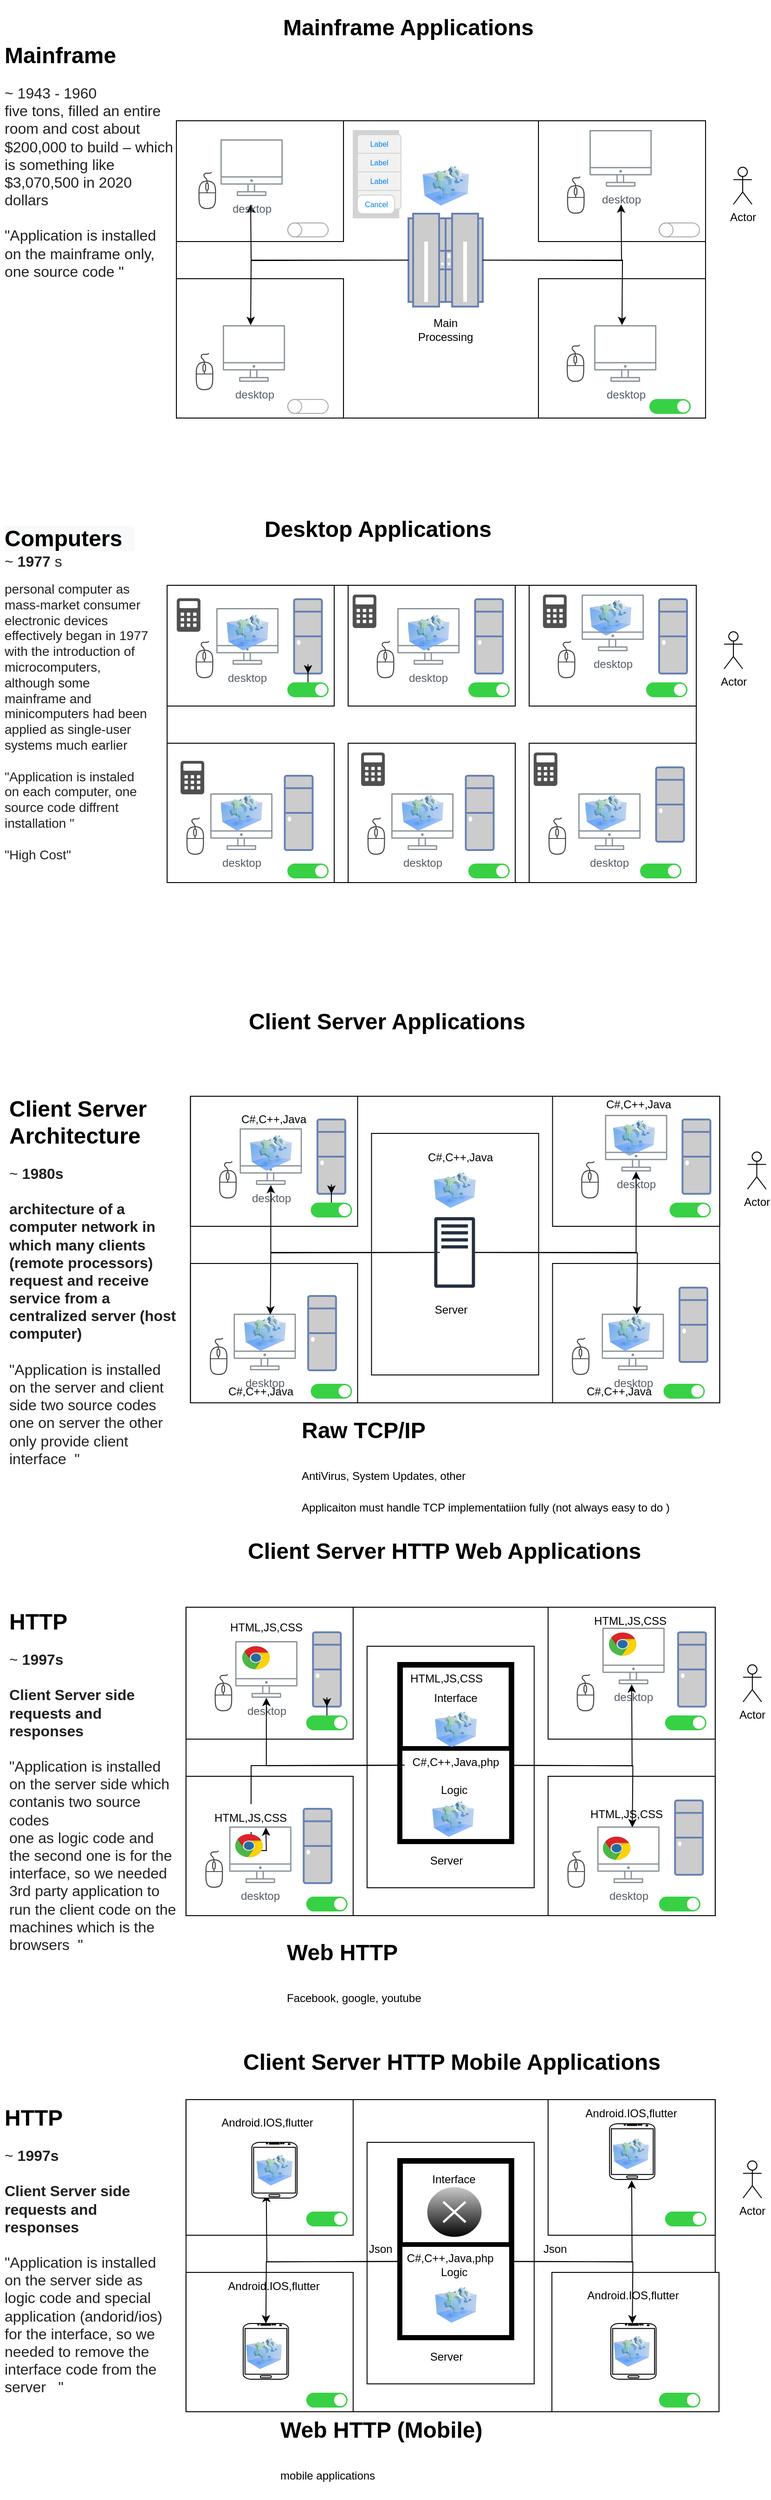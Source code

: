 <mxfile version="16.0.0" type="device" pages="5"><diagram id="rJ6xb5tfbkcW3uYyiWKA" name="History"><mxGraphModel dx="1354" dy="824" grid="1" gridSize="10" guides="1" tooltips="1" connect="1" arrows="1" fold="1" page="1" pageScale="1" pageWidth="850" pageHeight="1100" math="0" shadow="0"><root><mxCell id="0"/><mxCell id="1" parent="0"/><mxCell id="RiMsrMmlG3H_39sgWtdR-1" value="" style="rounded=0;whiteSpace=wrap;html=1;" vertex="1" parent="1"><mxGeometry x="200" y="150" width="570" height="320" as="geometry"/></mxCell><mxCell id="RiMsrMmlG3H_39sgWtdR-3" value="&lt;h1&gt;Mainframe&amp;nbsp;&lt;/h1&gt;&lt;span style=&quot;color: rgb(32 , 33 , 36) ; font-family: &amp;#34;arial&amp;#34; , sans-serif ; font-size: 16px ; background-color: rgb(255 , 255 , 255)&quot;&gt;~ 1943 -&amp;nbsp;&lt;/span&gt;&lt;font color=&quot;#202124&quot; face=&quot;arial, sans-serif&quot;&gt;&lt;span style=&quot;font-size: 16px&quot;&gt;1960&lt;br&gt;&lt;/span&gt;&lt;/font&gt;&lt;span style=&quot;color: rgb(32 , 33 , 36) ; font-family: &amp;#34;arial&amp;#34; , sans-serif ; font-size: 16px ; background-color: rgb(255 , 255 , 255)&quot;&gt;five tons, filled an entire room and cost about $200,000 to build – which is something like $3,070,500 in 2020 dollars&lt;br&gt;&lt;br&gt;&quot;Application is installed on the mainframe only, one source code &quot;&lt;br&gt;&lt;/span&gt;" style="text;html=1;strokeColor=none;fillColor=none;spacing=5;spacingTop=-20;whiteSpace=wrap;overflow=hidden;rounded=0;" vertex="1" parent="1"><mxGeometry x="10.4" y="60" width="190" height="310" as="geometry"/></mxCell><mxCell id="RiMsrMmlG3H_39sgWtdR-7" value="" style="fontColor=#0066CC;verticalAlign=top;verticalLabelPosition=bottom;labelPosition=center;align=center;html=1;outlineConnect=0;fillColor=#CCCCCC;strokeColor=#6881B3;gradientColor=none;gradientDirection=north;strokeWidth=2;shape=mxgraph.networks.mainframe;" vertex="1" parent="1"><mxGeometry x="450" y="250" width="80" height="100" as="geometry"/></mxCell><mxCell id="RiMsrMmlG3H_39sgWtdR-12" value="" style="rounded=0;whiteSpace=wrap;html=1;" vertex="1" parent="1"><mxGeometry x="200" y="320" width="180" height="150" as="geometry"/></mxCell><mxCell id="RiMsrMmlG3H_39sgWtdR-13" value="" style="rounded=0;whiteSpace=wrap;html=1;" vertex="1" parent="1"><mxGeometry x="200" y="150" width="180" height="130" as="geometry"/></mxCell><mxCell id="RiMsrMmlG3H_39sgWtdR-15" value="" style="rounded=0;whiteSpace=wrap;html=1;" vertex="1" parent="1"><mxGeometry x="590" y="150" width="180" height="130" as="geometry"/></mxCell><mxCell id="RiMsrMmlG3H_39sgWtdR-17" value="" style="rounded=0;whiteSpace=wrap;html=1;" vertex="1" parent="1"><mxGeometry x="590" y="320" width="180" height="150" as="geometry"/></mxCell><mxCell id="RiMsrMmlG3H_39sgWtdR-19" value="Main Processing" style="text;html=1;strokeColor=none;fillColor=none;align=center;verticalAlign=middle;whiteSpace=wrap;rounded=0;" vertex="1" parent="1"><mxGeometry x="460" y="360" width="60" height="30" as="geometry"/></mxCell><mxCell id="RiMsrMmlG3H_39sgWtdR-23" style="edgeStyle=orthogonalEdgeStyle;rounded=0;orthogonalLoop=1;jettySize=auto;html=1;" edge="1" parent="1"><mxGeometry relative="1" as="geometry"><mxPoint x="539" y="300" as="sourcePoint"/><mxPoint x="679" y="240" as="targetPoint"/></mxGeometry></mxCell><mxCell id="RiMsrMmlG3H_39sgWtdR-22" style="edgeStyle=orthogonalEdgeStyle;rounded=0;orthogonalLoop=1;jettySize=auto;html=1;" edge="1" parent="1"><mxGeometry relative="1" as="geometry"><mxPoint x="440" y="300" as="sourcePoint"/><mxPoint x="280" y="240" as="targetPoint"/></mxGeometry></mxCell><mxCell id="RiMsrMmlG3H_39sgWtdR-25" style="edgeStyle=orthogonalEdgeStyle;rounded=0;orthogonalLoop=1;jettySize=auto;html=1;" edge="1" parent="1" source="RiMsrMmlG3H_39sgWtdR-7"><mxGeometry relative="1" as="geometry"><mxPoint x="280" y="370" as="targetPoint"/></mxGeometry></mxCell><mxCell id="RiMsrMmlG3H_39sgWtdR-24" style="edgeStyle=orthogonalEdgeStyle;rounded=0;orthogonalLoop=1;jettySize=auto;html=1;entryX=0.5;entryY=0;entryDx=0;entryDy=0;entryPerimeter=0;" edge="1" parent="1" source="RiMsrMmlG3H_39sgWtdR-7"><mxGeometry relative="1" as="geometry"><mxPoint x="680" y="370" as="targetPoint"/></mxGeometry></mxCell><mxCell id="RiMsrMmlG3H_39sgWtdR-26" value="" style="sketch=0;pointerEvents=1;shadow=0;dashed=0;html=1;strokeColor=none;fillColor=#434445;aspect=fixed;labelPosition=center;verticalLabelPosition=bottom;verticalAlign=top;align=center;outlineConnect=0;shape=mxgraph.vvd.mouse;" vertex="1" parent="1"><mxGeometry x="223.37" y="205" width="19.6" height="40" as="geometry"/></mxCell><mxCell id="RiMsrMmlG3H_39sgWtdR-27" value="" style="sketch=0;pointerEvents=1;shadow=0;dashed=0;html=1;strokeColor=none;fillColor=#434445;aspect=fixed;labelPosition=center;verticalLabelPosition=bottom;verticalAlign=top;align=center;outlineConnect=0;shape=mxgraph.vvd.mouse;" vertex="1" parent="1"><mxGeometry x="220.4" y="400" width="19.6" height="40" as="geometry"/></mxCell><mxCell id="RiMsrMmlG3H_39sgWtdR-28" value="" style="sketch=0;pointerEvents=1;shadow=0;dashed=0;html=1;strokeColor=none;fillColor=#434445;aspect=fixed;labelPosition=center;verticalLabelPosition=bottom;verticalAlign=top;align=center;outlineConnect=0;shape=mxgraph.vvd.mouse;" vertex="1" parent="1"><mxGeometry x="620" y="391" width="19.6" height="40" as="geometry"/></mxCell><mxCell id="RiMsrMmlG3H_39sgWtdR-29" value="" style="sketch=0;pointerEvents=1;shadow=0;dashed=0;html=1;strokeColor=none;fillColor=#434445;aspect=fixed;labelPosition=center;verticalLabelPosition=bottom;verticalAlign=top;align=center;outlineConnect=0;shape=mxgraph.vvd.mouse;" vertex="1" parent="1"><mxGeometry x="620.4" y="210" width="19.6" height="40" as="geometry"/></mxCell><mxCell id="RiMsrMmlG3H_39sgWtdR-30" value="Actor" style="shape=umlActor;verticalLabelPosition=bottom;verticalAlign=top;html=1;outlineConnect=0;" vertex="1" parent="1"><mxGeometry x="800" y="200" width="20" height="40" as="geometry"/></mxCell><mxCell id="RiMsrMmlG3H_39sgWtdR-32" value="" style="html=1;verticalLabelPosition=bottom;labelBackgroundColor=#ffffff;verticalAlign=top;shadow=0;dashed=0;strokeWidth=1;shape=mxgraph.ios7ui.onOffButton;buttonState=on;strokeColor=#38D145;strokeColor2=#aaaaaa;fillColor=#38D145;fillColor2=#ffffff;" vertex="1" parent="1"><mxGeometry x="710" y="450" width="43.5" height="15" as="geometry"/></mxCell><mxCell id="RiMsrMmlG3H_39sgWtdR-33" value="" style="html=1;verticalLabelPosition=bottom;labelBackgroundColor=#ffffff;verticalAlign=top;shadow=0;dashed=0;strokeWidth=1;shape=mxgraph.ios7ui.onOffButton;buttonState=off;strokeColor=#38D145;strokeColor2=#aaaaaa;fillColor=#38D145;fillColor2=#ffffff;" vertex="1" parent="1"><mxGeometry x="320" y="450" width="43.5" height="15" as="geometry"/></mxCell><mxCell id="RiMsrMmlG3H_39sgWtdR-34" value="" style="html=1;verticalLabelPosition=bottom;labelBackgroundColor=#ffffff;verticalAlign=top;shadow=0;dashed=0;strokeWidth=1;shape=mxgraph.ios7ui.onOffButton;buttonState=off;strokeColor=#38D145;strokeColor2=#aaaaaa;fillColor=#38D145;fillColor2=#ffffff;" vertex="1" parent="1"><mxGeometry x="320" y="260" width="43.5" height="15" as="geometry"/></mxCell><mxCell id="RiMsrMmlG3H_39sgWtdR-35" value="" style="html=1;verticalLabelPosition=bottom;labelBackgroundColor=#ffffff;verticalAlign=top;shadow=0;dashed=0;strokeWidth=1;shape=mxgraph.ios7ui.onOffButton;buttonState=off;strokeColor=#38D145;strokeColor2=#aaaaaa;fillColor=#38D145;fillColor2=#ffffff;" vertex="1" parent="1"><mxGeometry x="720" y="260" width="43.5" height="15" as="geometry"/></mxCell><mxCell id="RiMsrMmlG3H_39sgWtdR-36" value="" style="image;html=1;image=img/lib/clip_art/computers/Virtual_Application_128x128.png;fillColor=#B266FF;" vertex="1" parent="1"><mxGeometry x="465" y="195" width="50" height="50" as="geometry"/></mxCell><mxCell id="RiMsrMmlG3H_39sgWtdR-63" value="" style="rounded=0;whiteSpace=wrap;html=1;" vertex="1" parent="1"><mxGeometry x="190" y="650" width="570" height="320" as="geometry"/></mxCell><mxCell id="RiMsrMmlG3H_39sgWtdR-64" value="&lt;h1&gt;&lt;/h1&gt;&lt;span style=&quot;font-size: 24px ; background-color: rgb(248 , 249 , 250)&quot;&gt;&lt;b&gt;Computers&amp;nbsp;&amp;nbsp;&lt;br&gt;&lt;/b&gt;&lt;/span&gt;&lt;span style=&quot;color: rgb(32 , 33 , 36) ; font-family: &amp;#34;arial&amp;#34; , sans-serif ; font-size: 16px ; background-color: rgb(255 , 255 , 255)&quot;&gt;~&amp;nbsp;&lt;/span&gt;&lt;b style=&quot;color: rgb(32 , 33 , 36) ; font-family: &amp;#34;arial&amp;#34; , sans-serif ; font-size: 16px ; background-color: rgb(255 , 255 , 255)&quot;&gt;1977&lt;/b&gt;&lt;span style=&quot;color: rgb(32 , 33 , 36) ; font-family: &amp;#34;arial&amp;#34; , sans-serif ; font-size: 16px ; background-color: rgb(255 , 255 , 255)&quot;&gt;&amp;nbsp;&lt;/span&gt;&lt;span style=&quot;color: rgb(32 , 33 , 36) ; font-family: &amp;#34;arial&amp;#34; , sans-serif ; font-size: 16px ; background-color: rgb(255 , 255 , 255)&quot;&gt;s&lt;/span&gt;&lt;span style=&quot;color: rgba(0 , 0 , 0 , 0) ; font-family: monospace ; font-size: 0px&quot;&gt;%3CmxGraphModel%3E%3Croot%3E%3CmxCell%20id%3D%220%22%2F%3E%3CmxCell%20id%3D%221%22%20parent%3D%220%22%2F%3E%3CmxCell%20id%3D%222%22%20value%3D%22%22%20style%3D%22rounded%3D0%3BwhiteSpace%3Dwrap%3Bhtml%3D1%3B%22%20vertex%3D%221%22%20parent%3D%221%22%3E%3CmxGeometry%20x%3D%22200%22%20y%3D%22150%22%20width%3D%22570%22%20height%3D%22320%22%20as%3D%22geometry%22%2F%3E%3C%2FmxCell%3E%3CmxCell%20id%3D%223%22%20value%3D%22%26lt%3Bh1%26gt%3BMainframe%26amp%3Bnbsp%3B%26lt%3B%2Fh1%26gt%3B%26lt%3Bspan%20style%3D%26quot%3Bcolor%3A%20rgb(32%20%2C%2033%20%2C%2036)%20%3B%20font-family%3A%20%26amp%3B%2334%3Barial%26amp%3B%2334%3B%20%2C%20sans-serif%20%3B%20font-size%3A%2016px%20%3B%20background-color%3A%20rgb(255%20%2C%20255%20%2C%20255)%26quot%3B%26gt%3B~%201943%20-%26amp%3Bnbsp%3B%26lt%3B%2Fspan%26gt%3B%26lt%3Bfont%20color%3D%26quot%3B%23202124%26quot%3B%20face%3D%26quot%3Barial%2C%20sans-serif%26quot%3B%26gt%3B%26lt%3Bspan%20style%3D%26quot%3Bfont-size%3A%2016px%26quot%3B%26gt%3B1960%26lt%3B%2Fspan%26gt%3B%26lt%3B%2Ffont%26gt%3B%26lt%3Bbr%26gt%3B%26lt%3Bp%26gt%3B.%26lt%3B%2Fp%26gt%3B%22%20style%3D%22text%3Bhtml%3D1%3BstrokeColor%3Dnone%3BfillColor%3Dnone%3Bspacing%3D5%3BspacingTop%3D-20%3BwhiteSpace%3Dwrap%3Boverflow%3Dhidden%3Brounded%3D0%3B%22%20vertex%3D%221%22%20parent%3D%221%22%3E%3CmxGeometry%20x%3D%2250%22%20y%3D%2260%22%20width%3D%22190%22%20height%3D%2290%22%20as%3D%22geometry%22%2F%3E%3C%2FmxCell%3E%3CmxCell%20id%3D%224%22%20value%3D%22%22%20style%3D%22fontColor%3D%230066CC%3BverticalAlign%3Dtop%3BverticalLabelPosition%3Dbottom%3BlabelPosition%3Dcenter%3Balign%3Dcenter%3Bhtml%3D1%3BoutlineConnect%3D0%3BfillColor%3D%23CCCCCC%3BstrokeColor%3D%236881B3%3BgradientColor%3Dnone%3BgradientDirection%3Dnorth%3BstrokeWidth%3D2%3Bshape%3Dmxgraph.networks.mainframe%3B%22%20vertex%3D%221%22%20parent%3D%221%22%3E%3CmxGeometry%20x%3D%22450%22%20y%3D%22250%22%20width%3D%2280%22%20height%3D%22100%22%20as%3D%22geometry%22%2F%3E%3C%2FmxCell%3E%3CmxCell%20id%3D%225%22%20value%3D%22%22%20style%3D%22rounded%3D0%3BwhiteSpace%3Dwrap%3Bhtml%3D1%3B%22%20vertex%3D%221%22%20parent%3D%221%22%3E%3CmxGeometry%20x%3D%22200%22%20y%3D%22320%22%20width%3D%22180%22%20height%3D%22150%22%20as%3D%22geometry%22%2F%3E%3C%2FmxCell%3E%3CmxCell%20id%3D%226%22%20value%3D%22%22%20style%3D%22fontColor%3D%230066CC%3BverticalAlign%3Dtop%3BverticalLabelPosition%3Dbottom%3BlabelPosition%3Dcenter%3Balign%3Dcenter%3Bhtml%3D1%3BoutlineConnect%3D0%3BfillColor%3D%23CCCCCC%3BstrokeColor%3D%236881B3%3BgradientColor%3Dnone%3BgradientDirection%3Dnorth%3BstrokeWidth%3D2%3Bshape%3Dmxgraph.networks.video_projector_screen%3B%22%20vertex%3D%221%22%20parent%3D%221%22%3E%3CmxGeometry%20x%3D%22250%22%20y%3D%22370%22%20width%3D%2260%22%20height%3D%2250%22%20as%3D%22geometry%22%2F%3E%3C%2FmxCell%3E%3CmxCell%20id%3D%227%22%20value%3D%22%22%20style%3D%22rounded%3D0%3BwhiteSpace%3Dwrap%3Bhtml%3D1%3B%22%20vertex%3D%221%22%20parent%3D%221%22%3E%3CmxGeometry%20x%3D%22200%22%20y%3D%22150%22%20width%3D%22180%22%20height%3D%22130%22%20as%3D%22geometry%22%2F%3E%3C%2FmxCell%3E%3CmxCell%20id%3D%228%22%20value%3D%22%22%20style%3D%22fontColor%3D%230066CC%3BverticalAlign%3Dtop%3BverticalLabelPosition%3Dbottom%3BlabelPosition%3Dcenter%3Balign%3Dcenter%3Bhtml%3D1%3BoutlineConnect%3D0%3BfillColor%3D%23CCCCCC%3BstrokeColor%3D%236881B3%3BgradientColor%3Dnone%3BgradientDirection%3Dnorth%3BstrokeWidth%3D2%3Bshape%3Dmxgraph.networks.video_projector_screen%3B%22%20vertex%3D%221%22%20parent%3D%221%22%3E%3CmxGeometry%20x%3D%22250%22%20y%3D%22190%22%20width%3D%2260%22%20height%3D%2250%22%20as%3D%22geometry%22%2F%3E%3C%2FmxCell%3E%3CmxCell%20id%3D%229%22%20value%3D%22%22%20style%3D%22rounded%3D0%3BwhiteSpace%3Dwrap%3Bhtml%3D1%3B%22%20vertex%3D%221%22%20parent%3D%221%22%3E%3CmxGeometry%20x%3D%22590%22%20y%3D%22150%22%20width%3D%22180%22%20height%3D%22130%22%20as%3D%22geometry%22%2F%3E%3C%2FmxCell%3E%3CmxCell%20id%3D%2210%22%20value%3D%22%22%20style%3D%22fontColor%3D%230066CC%3BverticalAlign%3Dtop%3BverticalLabelPosition%3Dbottom%3BlabelPosition%3Dcenter%3Balign%3Dcenter%3Bhtml%3D1%3BoutlineConnect%3D0%3BfillColor%3D%23CCCCCC%3BstrokeColor%3D%236881B3%3BgradientColor%3Dnone%3BgradientDirection%3Dnorth%3BstrokeWidth%3D2%3Bshape%3Dmxgraph.networks.video_projector_screen%3B%22%20vertex%3D%221%22%20parent%3D%221%22%3E%3CmxGeometry%20x%3D%22650%22%20y%3D%22190%22%20width%3D%2260%22%20height%3D%2250%22%20as%3D%22geometry%22%2F%3E%3C%2FmxCell%3E%3CmxCell%20id%3D%2211%22%20value%3D%22%22%20style%3D%22rounded%3D0%3BwhiteSpace%3Dwrap%3Bhtml%3D1%3B%22%20vertex%3D%221%22%20parent%3D%221%22%3E%3CmxGeometry%20x%3D%22590%22%20y%3D%22320%22%20width%3D%22180%22%20height%3D%22150%22%20as%3D%22geometry%22%2F%3E%3C%2FmxCell%3E%3CmxCell%20id%3D%2212%22%20value%3D%22%22%20style%3D%22fontColor%3D%230066CC%3BverticalAlign%3Dtop%3BverticalLabelPosition%3Dbottom%3BlabelPosition%3Dcenter%3Balign%3Dcenter%3Bhtml%3D1%3BoutlineConnect%3D0%3BfillColor%3D%23CCCCCC%3BstrokeColor%3D%236881B3%3BgradientColor%3Dnone%3BgradientDirection%3Dnorth%3BstrokeWidth%3D2%3Bshape%3Dmxgraph.networks.video_projector_screen%3B%22%20vertex%3D%221%22%20parent%3D%221%22%3E%3CmxGeometry%20x%3D%22650%22%20y%3D%22370%22%20width%3D%2260%22%20height%3D%2250%22%20as%3D%22geometry%22%2F%3E%3C%2FmxCell%3E%3CmxCell%20id%3D%2213%22%20value%3D%22Main%20Processing%22%20style%3D%22text%3Bhtml%3D1%3BstrokeColor%3Dnone%3BfillColor%3Dnone%3Balign%3Dcenter%3BverticalAlign%3Dmiddle%3BwhiteSpace%3Dwrap%3Brounded%3D0%3B%22%20vertex%3D%221%22%20parent%3D%221%22%3E%3CmxGeometry%20x%3D%22460%22%20y%3D%22360%22%20width%3D%2260%22%20height%3D%2230%22%20as%3D%22geometry%22%2F%3E%3C%2FmxCell%3E%3CmxCell%20id%3D%2214%22%20style%3D%22edgeStyle%3DorthogonalEdgeStyle%3Brounded%3D0%3BorthogonalLoop%3D1%3BjettySize%3Dauto%3Bhtml%3D1%3B%22%20edge%3D%221%22%20parent%3D%221%22%3E%3CmxGeometry%20relative%3D%221%22%20as%3D%22geometry%22%3E%3CmxPoint%20x%3D%22539%22%20y%3D%22300%22%20as%3D%22sourcePoint%22%2F%3E%3CmxPoint%20x%3D%22679%22%20y%3D%22240%22%20as%3D%22targetPoint%22%2F%3E%3C%2FmxGeometry%3E%3C%2FmxCell%3E%3CmxCell%20id%3D%2215%22%20style%3D%22edgeStyle%3DorthogonalEdgeStyle%3Brounded%3D0%3BorthogonalLoop%3D1%3BjettySize%3Dauto%3Bhtml%3D1%3B%22%20edge%3D%221%22%20parent%3D%221%22%3E%3CmxGeometry%20relative%3D%221%22%20as%3D%22geometry%22%3E%3CmxPoint%20x%3D%22440%22%20y%3D%22300%22%20as%3D%22sourcePoint%22%2F%3E%3CmxPoint%20x%3D%22280%22%20y%3D%22240%22%20as%3D%22targetPoint%22%2F%3E%3C%2FmxGeometry%3E%3C%2FmxCell%3E%3CmxCell%20id%3D%2216%22%20style%3D%22edgeStyle%3DorthogonalEdgeStyle%3Brounded%3D0%3BorthogonalLoop%3D1%3BjettySize%3Dauto%3Bhtml%3D1%3B%22%20edge%3D%221%22%20source%3D%224%22%20target%3D%226%22%20parent%3D%221%22%3E%3CmxGeometry%20relative%3D%221%22%20as%3D%22geometry%22%2F%3E%3C%2FmxCell%3E%3CmxCell%20id%3D%2217%22%20style%3D%22edgeStyle%3DorthogonalEdgeStyle%3Brounded%3D0%3BorthogonalLoop%3D1%3BjettySize%3Dauto%3Bhtml%3D1%3BentryX%3D0.5%3BentryY%3D0%3BentryDx%3D0%3BentryDy%3D0%3BentryPerimeter%3D0%3B%22%20edge%3D%221%22%20source%3D%224%22%20target%3D%2212%22%20parent%3D%221%22%3E%3CmxGeometry%20relative%3D%221%22%20as%3D%22geometry%22%2F%3E%3C%2FmxCell%3E%3CmxCell%20id%3D%2218%22%20value%3D%22%22%20style%3D%22sketch%3D0%3BpointerEvents%3D1%3Bshadow%3D0%3Bdashed%3D0%3Bhtml%3D1%3BstrokeColor%3Dnone%3BfillColor%3D%23434445%3Baspect%3Dfixed%3BlabelPosition%3Dcenter%3BverticalLabelPosition%3Dbottom%3BverticalAlign%3Dtop%3Balign%3Dcenter%3BoutlineConnect%3D0%3Bshape%3Dmxgraph.vvd.mouse%3B%22%20vertex%3D%221%22%20parent%3D%221%22%3E%3CmxGeometry%20x%3D%22230.4%22%20y%3D%22210%22%20width%3D%2219.6%22%20height%3D%2240%22%20as%3D%22geometry%22%2F%3E%3C%2FmxCell%3E%3CmxCell%20id%3D%2219%22%20value%3D%22%22%20style%3D%22sketch%3D0%3BpointerEvents%3D1%3Bshadow%3D0%3Bdashed%3D0%3Bhtml%3D1%3BstrokeColor%3Dnone%3BfillColor%3D%23434445%3Baspect%3Dfixed%3BlabelPosition%3Dcenter%3BverticalLabelPosition%3Dbottom%3BverticalAlign%3Dtop%3Balign%3Dcenter%3BoutlineConnect%3D0%3Bshape%3Dmxgraph.vvd.mouse%3B%22%20vertex%3D%221%22%20parent%3D%221%22%3E%3CmxGeometry%20x%3D%22220.4%22%20y%3D%22400%22%20width%3D%2219.6%22%20height%3D%2240%22%20as%3D%22geometry%22%2F%3E%3C%2FmxCell%3E%3CmxCell%20id%3D%2220%22%20value%3D%22%22%20style%3D%22sketch%3D0%3BpointerEvents%3D1%3Bshadow%3D0%3Bdashed%3D0%3Bhtml%3D1%3BstrokeColor%3Dnone%3BfillColor%3D%23434445%3Baspect%3Dfixed%3BlabelPosition%3Dcenter%3BverticalLabelPosition%3Dbottom%3BverticalAlign%3Dtop%3Balign%3Dcenter%3BoutlineConnect%3D0%3Bshape%3Dmxgraph.vvd.mouse%3B%22%20vertex%3D%221%22%20parent%3D%221%22%3E%3CmxGeometry%20x%3D%22630.4%22%20y%3D%22390%22%20width%3D%2219.6%22%20height%3D%2240%22%20as%3D%22geometry%22%2F%3E%3C%2FmxCell%3E%3CmxCell%20id%3D%2221%22%20value%3D%22%22%20style%3D%22sketch%3D0%3BpointerEvents%3D1%3Bshadow%3D0%3Bdashed%3D0%3Bhtml%3D1%3BstrokeColor%3Dnone%3BfillColor%3D%23434445%3Baspect%3Dfixed%3BlabelPosition%3Dcenter%3BverticalLabelPosition%3Dbottom%3BverticalAlign%3Dtop%3Balign%3Dcenter%3BoutlineConnect%3D0%3Bshape%3Dmxgraph.vvd.mouse%3B%22%20vertex%3D%221%22%20parent%3D%221%22%3E%3CmxGeometry%20x%3D%22620.4%22%20y%3D%22210%22%20width%3D%2219.6%22%20height%3D%2240%22%20as%3D%22geometry%22%2F%3E%3C%2FmxCell%3E%3CmxCell%20id%3D%2222%22%20value%3D%22Actor%22%20style%3D%22shape%3DumlActor%3BverticalLabelPosition%3Dbottom%3BverticalAlign%3Dtop%3Bhtml%3D1%3BoutlineConnect%3D0%3B%22%20vertex%3D%221%22%20parent%3D%221%22%3E%3CmxGeometry%20x%3D%22800%22%20y%3D%22200%22%20width%3D%2220%22%20height%3D%2240%22%20as%3D%22geometry%22%2F%3E%3C%2FmxCell%3E%3CmxCell%20id%3D%2223%22%20value%3D%22%22%20style%3D%22html%3D1%3BverticalLabelPosition%3Dbottom%3BlabelBackgroundColor%3D%23ffffff%3BverticalAlign%3Dtop%3Bshadow%3D0%3Bdashed%3D0%3BstrokeWidth%3D1%3Bshape%3Dmxgraph.ios7ui.onOffButton%3BbuttonState%3Don%3BstrokeColor%3D%2338D145%3BstrokeColor2%3D%23aaaaaa%3BfillColor%3D%2338D145%3BfillColor2%3D%23ffffff%3B%22%20vertex%3D%221%22%20parent%3D%221%22%3E%3CmxGeometry%20x%3D%22710%22%20y%3D%22450%22%20width%3D%2243.5%22%20height%3D%2215%22%20as%3D%22geometry%22%2F%3E%3C%2FmxCell%3E%3CmxCell%20id%3D%2224%22%20value%3D%22%22%20style%3D%22html%3D1%3BverticalLabelPosition%3Dbottom%3BlabelBackgroundColor%3D%23ffffff%3BverticalAlign%3Dtop%3Bshadow%3D0%3Bdashed%3D0%3BstrokeWidth%3D1%3Bshape%3Dmxgraph.ios7ui.onOffButton%3BbuttonState%3Doff%3BstrokeColor%3D%2338D145%3BstrokeColor2%3D%23aaaaaa%3BfillColor%3D%2338D145%3BfillColor2%3D%23ffffff%3B%22%20vertex%3D%221%22%20parent%3D%221%22%3E%3CmxGeometry%20x%3D%22320%22%20y%3D%22450%22%20width%3D%2243.5%22%20height%3D%2215%22%20as%3D%22geometry%22%2F%3E%3C%2FmxCell%3E%3CmxCell%20id%3D%2225%22%20value%3D%22%22%20style%3D%22html%3D1%3BverticalLabelPosition%3Dbottom%3BlabelBackgroundColor%3D%23ffffff%3BverticalAlign%3Dtop%3Bshadow%3D0%3Bdashed%3D0%3BstrokeWidth%3D1%3Bshape%3Dmxgraph.ios7ui.onOffButton%3BbuttonState%3Doff%3BstrokeColor%3D%2338D145%3BstrokeColor2%3D%23aaaaaa%3BfillColor%3D%2338D145%3BfillColor2%3D%23ffffff%3B%22%20vertex%3D%221%22%20parent%3D%221%22%3E%3CmxGeometry%20x%3D%22320%22%20y%3D%22260%22%20width%3D%2243.5%22%20height%3D%2215%22%20as%3D%22geometry%22%2F%3E%3C%2FmxCell%3E%3CmxCell%20id%3D%2226%22%20value%3D%22%22%20style%3D%22html%3D1%3BverticalLabelPosition%3Dbottom%3BlabelBackgroundColor%3D%23ffffff%3BverticalAlign%3Dtop%3Bshadow%3D0%3Bdashed%3D0%3BstrokeWidth%3D1%3Bshape%3Dmxgraph.ios7ui.onOffButton%3BbuttonState%3Doff%3BstrokeColor%3D%2338D145%3BstrokeColor2%3D%23aaaaaa%3BfillColor%3D%2338D145%3BfillColor2%3D%23ffffff%3B%22%20vertex%3D%221%22%20parent%3D%221%22%3E%3CmxGeometry%20x%3D%22720%22%20y%3D%22260%22%20width%3D%2243.5%22%20height%3D%2215%22%20as%3D%22geometry%22%2F%3E%3C%2FmxCell%3E%3CmxCell%20id%3D%2227%22%20value%3D%22%22%20style%3D%22image%3Bhtml%3D1%3Bimage%3Dimg%2Flib%2Fclip_art%2Fcomputers%2FVirtual_Application_128x128.png%3BfillColor%3D%23B266FF%3B%22%20vertex%3D%221%22%20parent%3D%221%22%3E%3CmxGeometry%20x%3D%22465%22%20y%3D%22195%22%20width%3D%2250%22%20height%3D%2250%22%20as%3D%22geometry%22%2F%3E%3C%2FmxCell%3E%3C%2Froot%3E%3C%2FmxGraphModel%3E&lt;/span&gt;&lt;br&gt;&lt;p&gt;&lt;/p&gt;&lt;span style=&quot;color: rgb(32 , 33 , 34) ; font-family: sans-serif ; font-size: 14px ; background-color: rgb(255 , 255 , 255)&quot;&gt;personal computer as mass-market consumer electronic devices effectively began in 1977 with the introduction of microcomputers, although some mainframe and minicomputers had been applied as single-user systems much earlier&lt;br&gt;&lt;br&gt;&quot;Application is instaled on each computer, one source code diffrent installation &quot;&lt;br&gt;&lt;br&gt;&quot;High Cost&quot;&lt;br&gt;&lt;/span&gt;" style="text;html=1;strokeColor=none;fillColor=none;spacing=5;spacingTop=-20;whiteSpace=wrap;overflow=hidden;rounded=0;" vertex="1" parent="1"><mxGeometry x="10.4" y="580" width="163.25" height="390" as="geometry"/></mxCell><mxCell id="RiMsrMmlG3H_39sgWtdR-66" value="" style="rounded=0;whiteSpace=wrap;html=1;" vertex="1" parent="1"><mxGeometry x="190" y="820" width="180" height="150" as="geometry"/></mxCell><mxCell id="RiMsrMmlG3H_39sgWtdR-68" value="" style="rounded=0;whiteSpace=wrap;html=1;" vertex="1" parent="1"><mxGeometry x="190" y="650" width="180" height="130" as="geometry"/></mxCell><mxCell id="RiMsrMmlG3H_39sgWtdR-70" value="" style="rounded=0;whiteSpace=wrap;html=1;" vertex="1" parent="1"><mxGeometry x="580" y="650" width="180" height="130" as="geometry"/></mxCell><mxCell id="RiMsrMmlG3H_39sgWtdR-72" value="" style="rounded=0;whiteSpace=wrap;html=1;" vertex="1" parent="1"><mxGeometry x="580" y="820" width="180" height="150" as="geometry"/></mxCell><mxCell id="RiMsrMmlG3H_39sgWtdR-79" value="" style="sketch=0;pointerEvents=1;shadow=0;dashed=0;html=1;strokeColor=none;fillColor=#434445;aspect=fixed;labelPosition=center;verticalLabelPosition=bottom;verticalAlign=top;align=center;outlineConnect=0;shape=mxgraph.vvd.mouse;" vertex="1" parent="1"><mxGeometry x="220.4" y="710" width="19.6" height="40" as="geometry"/></mxCell><mxCell id="RiMsrMmlG3H_39sgWtdR-80" value="" style="sketch=0;pointerEvents=1;shadow=0;dashed=0;html=1;strokeColor=none;fillColor=#434445;aspect=fixed;labelPosition=center;verticalLabelPosition=bottom;verticalAlign=top;align=center;outlineConnect=0;shape=mxgraph.vvd.mouse;" vertex="1" parent="1"><mxGeometry x="210.4" y="900" width="19.6" height="40" as="geometry"/></mxCell><mxCell id="RiMsrMmlG3H_39sgWtdR-81" value="" style="sketch=0;pointerEvents=1;shadow=0;dashed=0;html=1;strokeColor=none;fillColor=#434445;aspect=fixed;labelPosition=center;verticalLabelPosition=bottom;verticalAlign=top;align=center;outlineConnect=0;shape=mxgraph.vvd.mouse;" vertex="1" parent="1"><mxGeometry x="600.4" y="900" width="19.6" height="40" as="geometry"/></mxCell><mxCell id="RiMsrMmlG3H_39sgWtdR-82" value="" style="sketch=0;pointerEvents=1;shadow=0;dashed=0;html=1;strokeColor=none;fillColor=#434445;aspect=fixed;labelPosition=center;verticalLabelPosition=bottom;verticalAlign=top;align=center;outlineConnect=0;shape=mxgraph.vvd.mouse;" vertex="1" parent="1"><mxGeometry x="610.4" y="710" width="19.6" height="40" as="geometry"/></mxCell><mxCell id="RiMsrMmlG3H_39sgWtdR-83" value="Actor" style="shape=umlActor;verticalLabelPosition=bottom;verticalAlign=top;html=1;outlineConnect=0;" vertex="1" parent="1"><mxGeometry x="790" y="700" width="20" height="40" as="geometry"/></mxCell><mxCell id="RiMsrMmlG3H_39sgWtdR-84" value="" style="html=1;verticalLabelPosition=bottom;labelBackgroundColor=#ffffff;verticalAlign=top;shadow=0;dashed=0;strokeWidth=1;shape=mxgraph.ios7ui.onOffButton;buttonState=on;strokeColor=#38D145;strokeColor2=#aaaaaa;fillColor=#38D145;fillColor2=#ffffff;" vertex="1" parent="1"><mxGeometry x="700" y="950" width="43.5" height="15" as="geometry"/></mxCell><mxCell id="RiMsrMmlG3H_39sgWtdR-88" value="" style="image;html=1;image=img/lib/clip_art/computers/Virtual_Application_128x128.png;fillColor=#B266FF;" vertex="1" parent="1"><mxGeometry x="645" y="665" width="45" height="40" as="geometry"/></mxCell><mxCell id="RiMsrMmlG3H_39sgWtdR-89" value="&lt;h1&gt;Mainframe Applications&lt;/h1&gt;" style="text;html=1;strokeColor=none;fillColor=none;spacing=5;spacingTop=-20;whiteSpace=wrap;overflow=hidden;rounded=0;" vertex="1" parent="1"><mxGeometry x="310" y="30" width="330" height="40" as="geometry"/></mxCell><mxCell id="RiMsrMmlG3H_39sgWtdR-91" value="desktop" style="sketch=0;outlineConnect=0;gradientColor=none;fontColor=#545B64;strokeColor=none;fillColor=#879196;dashed=0;verticalLabelPosition=bottom;verticalAlign=top;align=center;html=1;fontSize=12;fontStyle=0;aspect=fixed;shape=mxgraph.aws4.illustration_desktop;pointerEvents=1" vertex="1" parent="1"><mxGeometry x="242.97" y="674.5" width="67.03" height="61" as="geometry"/></mxCell><mxCell id="RiMsrMmlG3H_39sgWtdR-107" value="" style="fontColor=#0066CC;verticalAlign=top;verticalLabelPosition=bottom;labelPosition=center;align=center;html=1;outlineConnect=0;fillColor=#CCCCCC;strokeColor=#6881B3;gradientColor=none;gradientDirection=north;strokeWidth=2;shape=mxgraph.networks.desktop_pc;" vertex="1" parent="1"><mxGeometry x="326.75" y="665" width="30" height="80" as="geometry"/></mxCell><mxCell id="RiMsrMmlG3H_39sgWtdR-108" value="desktop" style="sketch=0;outlineConnect=0;gradientColor=none;fontColor=#545B64;strokeColor=none;fillColor=#879196;dashed=0;verticalLabelPosition=bottom;verticalAlign=top;align=center;html=1;fontSize=12;fontStyle=0;aspect=fixed;shape=mxgraph.aws4.illustration_desktop;pointerEvents=1" vertex="1" parent="1"><mxGeometry x="636.49" y="660" width="67.03" height="61" as="geometry"/></mxCell><mxCell id="RiMsrMmlG3H_39sgWtdR-109" value="" style="fontColor=#0066CC;verticalAlign=top;verticalLabelPosition=bottom;labelPosition=center;align=center;html=1;outlineConnect=0;fillColor=#CCCCCC;strokeColor=#6881B3;gradientColor=none;gradientDirection=north;strokeWidth=2;shape=mxgraph.networks.desktop_pc;" vertex="1" parent="1"><mxGeometry x="720" y="665" width="30" height="80" as="geometry"/></mxCell><mxCell id="RiMsrMmlG3H_39sgWtdR-110" value="desktop" style="sketch=0;outlineConnect=0;gradientColor=none;fontColor=#545B64;strokeColor=none;fillColor=#879196;dashed=0;verticalLabelPosition=bottom;verticalAlign=top;align=center;html=1;fontSize=12;fontStyle=0;aspect=fixed;shape=mxgraph.aws4.illustration_desktop;pointerEvents=1" vertex="1" parent="1"><mxGeometry x="236.48" y="874" width="67.03" height="61" as="geometry"/></mxCell><mxCell id="RiMsrMmlG3H_39sgWtdR-111" value="" style="fontColor=#0066CC;verticalAlign=top;verticalLabelPosition=bottom;labelPosition=center;align=center;html=1;outlineConnect=0;fillColor=#CCCCCC;strokeColor=#6881B3;gradientColor=none;gradientDirection=north;strokeWidth=2;shape=mxgraph.networks.desktop_pc;" vertex="1" parent="1"><mxGeometry x="316.75" y="855" width="30" height="80" as="geometry"/></mxCell><mxCell id="RiMsrMmlG3H_39sgWtdR-112" value="desktop" style="sketch=0;outlineConnect=0;gradientColor=none;fontColor=#545B64;strokeColor=none;fillColor=#879196;dashed=0;verticalLabelPosition=bottom;verticalAlign=top;align=center;html=1;fontSize=12;fontStyle=0;aspect=fixed;shape=mxgraph.aws4.illustration_desktop;pointerEvents=1" vertex="1" parent="1"><mxGeometry x="632.97" y="874" width="67.03" height="61" as="geometry"/></mxCell><mxCell id="RiMsrMmlG3H_39sgWtdR-113" value="" style="fontColor=#0066CC;verticalAlign=top;verticalLabelPosition=bottom;labelPosition=center;align=center;html=1;outlineConnect=0;fillColor=#CCCCCC;strokeColor=#6881B3;gradientColor=none;gradientDirection=north;strokeWidth=2;shape=mxgraph.networks.desktop_pc;" vertex="1" parent="1"><mxGeometry x="716.75" y="846" width="30" height="80" as="geometry"/></mxCell><mxCell id="RiMsrMmlG3H_39sgWtdR-115" value="" style="html=1;verticalLabelPosition=bottom;labelBackgroundColor=#ffffff;verticalAlign=top;shadow=0;dashed=0;strokeWidth=1;shape=mxgraph.ios7ui.onOffButton;buttonState=on;strokeColor=#38D145;strokeColor2=#aaaaaa;fillColor=#38D145;fillColor2=#ffffff;" vertex="1" parent="1"><mxGeometry x="706.5" y="755" width="43.5" height="15" as="geometry"/></mxCell><mxCell id="RiMsrMmlG3H_39sgWtdR-132" value="" style="edgeStyle=orthogonalEdgeStyle;rounded=0;orthogonalLoop=1;jettySize=auto;html=1;" edge="1" parent="1" source="RiMsrMmlG3H_39sgWtdR-116" target="RiMsrMmlG3H_39sgWtdR-107"><mxGeometry relative="1" as="geometry"/></mxCell><mxCell id="RiMsrMmlG3H_39sgWtdR-116" value="" style="html=1;verticalLabelPosition=bottom;labelBackgroundColor=#ffffff;verticalAlign=top;shadow=0;dashed=0;strokeWidth=1;shape=mxgraph.ios7ui.onOffButton;buttonState=on;strokeColor=#38D145;strokeColor2=#aaaaaa;fillColor=#38D145;fillColor2=#ffffff;" vertex="1" parent="1"><mxGeometry x="320" y="755" width="43.5" height="15" as="geometry"/></mxCell><mxCell id="RiMsrMmlG3H_39sgWtdR-117" value="" style="html=1;verticalLabelPosition=bottom;labelBackgroundColor=#ffffff;verticalAlign=top;shadow=0;dashed=0;strokeWidth=1;shape=mxgraph.ios7ui.onOffButton;buttonState=on;strokeColor=#38D145;strokeColor2=#aaaaaa;fillColor=#38D145;fillColor2=#ffffff;" vertex="1" parent="1"><mxGeometry x="320" y="950" width="43.5" height="15" as="geometry"/></mxCell><mxCell id="RiMsrMmlG3H_39sgWtdR-119" value="" style="image;html=1;image=img/lib/clip_art/computers/Virtual_Application_128x128.png;fillColor=#B266FF;" vertex="1" parent="1"><mxGeometry x="253.99" y="681" width="45" height="40" as="geometry"/></mxCell><mxCell id="RiMsrMmlG3H_39sgWtdR-120" value="" style="image;html=1;image=img/lib/clip_art/computers/Virtual_Application_128x128.png;fillColor=#B266FF;" vertex="1" parent="1"><mxGeometry x="640" y="875" width="45" height="40" as="geometry"/></mxCell><mxCell id="RiMsrMmlG3H_39sgWtdR-121" value="" style="image;html=1;image=img/lib/clip_art/computers/Virtual_Application_128x128.png;fillColor=#B266FF;" vertex="1" parent="1"><mxGeometry x="247.5" y="875" width="45" height="40" as="geometry"/></mxCell><mxCell id="RiMsrMmlG3H_39sgWtdR-122" value="" style="rounded=0;whiteSpace=wrap;html=1;" vertex="1" parent="1"><mxGeometry x="385" y="820" width="180" height="150" as="geometry"/></mxCell><mxCell id="RiMsrMmlG3H_39sgWtdR-123" value="" style="sketch=0;pointerEvents=1;shadow=0;dashed=0;html=1;strokeColor=none;fillColor=#434445;aspect=fixed;labelPosition=center;verticalLabelPosition=bottom;verticalAlign=top;align=center;outlineConnect=0;shape=mxgraph.vvd.mouse;" vertex="1" parent="1"><mxGeometry x="405.4" y="900" width="19.6" height="40" as="geometry"/></mxCell><mxCell id="RiMsrMmlG3H_39sgWtdR-124" value="" style="fontColor=#0066CC;verticalAlign=top;verticalLabelPosition=bottom;labelPosition=center;align=center;html=1;outlineConnect=0;fillColor=#CCCCCC;strokeColor=#6881B3;gradientColor=none;gradientDirection=north;strokeWidth=2;shape=mxgraph.networks.desktop_pc;" vertex="1" parent="1"><mxGeometry x="511.75" y="855" width="30" height="80" as="geometry"/></mxCell><mxCell id="RiMsrMmlG3H_39sgWtdR-125" value="" style="html=1;verticalLabelPosition=bottom;labelBackgroundColor=#ffffff;verticalAlign=top;shadow=0;dashed=0;strokeWidth=1;shape=mxgraph.ios7ui.onOffButton;buttonState=on;strokeColor=#38D145;strokeColor2=#aaaaaa;fillColor=#38D145;fillColor2=#ffffff;" vertex="1" parent="1"><mxGeometry x="515" y="950" width="43.5" height="15" as="geometry"/></mxCell><mxCell id="RiMsrMmlG3H_39sgWtdR-126" value="" style="image;html=1;image=img/lib/clip_art/computers/Virtual_Application_128x128.png;fillColor=#B266FF;" vertex="1" parent="1"><mxGeometry x="442.5" y="875" width="45" height="40" as="geometry"/></mxCell><mxCell id="RiMsrMmlG3H_39sgWtdR-139" value="" style="rounded=0;whiteSpace=wrap;html=1;" vertex="1" parent="1"><mxGeometry x="385" y="650" width="180" height="130" as="geometry"/></mxCell><mxCell id="RiMsrMmlG3H_39sgWtdR-140" value="" style="sketch=0;pointerEvents=1;shadow=0;dashed=0;html=1;strokeColor=none;fillColor=#434445;aspect=fixed;labelPosition=center;verticalLabelPosition=bottom;verticalAlign=top;align=center;outlineConnect=0;shape=mxgraph.vvd.mouse;" vertex="1" parent="1"><mxGeometry x="415.4" y="710" width="19.6" height="40" as="geometry"/></mxCell><mxCell id="RiMsrMmlG3H_39sgWtdR-141" value="desktop" style="sketch=0;outlineConnect=0;gradientColor=none;fontColor=#545B64;strokeColor=none;fillColor=#879196;dashed=0;verticalLabelPosition=bottom;verticalAlign=top;align=center;html=1;fontSize=12;fontStyle=0;aspect=fixed;shape=mxgraph.aws4.illustration_desktop;pointerEvents=1" vertex="1" parent="1"><mxGeometry x="437.97" y="674.5" width="67.03" height="61" as="geometry"/></mxCell><mxCell id="RiMsrMmlG3H_39sgWtdR-142" value="" style="fontColor=#0066CC;verticalAlign=top;verticalLabelPosition=bottom;labelPosition=center;align=center;html=1;outlineConnect=0;fillColor=#CCCCCC;strokeColor=#6881B3;gradientColor=none;gradientDirection=north;strokeWidth=2;shape=mxgraph.networks.desktop_pc;" vertex="1" parent="1"><mxGeometry x="521.75" y="665" width="30" height="80" as="geometry"/></mxCell><mxCell id="RiMsrMmlG3H_39sgWtdR-143" value="" style="html=1;verticalLabelPosition=bottom;labelBackgroundColor=#ffffff;verticalAlign=top;shadow=0;dashed=0;strokeWidth=1;shape=mxgraph.ios7ui.onOffButton;buttonState=on;strokeColor=#38D145;strokeColor2=#aaaaaa;fillColor=#38D145;fillColor2=#ffffff;" vertex="1" parent="1"><mxGeometry x="515" y="755" width="43.5" height="15" as="geometry"/></mxCell><mxCell id="RiMsrMmlG3H_39sgWtdR-144" value="" style="image;html=1;image=img/lib/clip_art/computers/Virtual_Application_128x128.png;fillColor=#B266FF;" vertex="1" parent="1"><mxGeometry x="448.99" y="681" width="45" height="40" as="geometry"/></mxCell><mxCell id="RiMsrMmlG3H_39sgWtdR-145" value="desktop" style="sketch=0;outlineConnect=0;gradientColor=none;fontColor=#545B64;strokeColor=none;fillColor=#879196;dashed=0;verticalLabelPosition=bottom;verticalAlign=top;align=center;html=1;fontSize=12;fontStyle=0;aspect=fixed;shape=mxgraph.aws4.illustration_desktop;pointerEvents=1" vertex="1" parent="1"><mxGeometry x="431.48" y="874" width="67.03" height="61" as="geometry"/></mxCell><mxCell id="RiMsrMmlG3H_39sgWtdR-146" value="desktop" style="sketch=0;outlineConnect=0;gradientColor=none;fontColor=#545B64;strokeColor=none;fillColor=#879196;dashed=0;verticalLabelPosition=bottom;verticalAlign=top;align=center;html=1;fontSize=12;fontStyle=0;aspect=fixed;shape=mxgraph.aws4.illustration_desktop;pointerEvents=1" vertex="1" parent="1"><mxGeometry x="250.0" y="370" width="67.03" height="61" as="geometry"/></mxCell><mxCell id="RiMsrMmlG3H_39sgWtdR-147" value="desktop" style="sketch=0;outlineConnect=0;gradientColor=none;fontColor=#545B64;strokeColor=none;fillColor=#879196;dashed=0;verticalLabelPosition=bottom;verticalAlign=top;align=center;html=1;fontSize=12;fontStyle=0;aspect=fixed;shape=mxgraph.aws4.illustration_desktop;pointerEvents=1" vertex="1" parent="1"><mxGeometry x="247.5" y="170" width="67.03" height="61" as="geometry"/></mxCell><mxCell id="RiMsrMmlG3H_39sgWtdR-148" value="desktop" style="sketch=0;outlineConnect=0;gradientColor=none;fontColor=#545B64;strokeColor=none;fillColor=#879196;dashed=0;verticalLabelPosition=bottom;verticalAlign=top;align=center;html=1;fontSize=12;fontStyle=0;aspect=fixed;shape=mxgraph.aws4.illustration_desktop;pointerEvents=1" vertex="1" parent="1"><mxGeometry x="645" y="160" width="67.03" height="61" as="geometry"/></mxCell><mxCell id="RiMsrMmlG3H_39sgWtdR-149" value="desktop" style="sketch=0;outlineConnect=0;gradientColor=none;fontColor=#545B64;strokeColor=none;fillColor=#879196;dashed=0;verticalLabelPosition=bottom;verticalAlign=top;align=center;html=1;fontSize=12;fontStyle=0;aspect=fixed;shape=mxgraph.aws4.illustration_desktop;pointerEvents=1" vertex="1" parent="1"><mxGeometry x="650" y="370" width="67.03" height="61" as="geometry"/></mxCell><mxCell id="RiMsrMmlG3H_39sgWtdR-151" value="" style="sketch=0;pointerEvents=1;shadow=0;dashed=0;html=1;strokeColor=none;fillColor=#505050;labelPosition=center;verticalLabelPosition=bottom;verticalAlign=top;outlineConnect=0;align=center;shape=mxgraph.office.concepts.calculator;" vertex="1" parent="1"><mxGeometry x="204.48" y="839" width="25.52" height="36" as="geometry"/></mxCell><mxCell id="RiMsrMmlG3H_39sgWtdR-152" value="" style="sketch=0;pointerEvents=1;shadow=0;dashed=0;html=1;strokeColor=none;fillColor=#505050;labelPosition=center;verticalLabelPosition=bottom;verticalAlign=top;outlineConnect=0;align=center;shape=mxgraph.office.concepts.calculator;" vertex="1" parent="1"><mxGeometry x="399" y="830" width="25.52" height="36" as="geometry"/></mxCell><mxCell id="RiMsrMmlG3H_39sgWtdR-153" value="" style="sketch=0;pointerEvents=1;shadow=0;dashed=0;html=1;strokeColor=none;fillColor=#505050;labelPosition=center;verticalLabelPosition=bottom;verticalAlign=top;outlineConnect=0;align=center;shape=mxgraph.office.concepts.calculator;" vertex="1" parent="1"><mxGeometry x="584.88" y="830" width="25.52" height="36" as="geometry"/></mxCell><mxCell id="RiMsrMmlG3H_39sgWtdR-154" value="" style="sketch=0;pointerEvents=1;shadow=0;dashed=0;html=1;strokeColor=none;fillColor=#505050;labelPosition=center;verticalLabelPosition=bottom;verticalAlign=top;outlineConnect=0;align=center;shape=mxgraph.office.concepts.calculator;" vertex="1" parent="1"><mxGeometry x="594.88" y="660" width="25.52" height="36" as="geometry"/></mxCell><mxCell id="RiMsrMmlG3H_39sgWtdR-155" value="" style="sketch=0;pointerEvents=1;shadow=0;dashed=0;html=1;strokeColor=none;fillColor=#505050;labelPosition=center;verticalLabelPosition=bottom;verticalAlign=top;outlineConnect=0;align=center;shape=mxgraph.office.concepts.calculator;" vertex="1" parent="1"><mxGeometry x="389.88" y="660" width="25.52" height="36" as="geometry"/></mxCell><mxCell id="RiMsrMmlG3H_39sgWtdR-156" value="" style="sketch=0;pointerEvents=1;shadow=0;dashed=0;html=1;strokeColor=none;fillColor=#505050;labelPosition=center;verticalLabelPosition=bottom;verticalAlign=top;outlineConnect=0;align=center;shape=mxgraph.office.concepts.calculator;" vertex="1" parent="1"><mxGeometry x="200.4" y="664" width="25.52" height="36" as="geometry"/></mxCell><mxCell id="RiMsrMmlG3H_39sgWtdR-161" value="" style="shape=rect;rSize=3;strokeColor=none;fillColor=#D2D3D5;gradientColor=none;shadow=0;" vertex="1" parent="1"><mxGeometry x="390" y="160" width="50" height="95" as="geometry"/></mxCell><mxCell id="RiMsrMmlG3H_39sgWtdR-162" value="Label" style="html=1;strokeWidth=1;shadow=0;dashed=0;shape=mxgraph.ios7ui.topButton;rSize=3;strokeColor=#D2D3D5;fontSize=8;fillColor=#F1F1F1;fontColor=#0080F0;resizeWidth=1;" vertex="1" parent="RiMsrMmlG3H_39sgWtdR-161"><mxGeometry width="46.951" height="20" relative="1" as="geometry"><mxPoint x="5" y="5" as="offset"/></mxGeometry></mxCell><mxCell id="RiMsrMmlG3H_39sgWtdR-163" value="Label" style="shape=rect;html=1;strokeColor=#D2D3D5;fontSize=8;fillColor=#F1F1F1;fontColor=#0080F0;resizeWidth=1;" vertex="1" parent="RiMsrMmlG3H_39sgWtdR-161"><mxGeometry width="46.951" height="20" relative="1" as="geometry"><mxPoint x="5" y="25" as="offset"/></mxGeometry></mxCell><mxCell id="RiMsrMmlG3H_39sgWtdR-164" value="Label" style="shape=rect;html=1;strokeColor=#D2D3D5;fontSize=8;fillColor=#F1F1F1;fontColor=#0080F0;resizeWidth=1;" vertex="1" parent="RiMsrMmlG3H_39sgWtdR-161"><mxGeometry width="46.951" height="20" relative="1" as="geometry"><mxPoint x="5" y="45" as="offset"/></mxGeometry></mxCell><mxCell id="RiMsrMmlG3H_39sgWtdR-165" value="Label" style="html=1;strokeWidth=1;shadow=0;dashed=0;shape=mxgraph.ios7ui.bottomButton;rSize=3;strokeColor=#D2D3D5;fontSize=8;fillColor=#F1F1F1;fontColor=#0080F0;resizeWidth=1;" vertex="1" parent="RiMsrMmlG3H_39sgWtdR-161"><mxGeometry width="46.951" height="20" relative="1" as="geometry"><mxPoint x="5" y="65" as="offset"/></mxGeometry></mxCell><mxCell id="RiMsrMmlG3H_39sgWtdR-166" value="Cancel" style="html=1;strokeWidth=1;shadow=0;dashed=0;shape=mxgraph.ios7ui.marginRect;rx=5;ry=5;rectMargin=5;strokeColor=#D2D3D5;fontSize=8;fillColor=#ffffff;fontColor=#0080F0;resizeWidth=1;" vertex="1" parent="RiMsrMmlG3H_39sgWtdR-161"><mxGeometry y="1" width="50" height="30" relative="1" as="geometry"><mxPoint y="-30" as="offset"/></mxGeometry></mxCell><mxCell id="RiMsrMmlG3H_39sgWtdR-167" value="" style="rounded=0;whiteSpace=wrap;html=1;" vertex="1" parent="1"><mxGeometry x="215.2" y="1200" width="570" height="330" as="geometry"/></mxCell><mxCell id="RiMsrMmlG3H_39sgWtdR-168" value="" style="rounded=0;whiteSpace=wrap;html=1;" vertex="1" parent="1"><mxGeometry x="215.2" y="1380" width="180" height="150" as="geometry"/></mxCell><mxCell id="RiMsrMmlG3H_39sgWtdR-169" value="" style="rounded=0;whiteSpace=wrap;html=1;" vertex="1" parent="1"><mxGeometry x="215.2" y="1200" width="180" height="140" as="geometry"/></mxCell><mxCell id="RiMsrMmlG3H_39sgWtdR-170" value="" style="rounded=0;whiteSpace=wrap;html=1;" vertex="1" parent="1"><mxGeometry x="605.2" y="1200" width="180" height="140" as="geometry"/></mxCell><mxCell id="RiMsrMmlG3H_39sgWtdR-171" value="" style="rounded=0;whiteSpace=wrap;html=1;" vertex="1" parent="1"><mxGeometry x="605.2" y="1380" width="180" height="150" as="geometry"/></mxCell><mxCell id="RiMsrMmlG3H_39sgWtdR-172" value="" style="sketch=0;pointerEvents=1;shadow=0;dashed=0;html=1;strokeColor=none;fillColor=#434445;aspect=fixed;labelPosition=center;verticalLabelPosition=bottom;verticalAlign=top;align=center;outlineConnect=0;shape=mxgraph.vvd.mouse;" vertex="1" parent="1"><mxGeometry x="245.6" y="1270" width="19.6" height="40" as="geometry"/></mxCell><mxCell id="RiMsrMmlG3H_39sgWtdR-173" value="" style="sketch=0;pointerEvents=1;shadow=0;dashed=0;html=1;strokeColor=none;fillColor=#434445;aspect=fixed;labelPosition=center;verticalLabelPosition=bottom;verticalAlign=top;align=center;outlineConnect=0;shape=mxgraph.vvd.mouse;" vertex="1" parent="1"><mxGeometry x="235.6" y="1460" width="19.6" height="40" as="geometry"/></mxCell><mxCell id="RiMsrMmlG3H_39sgWtdR-174" value="" style="sketch=0;pointerEvents=1;shadow=0;dashed=0;html=1;strokeColor=none;fillColor=#434445;aspect=fixed;labelPosition=center;verticalLabelPosition=bottom;verticalAlign=top;align=center;outlineConnect=0;shape=mxgraph.vvd.mouse;" vertex="1" parent="1"><mxGeometry x="625.6" y="1460" width="19.6" height="40" as="geometry"/></mxCell><mxCell id="RiMsrMmlG3H_39sgWtdR-175" value="" style="sketch=0;pointerEvents=1;shadow=0;dashed=0;html=1;strokeColor=none;fillColor=#434445;aspect=fixed;labelPosition=center;verticalLabelPosition=bottom;verticalAlign=top;align=center;outlineConnect=0;shape=mxgraph.vvd.mouse;" vertex="1" parent="1"><mxGeometry x="635.6" y="1270" width="19.6" height="40" as="geometry"/></mxCell><mxCell id="RiMsrMmlG3H_39sgWtdR-176" value="Actor" style="shape=umlActor;verticalLabelPosition=bottom;verticalAlign=top;html=1;outlineConnect=0;" vertex="1" parent="1"><mxGeometry x="815.2" y="1260" width="20" height="40" as="geometry"/></mxCell><mxCell id="RiMsrMmlG3H_39sgWtdR-177" value="" style="html=1;verticalLabelPosition=bottom;labelBackgroundColor=#ffffff;verticalAlign=top;shadow=0;dashed=0;strokeWidth=1;shape=mxgraph.ios7ui.onOffButton;buttonState=on;strokeColor=#38D145;strokeColor2=#aaaaaa;fillColor=#38D145;fillColor2=#ffffff;" vertex="1" parent="1"><mxGeometry x="725.2" y="1510" width="43.5" height="15" as="geometry"/></mxCell><mxCell id="RiMsrMmlG3H_39sgWtdR-178" value="" style="image;html=1;image=img/lib/clip_art/computers/Virtual_Application_128x128.png;fillColor=#B266FF;" vertex="1" parent="1"><mxGeometry x="670.2" y="1225" width="45" height="40" as="geometry"/></mxCell><mxCell id="RiMsrMmlG3H_39sgWtdR-179" value="desktop" style="sketch=0;outlineConnect=0;gradientColor=none;fontColor=#545B64;strokeColor=none;fillColor=#879196;dashed=0;verticalLabelPosition=bottom;verticalAlign=top;align=center;html=1;fontSize=12;fontStyle=0;aspect=fixed;shape=mxgraph.aws4.illustration_desktop;pointerEvents=1" vertex="1" parent="1"><mxGeometry x="268.17" y="1234.5" width="67.03" height="61" as="geometry"/></mxCell><mxCell id="RiMsrMmlG3H_39sgWtdR-180" value="" style="fontColor=#0066CC;verticalAlign=top;verticalLabelPosition=bottom;labelPosition=center;align=center;html=1;outlineConnect=0;fillColor=#CCCCCC;strokeColor=#6881B3;gradientColor=none;gradientDirection=north;strokeWidth=2;shape=mxgraph.networks.desktop_pc;" vertex="1" parent="1"><mxGeometry x="351.95" y="1225" width="30" height="80" as="geometry"/></mxCell><mxCell id="RiMsrMmlG3H_39sgWtdR-181" value="desktop" style="sketch=0;outlineConnect=0;gradientColor=none;fontColor=#545B64;strokeColor=none;fillColor=#879196;dashed=0;verticalLabelPosition=bottom;verticalAlign=top;align=center;html=1;fontSize=12;fontStyle=0;aspect=fixed;shape=mxgraph.aws4.illustration_desktop;pointerEvents=1" vertex="1" parent="1"><mxGeometry x="661.69" y="1220" width="67.03" height="61" as="geometry"/></mxCell><mxCell id="RiMsrMmlG3H_39sgWtdR-182" value="" style="fontColor=#0066CC;verticalAlign=top;verticalLabelPosition=bottom;labelPosition=center;align=center;html=1;outlineConnect=0;fillColor=#CCCCCC;strokeColor=#6881B3;gradientColor=none;gradientDirection=north;strokeWidth=2;shape=mxgraph.networks.desktop_pc;" vertex="1" parent="1"><mxGeometry x="745.2" y="1225" width="30" height="80" as="geometry"/></mxCell><mxCell id="RiMsrMmlG3H_39sgWtdR-183" value="desktop" style="sketch=0;outlineConnect=0;gradientColor=none;fontColor=#545B64;strokeColor=none;fillColor=#879196;dashed=0;verticalLabelPosition=bottom;verticalAlign=top;align=center;html=1;fontSize=12;fontStyle=0;aspect=fixed;shape=mxgraph.aws4.illustration_desktop;pointerEvents=1" vertex="1" parent="1"><mxGeometry x="261.68" y="1434" width="67.03" height="61" as="geometry"/></mxCell><mxCell id="RiMsrMmlG3H_39sgWtdR-184" value="" style="fontColor=#0066CC;verticalAlign=top;verticalLabelPosition=bottom;labelPosition=center;align=center;html=1;outlineConnect=0;fillColor=#CCCCCC;strokeColor=#6881B3;gradientColor=none;gradientDirection=north;strokeWidth=2;shape=mxgraph.networks.desktop_pc;" vertex="1" parent="1"><mxGeometry x="341.95" y="1415" width="30" height="80" as="geometry"/></mxCell><mxCell id="RiMsrMmlG3H_39sgWtdR-185" value="desktop" style="sketch=0;outlineConnect=0;gradientColor=none;fontColor=#545B64;strokeColor=none;fillColor=#879196;dashed=0;verticalLabelPosition=bottom;verticalAlign=top;align=center;html=1;fontSize=12;fontStyle=0;aspect=fixed;shape=mxgraph.aws4.illustration_desktop;pointerEvents=1" vertex="1" parent="1"><mxGeometry x="658.17" y="1434" width="67.03" height="61" as="geometry"/></mxCell><mxCell id="RiMsrMmlG3H_39sgWtdR-186" value="" style="fontColor=#0066CC;verticalAlign=top;verticalLabelPosition=bottom;labelPosition=center;align=center;html=1;outlineConnect=0;fillColor=#CCCCCC;strokeColor=#6881B3;gradientColor=none;gradientDirection=north;strokeWidth=2;shape=mxgraph.networks.desktop_pc;" vertex="1" parent="1"><mxGeometry x="741.95" y="1406" width="30" height="80" as="geometry"/></mxCell><mxCell id="RiMsrMmlG3H_39sgWtdR-187" value="" style="html=1;verticalLabelPosition=bottom;labelBackgroundColor=#ffffff;verticalAlign=top;shadow=0;dashed=0;strokeWidth=1;shape=mxgraph.ios7ui.onOffButton;buttonState=on;strokeColor=#38D145;strokeColor2=#aaaaaa;fillColor=#38D145;fillColor2=#ffffff;" vertex="1" parent="1"><mxGeometry x="731.7" y="1315" width="43.5" height="15" as="geometry"/></mxCell><mxCell id="RiMsrMmlG3H_39sgWtdR-188" value="" style="edgeStyle=orthogonalEdgeStyle;rounded=0;orthogonalLoop=1;jettySize=auto;html=1;" edge="1" parent="1" source="RiMsrMmlG3H_39sgWtdR-189" target="RiMsrMmlG3H_39sgWtdR-180"><mxGeometry relative="1" as="geometry"/></mxCell><mxCell id="RiMsrMmlG3H_39sgWtdR-189" value="" style="html=1;verticalLabelPosition=bottom;labelBackgroundColor=#ffffff;verticalAlign=top;shadow=0;dashed=0;strokeWidth=1;shape=mxgraph.ios7ui.onOffButton;buttonState=on;strokeColor=#38D145;strokeColor2=#aaaaaa;fillColor=#38D145;fillColor2=#ffffff;" vertex="1" parent="1"><mxGeometry x="345.2" y="1315" width="43.5" height="15" as="geometry"/></mxCell><mxCell id="RiMsrMmlG3H_39sgWtdR-190" value="" style="html=1;verticalLabelPosition=bottom;labelBackgroundColor=#ffffff;verticalAlign=top;shadow=0;dashed=0;strokeWidth=1;shape=mxgraph.ios7ui.onOffButton;buttonState=on;strokeColor=#38D145;strokeColor2=#aaaaaa;fillColor=#38D145;fillColor2=#ffffff;" vertex="1" parent="1"><mxGeometry x="345.2" y="1510" width="43.5" height="15" as="geometry"/></mxCell><mxCell id="RiMsrMmlG3H_39sgWtdR-191" value="" style="image;html=1;image=img/lib/clip_art/computers/Virtual_Application_128x128.png;fillColor=#B266FF;" vertex="1" parent="1"><mxGeometry x="279.19" y="1241" width="45" height="40" as="geometry"/></mxCell><mxCell id="RiMsrMmlG3H_39sgWtdR-192" value="" style="image;html=1;image=img/lib/clip_art/computers/Virtual_Application_128x128.png;fillColor=#B266FF;" vertex="1" parent="1"><mxGeometry x="665.2" y="1435" width="45" height="40" as="geometry"/></mxCell><mxCell id="RiMsrMmlG3H_39sgWtdR-193" value="" style="image;html=1;image=img/lib/clip_art/computers/Virtual_Application_128x128.png;fillColor=#B266FF;" vertex="1" parent="1"><mxGeometry x="272.7" y="1435" width="45" height="40" as="geometry"/></mxCell><mxCell id="RiMsrMmlG3H_39sgWtdR-194" value="" style="rounded=0;whiteSpace=wrap;html=1;" vertex="1" parent="1"><mxGeometry x="410.2" y="1240" width="180" height="260" as="geometry"/></mxCell><mxCell id="RiMsrMmlG3H_39sgWtdR-217" style="edgeStyle=orthogonalEdgeStyle;rounded=0;orthogonalLoop=1;jettySize=auto;html=1;" edge="1" parent="1" source="RiMsrMmlG3H_39sgWtdR-212" target="RiMsrMmlG3H_39sgWtdR-181"><mxGeometry relative="1" as="geometry"/></mxCell><mxCell id="RiMsrMmlG3H_39sgWtdR-218" style="edgeStyle=orthogonalEdgeStyle;rounded=0;orthogonalLoop=1;jettySize=auto;html=1;entryX=0.75;entryY=0;entryDx=0;entryDy=0;" edge="1" parent="1"><mxGeometry relative="1" as="geometry"><mxPoint x="518.7" y="1368.1" as="sourcePoint"/><mxPoint x="695.95" y="1435" as="targetPoint"/></mxGeometry></mxCell><mxCell id="RiMsrMmlG3H_39sgWtdR-219" style="edgeStyle=orthogonalEdgeStyle;rounded=0;orthogonalLoop=1;jettySize=auto;html=1;" edge="1" parent="1" source="RiMsrMmlG3H_39sgWtdR-212" target="RiMsrMmlG3H_39sgWtdR-179"><mxGeometry relative="1" as="geometry"/></mxCell><mxCell id="RiMsrMmlG3H_39sgWtdR-220" style="edgeStyle=orthogonalEdgeStyle;rounded=0;orthogonalLoop=1;jettySize=auto;html=1;entryX=0.5;entryY=0;entryDx=0;entryDy=0;" edge="1" parent="1"><mxGeometry relative="1" as="geometry"><mxPoint x="483.7" y="1368.1" as="sourcePoint"/><mxPoint x="301.2" y="1435" as="targetPoint"/></mxGeometry></mxCell><mxCell id="RiMsrMmlG3H_39sgWtdR-212" value="" style="sketch=0;outlineConnect=0;fontColor=#232F3E;gradientColor=none;fillColor=#232F3D;strokeColor=none;dashed=0;verticalLabelPosition=bottom;verticalAlign=top;align=center;html=1;fontSize=12;fontStyle=0;aspect=fixed;pointerEvents=1;shape=mxgraph.aws4.traditional_server;" vertex="1" parent="1"><mxGeometry x="477.7" y="1330" width="44" height="76.27" as="geometry"/></mxCell><mxCell id="RiMsrMmlG3H_39sgWtdR-221" value="&lt;h1&gt;&lt;b&gt;Client Server Architecture&lt;/b&gt;&lt;br&gt;&lt;/h1&gt;&lt;span style=&quot;color: rgb(32 , 33 , 36) ; font-family: &amp;#34;arial&amp;#34; , sans-serif ; font-size: 16px ; background-color: rgb(255 , 255 , 255)&quot;&gt;~&amp;nbsp;&lt;/span&gt;&lt;b style=&quot;color: rgb(32 , 33 , 36) ; font-family: &amp;#34;arial&amp;#34; , sans-serif ; font-size: 16px ; background-color: rgb(255 , 255 , 255)&quot;&gt;1980s&lt;/b&gt;&lt;span style=&quot;color: rgb(32 , 33 , 36) ; font-family: &amp;#34;arial&amp;#34; , sans-serif ; font-size: 16px ; background-color: rgb(255 , 255 , 255)&quot;&gt;&amp;nbsp;&lt;/span&gt;&lt;font color=&quot;#202124&quot; face=&quot;arial, sans-serif&quot;&gt;&lt;span style=&quot;font-size: 16px&quot;&gt;&lt;br&gt;&lt;br&gt;&lt;/span&gt;&lt;/font&gt;&lt;b style=&quot;color: rgb(32 , 33 , 36) ; font-family: &amp;#34;arial&amp;#34; , sans-serif ; font-size: 16px ; background-color: rgb(255 , 255 , 255)&quot;&gt;architecture of a computer network in which many clients (remote processors) request and receive service from a centralized server (host computer)&lt;/b&gt;&lt;span style=&quot;color: rgb(32 , 33 , 36) ; font-family: &amp;#34;arial&amp;#34; , sans-serif ; font-size: 16px ; background-color: rgb(255 , 255 , 255)&quot;&gt;&lt;br&gt;&lt;br&gt;&quot;Application is installed on the server and client side two source codes&amp;nbsp;&lt;br&gt;one on server the other only provide client interface&amp;nbsp; &quot;&lt;br&gt;&lt;/span&gt;" style="text;html=1;strokeColor=none;fillColor=none;spacing=5;spacingTop=-20;whiteSpace=wrap;overflow=hidden;rounded=0;" vertex="1" parent="1"><mxGeometry x="15.2" y="1194" width="190" height="446" as="geometry"/></mxCell><mxCell id="RiMsrMmlG3H_39sgWtdR-222" value="Server" style="text;html=1;strokeColor=none;fillColor=none;align=center;verticalAlign=middle;whiteSpace=wrap;rounded=0;" vertex="1" parent="1"><mxGeometry x="465.72" y="1415" width="60" height="30" as="geometry"/></mxCell><mxCell id="RiMsrMmlG3H_39sgWtdR-223" value="&lt;h1&gt;Client Server Applications&lt;/h1&gt;" style="text;html=1;strokeColor=none;fillColor=none;spacing=5;spacingTop=-20;whiteSpace=wrap;overflow=hidden;rounded=0;" vertex="1" parent="1"><mxGeometry x="272.7" y="1100" width="480" height="76" as="geometry"/></mxCell><mxCell id="RiMsrMmlG3H_39sgWtdR-224" value="" style="image;html=1;image=img/lib/clip_art/computers/Virtual_Application_128x128.png;fillColor=#B266FF;" vertex="1" parent="1"><mxGeometry x="477.2" y="1281" width="45" height="40" as="geometry"/></mxCell><mxCell id="RiMsrMmlG3H_39sgWtdR-225" value="&lt;h1&gt;Desktop Applications&lt;/h1&gt;" style="text;html=1;strokeColor=none;fillColor=none;spacing=5;spacingTop=-20;whiteSpace=wrap;overflow=hidden;rounded=0;" vertex="1" parent="1"><mxGeometry x="290" y="570" width="330" height="40" as="geometry"/></mxCell><mxCell id="RiMsrMmlG3H_39sgWtdR-226" value="&lt;h1&gt;&lt;span&gt;Raw TCP/IP&amp;nbsp;&lt;/span&gt;&lt;/h1&gt;&lt;h1&gt;&lt;span style=&quot;font-size: 12px ; font-weight: 400&quot;&gt;AntiVirus, System Updates, other&lt;/span&gt;&lt;/h1&gt;&lt;div&gt;Applicaiton must handle TCP implementatiion fully (not always easy to do )&lt;/div&gt;" style="text;html=1;strokeColor=none;fillColor=none;spacing=5;spacingTop=-20;whiteSpace=wrap;overflow=hidden;rounded=0;" vertex="1" parent="1"><mxGeometry x="329.6" y="1540" width="406.53" height="130" as="geometry"/></mxCell><mxCell id="RiMsrMmlG3H_39sgWtdR-227" value="" style="rounded=0;whiteSpace=wrap;html=1;" vertex="1" parent="1"><mxGeometry x="210.4" y="1750" width="570" height="332" as="geometry"/></mxCell><mxCell id="RiMsrMmlG3H_39sgWtdR-228" value="" style="rounded=0;whiteSpace=wrap;html=1;" vertex="1" parent="1"><mxGeometry x="210.4" y="1932" width="180" height="150" as="geometry"/></mxCell><mxCell id="RiMsrMmlG3H_39sgWtdR-229" value="" style="rounded=0;whiteSpace=wrap;html=1;" vertex="1" parent="1"><mxGeometry x="210.4" y="1750" width="180" height="142" as="geometry"/></mxCell><mxCell id="RiMsrMmlG3H_39sgWtdR-230" value="" style="rounded=0;whiteSpace=wrap;html=1;" vertex="1" parent="1"><mxGeometry x="600.4" y="1750" width="180" height="142" as="geometry"/></mxCell><mxCell id="RiMsrMmlG3H_39sgWtdR-231" value="" style="rounded=0;whiteSpace=wrap;html=1;" vertex="1" parent="1"><mxGeometry x="600.4" y="1932" width="180" height="150" as="geometry"/></mxCell><mxCell id="RiMsrMmlG3H_39sgWtdR-232" value="" style="sketch=0;pointerEvents=1;shadow=0;dashed=0;html=1;strokeColor=none;fillColor=#434445;aspect=fixed;labelPosition=center;verticalLabelPosition=bottom;verticalAlign=top;align=center;outlineConnect=0;shape=mxgraph.vvd.mouse;" vertex="1" parent="1"><mxGeometry x="240.8" y="1822" width="19.6" height="40" as="geometry"/></mxCell><mxCell id="RiMsrMmlG3H_39sgWtdR-233" value="" style="sketch=0;pointerEvents=1;shadow=0;dashed=0;html=1;strokeColor=none;fillColor=#434445;aspect=fixed;labelPosition=center;verticalLabelPosition=bottom;verticalAlign=top;align=center;outlineConnect=0;shape=mxgraph.vvd.mouse;" vertex="1" parent="1"><mxGeometry x="230.8" y="2012" width="19.6" height="40" as="geometry"/></mxCell><mxCell id="RiMsrMmlG3H_39sgWtdR-234" value="" style="sketch=0;pointerEvents=1;shadow=0;dashed=0;html=1;strokeColor=none;fillColor=#434445;aspect=fixed;labelPosition=center;verticalLabelPosition=bottom;verticalAlign=top;align=center;outlineConnect=0;shape=mxgraph.vvd.mouse;" vertex="1" parent="1"><mxGeometry x="620.8" y="2012" width="19.6" height="40" as="geometry"/></mxCell><mxCell id="RiMsrMmlG3H_39sgWtdR-235" value="" style="sketch=0;pointerEvents=1;shadow=0;dashed=0;html=1;strokeColor=none;fillColor=#434445;aspect=fixed;labelPosition=center;verticalLabelPosition=bottom;verticalAlign=top;align=center;outlineConnect=0;shape=mxgraph.vvd.mouse;" vertex="1" parent="1"><mxGeometry x="630.8" y="1822" width="19.6" height="40" as="geometry"/></mxCell><mxCell id="RiMsrMmlG3H_39sgWtdR-236" value="Actor" style="shape=umlActor;verticalLabelPosition=bottom;verticalAlign=top;html=1;outlineConnect=0;" vertex="1" parent="1"><mxGeometry x="810.4" y="1812" width="20" height="40" as="geometry"/></mxCell><mxCell id="RiMsrMmlG3H_39sgWtdR-237" value="" style="html=1;verticalLabelPosition=bottom;labelBackgroundColor=#ffffff;verticalAlign=top;shadow=0;dashed=0;strokeWidth=1;shape=mxgraph.ios7ui.onOffButton;buttonState=on;strokeColor=#38D145;strokeColor2=#aaaaaa;fillColor=#38D145;fillColor2=#ffffff;" vertex="1" parent="1"><mxGeometry x="720.4" y="2062" width="43.5" height="15" as="geometry"/></mxCell><mxCell id="RiMsrMmlG3H_39sgWtdR-239" value="desktop" style="sketch=0;outlineConnect=0;gradientColor=none;fontColor=#545B64;strokeColor=none;fillColor=#879196;dashed=0;verticalLabelPosition=bottom;verticalAlign=top;align=center;html=1;fontSize=12;fontStyle=0;aspect=fixed;shape=mxgraph.aws4.illustration_desktop;pointerEvents=1" vertex="1" parent="1"><mxGeometry x="263.37" y="1786.5" width="67.03" height="61" as="geometry"/></mxCell><mxCell id="RiMsrMmlG3H_39sgWtdR-240" value="" style="fontColor=#0066CC;verticalAlign=top;verticalLabelPosition=bottom;labelPosition=center;align=center;html=1;outlineConnect=0;fillColor=#CCCCCC;strokeColor=#6881B3;gradientColor=none;gradientDirection=north;strokeWidth=2;shape=mxgraph.networks.desktop_pc;" vertex="1" parent="1"><mxGeometry x="347.15" y="1777" width="30" height="80" as="geometry"/></mxCell><mxCell id="RiMsrMmlG3H_39sgWtdR-242" value="" style="fontColor=#0066CC;verticalAlign=top;verticalLabelPosition=bottom;labelPosition=center;align=center;html=1;outlineConnect=0;fillColor=#CCCCCC;strokeColor=#6881B3;gradientColor=none;gradientDirection=north;strokeWidth=2;shape=mxgraph.networks.desktop_pc;" vertex="1" parent="1"><mxGeometry x="740.4" y="1777" width="30" height="80" as="geometry"/></mxCell><mxCell id="RiMsrMmlG3H_39sgWtdR-243" value="desktop" style="sketch=0;outlineConnect=0;gradientColor=none;fontColor=#545B64;strokeColor=none;fillColor=#879196;dashed=0;verticalLabelPosition=bottom;verticalAlign=top;align=center;html=1;fontSize=12;fontStyle=0;aspect=fixed;shape=mxgraph.aws4.illustration_desktop;pointerEvents=1" vertex="1" parent="1"><mxGeometry x="256.88" y="1986" width="67.03" height="61" as="geometry"/></mxCell><mxCell id="RiMsrMmlG3H_39sgWtdR-244" value="" style="fontColor=#0066CC;verticalAlign=top;verticalLabelPosition=bottom;labelPosition=center;align=center;html=1;outlineConnect=0;fillColor=#CCCCCC;strokeColor=#6881B3;gradientColor=none;gradientDirection=north;strokeWidth=2;shape=mxgraph.networks.desktop_pc;" vertex="1" parent="1"><mxGeometry x="337.15" y="1967" width="30" height="80" as="geometry"/></mxCell><mxCell id="RiMsrMmlG3H_39sgWtdR-245" value="desktop" style="sketch=0;outlineConnect=0;gradientColor=none;fontColor=#545B64;strokeColor=none;fillColor=#879196;dashed=0;verticalLabelPosition=bottom;verticalAlign=top;align=center;html=1;fontSize=12;fontStyle=0;aspect=fixed;shape=mxgraph.aws4.illustration_desktop;pointerEvents=1" vertex="1" parent="1"><mxGeometry x="653.37" y="1986" width="67.03" height="61" as="geometry"/></mxCell><mxCell id="RiMsrMmlG3H_39sgWtdR-246" value="" style="fontColor=#0066CC;verticalAlign=top;verticalLabelPosition=bottom;labelPosition=center;align=center;html=1;outlineConnect=0;fillColor=#CCCCCC;strokeColor=#6881B3;gradientColor=none;gradientDirection=north;strokeWidth=2;shape=mxgraph.networks.desktop_pc;" vertex="1" parent="1"><mxGeometry x="737.15" y="1958" width="30" height="80" as="geometry"/></mxCell><mxCell id="RiMsrMmlG3H_39sgWtdR-247" value="" style="html=1;verticalLabelPosition=bottom;labelBackgroundColor=#ffffff;verticalAlign=top;shadow=0;dashed=0;strokeWidth=1;shape=mxgraph.ios7ui.onOffButton;buttonState=on;strokeColor=#38D145;strokeColor2=#aaaaaa;fillColor=#38D145;fillColor2=#ffffff;" vertex="1" parent="1"><mxGeometry x="726.9" y="1867" width="43.5" height="15" as="geometry"/></mxCell><mxCell id="RiMsrMmlG3H_39sgWtdR-248" value="" style="edgeStyle=orthogonalEdgeStyle;rounded=0;orthogonalLoop=1;jettySize=auto;html=1;" edge="1" parent="1" source="RiMsrMmlG3H_39sgWtdR-249" target="RiMsrMmlG3H_39sgWtdR-240"><mxGeometry relative="1" as="geometry"/></mxCell><mxCell id="RiMsrMmlG3H_39sgWtdR-249" value="" style="html=1;verticalLabelPosition=bottom;labelBackgroundColor=#ffffff;verticalAlign=top;shadow=0;dashed=0;strokeWidth=1;shape=mxgraph.ios7ui.onOffButton;buttonState=on;strokeColor=#38D145;strokeColor2=#aaaaaa;fillColor=#38D145;fillColor2=#ffffff;" vertex="1" parent="1"><mxGeometry x="340.4" y="1867" width="43.5" height="15" as="geometry"/></mxCell><mxCell id="RiMsrMmlG3H_39sgWtdR-250" value="" style="html=1;verticalLabelPosition=bottom;labelBackgroundColor=#ffffff;verticalAlign=top;shadow=0;dashed=0;strokeWidth=1;shape=mxgraph.ios7ui.onOffButton;buttonState=on;strokeColor=#38D145;strokeColor2=#aaaaaa;fillColor=#38D145;fillColor2=#ffffff;" vertex="1" parent="1"><mxGeometry x="340.4" y="2062" width="43.5" height="15" as="geometry"/></mxCell><mxCell id="RiMsrMmlG3H_39sgWtdR-254" value="" style="rounded=0;whiteSpace=wrap;html=1;" vertex="1" parent="1"><mxGeometry x="405.4" y="1792" width="180" height="260" as="geometry"/></mxCell><mxCell id="RiMsrMmlG3H_39sgWtdR-259" style="edgeStyle=orthogonalEdgeStyle;rounded=0;orthogonalLoop=1;jettySize=auto;html=1;" edge="1" parent="1"><mxGeometry relative="1" as="geometry"><mxPoint x="516.9" y="1920.1" as="sourcePoint"/><mxPoint x="690.42" y="1832.956" as="targetPoint"/></mxGeometry></mxCell><mxCell id="RiMsrMmlG3H_39sgWtdR-260" style="edgeStyle=orthogonalEdgeStyle;rounded=0;orthogonalLoop=1;jettySize=auto;html=1;entryX=0.75;entryY=0;entryDx=0;entryDy=0;" edge="1" parent="1"><mxGeometry relative="1" as="geometry"><mxPoint x="513.9" y="1920.1" as="sourcePoint"/><mxPoint x="691.15" y="1987" as="targetPoint"/></mxGeometry></mxCell><mxCell id="RiMsrMmlG3H_39sgWtdR-261" style="edgeStyle=orthogonalEdgeStyle;rounded=0;orthogonalLoop=1;jettySize=auto;html=1;" edge="1" parent="1" target="RiMsrMmlG3H_39sgWtdR-239"><mxGeometry relative="1" as="geometry"><mxPoint x="472.9" y="1920.1" as="sourcePoint"/></mxGeometry></mxCell><mxCell id="RiMsrMmlG3H_39sgWtdR-262" style="edgeStyle=orthogonalEdgeStyle;rounded=0;orthogonalLoop=1;jettySize=auto;html=1;entryX=0.5;entryY=0;entryDx=0;entryDy=0;startArrow=none;" edge="1" parent="1" source="RiMsrMmlG3H_39sgWtdR-343"><mxGeometry relative="1" as="geometry"><mxPoint x="478.9" y="1920.1" as="sourcePoint"/><mxPoint x="296.4" y="1987" as="targetPoint"/></mxGeometry></mxCell><mxCell id="RiMsrMmlG3H_39sgWtdR-264" value="&lt;h1&gt;&lt;b&gt;HTTP&lt;/b&gt;&lt;br&gt;&lt;/h1&gt;&lt;span style=&quot;color: rgb(32 , 33 , 36) ; font-family: &amp;#34;arial&amp;#34; , sans-serif ; font-size: 16px ; background-color: rgb(255 , 255 , 255)&quot;&gt;~&amp;nbsp;&lt;/span&gt;&lt;b style=&quot;color: rgb(32 , 33 , 36) ; font-family: &amp;#34;arial&amp;#34; , sans-serif ; font-size: 16px ; background-color: rgb(255 , 255 , 255)&quot;&gt;1997s&lt;/b&gt;&lt;span style=&quot;color: rgb(32 , 33 , 36) ; font-family: &amp;#34;arial&amp;#34; , sans-serif ; font-size: 16px ; background-color: rgb(255 , 255 , 255)&quot;&gt;&amp;nbsp;&lt;/span&gt;&lt;font color=&quot;#202124&quot; face=&quot;arial, sans-serif&quot;&gt;&lt;span style=&quot;font-size: 16px&quot;&gt;&lt;br&gt;&lt;br&gt;&lt;/span&gt;&lt;/font&gt;&lt;span style=&quot;color: rgb(32 , 33 , 36) ; font-family: &amp;#34;arial&amp;#34; , sans-serif ; font-size: 16px ; background-color: rgb(255 , 255 , 255)&quot;&gt;&lt;b&gt;Client Server side requests and responses&amp;nbsp;&lt;br&gt;&lt;/b&gt;&lt;br&gt;&quot;Application is installed on the server side which contanis two source codes&amp;nbsp;&lt;br&gt;one as logic code and the second one is for the interface, so we needed 3rd party application to run the client code on the machines which is the browsers&amp;nbsp; &quot;&lt;br&gt;&lt;/span&gt;" style="text;html=1;strokeColor=none;fillColor=none;spacing=5;spacingTop=-20;whiteSpace=wrap;overflow=hidden;rounded=0;" vertex="1" parent="1"><mxGeometry x="15.4" y="1746" width="190" height="446" as="geometry"/></mxCell><mxCell id="RiMsrMmlG3H_39sgWtdR-265" value="Server" style="text;html=1;strokeColor=none;fillColor=none;align=center;verticalAlign=middle;whiteSpace=wrap;rounded=0;" vertex="1" parent="1"><mxGeometry x="460.92" y="2008" width="60" height="30" as="geometry"/></mxCell><mxCell id="RiMsrMmlG3H_39sgWtdR-266" value="&lt;h1&gt;Client Server HTTP Web Applications&lt;/h1&gt;" style="text;html=1;strokeColor=none;fillColor=none;spacing=5;spacingTop=-20;whiteSpace=wrap;overflow=hidden;rounded=0;" vertex="1" parent="1"><mxGeometry x="271.58" y="1670" width="480" height="76" as="geometry"/></mxCell><mxCell id="RiMsrMmlG3H_39sgWtdR-269" value="desktop" style="sketch=0;outlineConnect=0;gradientColor=none;fontColor=#545B64;strokeColor=none;fillColor=#879196;dashed=0;verticalLabelPosition=bottom;verticalAlign=top;align=center;html=1;fontSize=12;fontStyle=0;aspect=fixed;shape=mxgraph.aws4.illustration_desktop;pointerEvents=1" vertex="1" parent="1"><mxGeometry x="658.89" y="1772" width="67.03" height="61" as="geometry"/></mxCell><mxCell id="RiMsrMmlG3H_39sgWtdR-271" value="" style="rounded=0;whiteSpace=wrap;html=1;strokeWidth=6;" vertex="1" parent="1"><mxGeometry x="440.92" y="1812" width="120" height="190" as="geometry"/></mxCell><mxCell id="RiMsrMmlG3H_39sgWtdR-272" value="" style="rounded=0;whiteSpace=wrap;html=1;strokeWidth=5;" vertex="1" parent="1"><mxGeometry x="440.92" y="1902" width="120" height="100" as="geometry"/></mxCell><mxCell id="RiMsrMmlG3H_39sgWtdR-270" value="" style="image;html=1;image=img/lib/clip_art/computers/Virtual_Application_128x128.png;fillColor=#B266FF;" vertex="1" parent="1"><mxGeometry x="478.42" y="1861" width="45" height="41" as="geometry"/></mxCell><mxCell id="RiMsrMmlG3H_39sgWtdR-268" value="&lt;h1&gt;&lt;span&gt;Web HTTP&lt;/span&gt;&lt;/h1&gt;&lt;h1&gt;&lt;span style=&quot;font-size: 12px ; font-weight: 400&quot;&gt;Facebook, google, youtube&lt;/span&gt;&lt;/h1&gt;&lt;div&gt;&lt;br&gt;&lt;/div&gt;" style="text;html=1;strokeColor=none;fillColor=none;spacing=5;spacingTop=-20;whiteSpace=wrap;overflow=hidden;rounded=0;" vertex="1" parent="1"><mxGeometry x="313.91" y="2102" width="406.53" height="88" as="geometry"/></mxCell><mxCell id="RiMsrMmlG3H_39sgWtdR-267" value="" style="image;html=1;image=img/lib/clip_art/computers/Virtual_Application_128x128.png;fillColor=#B266FF;" vertex="1" parent="1"><mxGeometry x="475.4" y="1958" width="45" height="40" as="geometry"/></mxCell><mxCell id="RiMsrMmlG3H_39sgWtdR-273" value="Interface" style="text;html=1;strokeColor=none;fillColor=none;align=center;verticalAlign=middle;whiteSpace=wrap;rounded=0;" vertex="1" parent="1"><mxGeometry x="470.92" y="1833" width="60" height="30" as="geometry"/></mxCell><mxCell id="RiMsrMmlG3H_39sgWtdR-274" value="Logic&amp;nbsp;" style="text;html=1;strokeColor=none;fillColor=none;align=center;verticalAlign=middle;whiteSpace=wrap;rounded=0;" vertex="1" parent="1"><mxGeometry x="470.92" y="1932" width="60" height="30" as="geometry"/></mxCell><mxCell id="RiMsrMmlG3H_39sgWtdR-275" value="" style="dashed=0;outlineConnect=0;html=1;align=center;labelPosition=center;verticalLabelPosition=bottom;verticalAlign=top;shape=mxgraph.weblogos.chrome;strokeWidth=5;fillColor=#B266FF;" vertex="1" parent="1"><mxGeometry x="270.92" y="1792" width="30" height="25.4" as="geometry"/></mxCell><mxCell id="RiMsrMmlG3H_39sgWtdR-276" value="" style="dashed=0;outlineConnect=0;html=1;align=center;labelPosition=center;verticalLabelPosition=bottom;verticalAlign=top;shape=mxgraph.weblogos.chrome;strokeWidth=5;fillColor=#B266FF;" vertex="1" parent="1"><mxGeometry x="263.37" y="1994.3" width="30" height="25.4" as="geometry"/></mxCell><mxCell id="RiMsrMmlG3H_39sgWtdR-277" value="" style="dashed=0;outlineConnect=0;html=1;align=center;labelPosition=center;verticalLabelPosition=bottom;verticalAlign=top;shape=mxgraph.weblogos.chrome;strokeWidth=5;fillColor=#B266FF;" vertex="1" parent="1"><mxGeometry x="659.43" y="1997" width="30" height="25.4" as="geometry"/></mxCell><mxCell id="RiMsrMmlG3H_39sgWtdR-278" value="" style="dashed=0;outlineConnect=0;html=1;align=center;labelPosition=center;verticalLabelPosition=bottom;verticalAlign=top;shape=mxgraph.weblogos.chrome;strokeWidth=5;fillColor=#B266FF;" vertex="1" parent="1"><mxGeometry x="665.92" y="1777.3" width="30" height="25.4" as="geometry"/></mxCell><mxCell id="RiMsrMmlG3H_39sgWtdR-279" value="" style="rounded=0;whiteSpace=wrap;html=1;" vertex="1" parent="1"><mxGeometry x="210.4" y="2280" width="570" height="336" as="geometry"/></mxCell><mxCell id="RiMsrMmlG3H_39sgWtdR-280" value="" style="rounded=0;whiteSpace=wrap;html=1;" vertex="1" parent="1"><mxGeometry x="210.4" y="2466" width="180" height="150" as="geometry"/></mxCell><mxCell id="RiMsrMmlG3H_39sgWtdR-281" value="" style="rounded=0;whiteSpace=wrap;html=1;" vertex="1" parent="1"><mxGeometry x="210.4" y="2280" width="180" height="146" as="geometry"/></mxCell><mxCell id="RiMsrMmlG3H_39sgWtdR-282" value="" style="rounded=0;whiteSpace=wrap;html=1;" vertex="1" parent="1"><mxGeometry x="600.4" y="2280" width="180" height="146" as="geometry"/></mxCell><mxCell id="RiMsrMmlG3H_39sgWtdR-283" value="" style="rounded=0;whiteSpace=wrap;html=1;" vertex="1" parent="1"><mxGeometry x="604.48" y="2466" width="180" height="150" as="geometry"/></mxCell><mxCell id="RiMsrMmlG3H_39sgWtdR-288" value="Actor" style="shape=umlActor;verticalLabelPosition=bottom;verticalAlign=top;html=1;outlineConnect=0;" vertex="1" parent="1"><mxGeometry x="810.4" y="2346" width="20" height="40" as="geometry"/></mxCell><mxCell id="RiMsrMmlG3H_39sgWtdR-289" value="" style="html=1;verticalLabelPosition=bottom;labelBackgroundColor=#ffffff;verticalAlign=top;shadow=0;dashed=0;strokeWidth=1;shape=mxgraph.ios7ui.onOffButton;buttonState=on;strokeColor=#38D145;strokeColor2=#aaaaaa;fillColor=#38D145;fillColor2=#ffffff;" vertex="1" parent="1"><mxGeometry x="720.4" y="2596" width="43.5" height="15" as="geometry"/></mxCell><mxCell id="RiMsrMmlG3H_39sgWtdR-297" value="" style="html=1;verticalLabelPosition=bottom;labelBackgroundColor=#ffffff;verticalAlign=top;shadow=0;dashed=0;strokeWidth=1;shape=mxgraph.ios7ui.onOffButton;buttonState=on;strokeColor=#38D145;strokeColor2=#aaaaaa;fillColor=#38D145;fillColor2=#ffffff;" vertex="1" parent="1"><mxGeometry x="726.9" y="2401" width="43.5" height="15" as="geometry"/></mxCell><mxCell id="RiMsrMmlG3H_39sgWtdR-299" value="" style="html=1;verticalLabelPosition=bottom;labelBackgroundColor=#ffffff;verticalAlign=top;shadow=0;dashed=0;strokeWidth=1;shape=mxgraph.ios7ui.onOffButton;buttonState=on;strokeColor=#38D145;strokeColor2=#aaaaaa;fillColor=#38D145;fillColor2=#ffffff;" vertex="1" parent="1"><mxGeometry x="340.4" y="2401" width="43.5" height="15" as="geometry"/></mxCell><mxCell id="RiMsrMmlG3H_39sgWtdR-300" value="" style="html=1;verticalLabelPosition=bottom;labelBackgroundColor=#ffffff;verticalAlign=top;shadow=0;dashed=0;strokeWidth=1;shape=mxgraph.ios7ui.onOffButton;buttonState=on;strokeColor=#38D145;strokeColor2=#aaaaaa;fillColor=#38D145;fillColor2=#ffffff;" vertex="1" parent="1"><mxGeometry x="340.4" y="2596" width="43.5" height="15" as="geometry"/></mxCell><mxCell id="RiMsrMmlG3H_39sgWtdR-301" value="" style="rounded=0;whiteSpace=wrap;html=1;" vertex="1" parent="1"><mxGeometry x="405.4" y="2326" width="180" height="260" as="geometry"/></mxCell><mxCell id="RiMsrMmlG3H_39sgWtdR-306" style="edgeStyle=orthogonalEdgeStyle;rounded=0;orthogonalLoop=1;jettySize=auto;html=1;" edge="1" parent="1"><mxGeometry relative="1" as="geometry"><mxPoint x="516.9" y="2454.1" as="sourcePoint"/><mxPoint x="690.42" y="2366.956" as="targetPoint"/></mxGeometry></mxCell><mxCell id="RiMsrMmlG3H_39sgWtdR-307" style="edgeStyle=orthogonalEdgeStyle;rounded=0;orthogonalLoop=1;jettySize=auto;html=1;entryX=0.75;entryY=0;entryDx=0;entryDy=0;" edge="1" parent="1"><mxGeometry relative="1" as="geometry"><mxPoint x="513.9" y="2454.1" as="sourcePoint"/><mxPoint x="691.15" y="2521" as="targetPoint"/></mxGeometry></mxCell><mxCell id="RiMsrMmlG3H_39sgWtdR-308" style="edgeStyle=orthogonalEdgeStyle;rounded=0;orthogonalLoop=1;jettySize=auto;html=1;" edge="1" parent="1"><mxGeometry relative="1" as="geometry"><mxPoint x="472.9" y="2454.1" as="sourcePoint"/><mxPoint x="296.9" y="2381.456" as="targetPoint"/></mxGeometry></mxCell><mxCell id="RiMsrMmlG3H_39sgWtdR-309" style="edgeStyle=orthogonalEdgeStyle;rounded=0;orthogonalLoop=1;jettySize=auto;html=1;entryX=0.5;entryY=0;entryDx=0;entryDy=0;" edge="1" parent="1"><mxGeometry relative="1" as="geometry"><mxPoint x="478.9" y="2454.1" as="sourcePoint"/><mxPoint x="296.4" y="2521" as="targetPoint"/></mxGeometry></mxCell><mxCell id="RiMsrMmlG3H_39sgWtdR-310" value="&lt;h1&gt;&lt;b&gt;HTTP&lt;/b&gt;&lt;br&gt;&lt;/h1&gt;&lt;span style=&quot;color: rgb(32 , 33 , 36) ; font-family: &amp;#34;arial&amp;#34; , sans-serif ; font-size: 16px ; background-color: rgb(255 , 255 , 255)&quot;&gt;~&amp;nbsp;&lt;/span&gt;&lt;b style=&quot;color: rgb(32 , 33 , 36) ; font-family: &amp;#34;arial&amp;#34; , sans-serif ; font-size: 16px ; background-color: rgb(255 , 255 , 255)&quot;&gt;1997s&lt;/b&gt;&lt;span style=&quot;color: rgb(32 , 33 , 36) ; font-family: &amp;#34;arial&amp;#34; , sans-serif ; font-size: 16px ; background-color: rgb(255 , 255 , 255)&quot;&gt;&amp;nbsp;&lt;/span&gt;&lt;font color=&quot;#202124&quot; face=&quot;arial, sans-serif&quot;&gt;&lt;span style=&quot;font-size: 16px&quot;&gt;&lt;br&gt;&lt;br&gt;&lt;/span&gt;&lt;/font&gt;&lt;span style=&quot;color: rgb(32 , 33 , 36) ; font-family: &amp;#34;arial&amp;#34; , sans-serif ; font-size: 16px ; background-color: rgb(255 , 255 , 255)&quot;&gt;&lt;b&gt;Client Server side requests and responses&amp;nbsp;&lt;br&gt;&lt;/b&gt;&lt;br&gt;&quot;Application is installed on the server side as logic code and special application (andorid/ios) for the interface, so we needed to remove the interface code from the server&amp;nbsp; &amp;nbsp;&quot;&lt;br&gt;&lt;/span&gt;" style="text;html=1;strokeColor=none;fillColor=none;spacing=5;spacingTop=-20;whiteSpace=wrap;overflow=hidden;rounded=0;" vertex="1" parent="1"><mxGeometry x="10.4" y="2280" width="190" height="356" as="geometry"/></mxCell><mxCell id="RiMsrMmlG3H_39sgWtdR-311" value="Server" style="text;html=1;strokeColor=none;fillColor=none;align=center;verticalAlign=middle;whiteSpace=wrap;rounded=0;" vertex="1" parent="1"><mxGeometry x="460.92" y="2542" width="60" height="30" as="geometry"/></mxCell><mxCell id="RiMsrMmlG3H_39sgWtdR-312" value="&lt;h1&gt;Client Server HTTP Mobile Applications&lt;/h1&gt;" style="text;html=1;strokeColor=none;fillColor=none;spacing=5;spacingTop=-20;whiteSpace=wrap;overflow=hidden;rounded=0;" vertex="1" parent="1"><mxGeometry x="267.45" y="2220" width="480" height="76" as="geometry"/></mxCell><mxCell id="RiMsrMmlG3H_39sgWtdR-314" value="" style="rounded=0;whiteSpace=wrap;html=1;strokeWidth=6;" vertex="1" parent="1"><mxGeometry x="440.92" y="2346" width="120" height="190" as="geometry"/></mxCell><mxCell id="RiMsrMmlG3H_39sgWtdR-315" value="" style="rounded=0;whiteSpace=wrap;html=1;strokeWidth=5;" vertex="1" parent="1"><mxGeometry x="440.92" y="2436" width="120" height="100" as="geometry"/></mxCell><mxCell id="RiMsrMmlG3H_39sgWtdR-317" value="&lt;h1&gt;&lt;span&gt;Web HTTP (Mobile)&lt;/span&gt;&lt;/h1&gt;&lt;h1&gt;&lt;span style=&quot;font-size: 12px ; font-weight: 400&quot;&gt;mobile applications&lt;/span&gt;&lt;/h1&gt;&lt;div&gt;&lt;br&gt;&lt;/div&gt;" style="text;html=1;strokeColor=none;fillColor=none;spacing=5;spacingTop=-20;whiteSpace=wrap;overflow=hidden;rounded=0;" vertex="1" parent="1"><mxGeometry x="307.15" y="2616" width="406.53" height="94" as="geometry"/></mxCell><mxCell id="RiMsrMmlG3H_39sgWtdR-318" value="" style="image;html=1;image=img/lib/clip_art/computers/Virtual_Application_128x128.png;fillColor=#B266FF;" vertex="1" parent="1"><mxGeometry x="478.42" y="2481" width="45" height="40" as="geometry"/></mxCell><mxCell id="RiMsrMmlG3H_39sgWtdR-319" value="Interface" style="text;html=1;strokeColor=none;fillColor=none;align=center;verticalAlign=middle;whiteSpace=wrap;rounded=0;" vertex="1" parent="1"><mxGeometry x="469.48" y="2351" width="60" height="30" as="geometry"/></mxCell><mxCell id="RiMsrMmlG3H_39sgWtdR-320" value="Logic&amp;nbsp;" style="text;html=1;strokeColor=none;fillColor=none;align=center;verticalAlign=middle;whiteSpace=wrap;rounded=0;" vertex="1" parent="1"><mxGeometry x="470.92" y="2451" width="60" height="30" as="geometry"/></mxCell><mxCell id="RiMsrMmlG3H_39sgWtdR-325" value="" style="verticalLabelPosition=bottom;verticalAlign=top;html=1;shadow=0;dashed=0;strokeWidth=1;shape=mxgraph.android.phone2;" vertex="1" parent="1"><mxGeometry x="271.98" y="2521" width="48.77" height="60" as="geometry"/></mxCell><mxCell id="RiMsrMmlG3H_39sgWtdR-326" value="" style="verticalLabelPosition=bottom;verticalAlign=top;html=1;shadow=0;dashed=0;strokeWidth=1;shape=mxgraph.android.phone2;" vertex="1" parent="1"><mxGeometry x="281.23" y="2326" width="48.77" height="60" as="geometry"/></mxCell><mxCell id="RiMsrMmlG3H_39sgWtdR-327" value="" style="verticalLabelPosition=bottom;verticalAlign=top;html=1;shadow=0;dashed=0;strokeWidth=1;shape=mxgraph.android.phone2;" vertex="1" parent="1"><mxGeometry x="667.98" y="2521" width="48.77" height="60" as="geometry"/></mxCell><mxCell id="RiMsrMmlG3H_39sgWtdR-328" value="" style="verticalLabelPosition=bottom;verticalAlign=top;html=1;shadow=0;dashed=0;strokeWidth=1;shape=mxgraph.android.phone2;" vertex="1" parent="1"><mxGeometry x="666.58" y="2306" width="48.77" height="60" as="geometry"/></mxCell><mxCell id="RiMsrMmlG3H_39sgWtdR-329" value="" style="image;html=1;image=img/lib/clip_art/computers/Virtual_Application_128x128.png;fillColor=#B266FF;" vertex="1" parent="1"><mxGeometry x="274.7" y="2536" width="38.77" height="35" as="geometry"/></mxCell><mxCell id="RiMsrMmlG3H_39sgWtdR-330" value="" style="image;html=1;image=img/lib/clip_art/computers/Virtual_Application_128x128.png;fillColor=#B266FF;" vertex="1" parent="1"><mxGeometry x="286.23" y="2338.5" width="38.77" height="35" as="geometry"/></mxCell><mxCell id="RiMsrMmlG3H_39sgWtdR-331" value="" style="image;html=1;image=img/lib/clip_art/computers/Virtual_Application_128x128.png;fillColor=#B266FF;" vertex="1" parent="1"><mxGeometry x="670" y="2321" width="38.77" height="35" as="geometry"/></mxCell><mxCell id="RiMsrMmlG3H_39sgWtdR-332" value="" style="image;html=1;image=img/lib/clip_art/computers/Virtual_Application_128x128.png;fillColor=#B266FF;" vertex="1" parent="1"><mxGeometry x="671.01" y="2533.5" width="38.77" height="35" as="geometry"/></mxCell><mxCell id="RiMsrMmlG3H_39sgWtdR-334" value="HTML,JS,CSS" style="text;html=1;strokeColor=none;fillColor=none;align=center;verticalAlign=middle;whiteSpace=wrap;rounded=0;" vertex="1" parent="1"><mxGeometry x="460.92" y="1812" width="60" height="30" as="geometry"/></mxCell><mxCell id="RiMsrMmlG3H_39sgWtdR-335" value="C#,C++,Java,php" style="text;html=1;strokeColor=none;fillColor=none;align=center;verticalAlign=middle;whiteSpace=wrap;rounded=0;" vertex="1" parent="1"><mxGeometry x="445.92" y="1902" width="110" height="30" as="geometry"/></mxCell><mxCell id="RiMsrMmlG3H_39sgWtdR-337" value="C#,C++,Java" style="text;html=1;strokeColor=none;fillColor=none;align=center;verticalAlign=middle;whiteSpace=wrap;rounded=0;" vertex="1" parent="1"><mxGeometry x="450.72" y="1251" width="110" height="30" as="geometry"/></mxCell><mxCell id="RiMsrMmlG3H_39sgWtdR-338" value="C#,C++,Java" style="text;html=1;strokeColor=none;fillColor=none;align=center;verticalAlign=middle;whiteSpace=wrap;rounded=0;" vertex="1" parent="1"><mxGeometry x="249.81" y="1210" width="110" height="30" as="geometry"/></mxCell><mxCell id="RiMsrMmlG3H_39sgWtdR-339" value="C#,C++,Java" style="text;html=1;strokeColor=none;fillColor=none;align=center;verticalAlign=middle;whiteSpace=wrap;rounded=0;" vertex="1" parent="1"><mxGeometry x="235.72" y="1502.5" width="110" height="30" as="geometry"/></mxCell><mxCell id="RiMsrMmlG3H_39sgWtdR-340" value="C#,C++,Java" style="text;html=1;strokeColor=none;fillColor=none;align=center;verticalAlign=middle;whiteSpace=wrap;rounded=0;" vertex="1" parent="1"><mxGeometry x="621.7" y="1502.5" width="110" height="30" as="geometry"/></mxCell><mxCell id="RiMsrMmlG3H_39sgWtdR-341" value="C#,C++,Java" style="text;html=1;strokeColor=none;fillColor=none;align=center;verticalAlign=middle;whiteSpace=wrap;rounded=0;" vertex="1" parent="1"><mxGeometry x="642.7" y="1194" width="110" height="30" as="geometry"/></mxCell><mxCell id="RiMsrMmlG3H_39sgWtdR-342" value="HTML,JS,CSS" style="text;html=1;strokeColor=none;fillColor=none;align=center;verticalAlign=middle;whiteSpace=wrap;rounded=0;" vertex="1" parent="1"><mxGeometry x="266.88" y="1756.5" width="60" height="30" as="geometry"/></mxCell><mxCell id="RiMsrMmlG3H_39sgWtdR-343" value="HTML,JS,CSS" style="text;html=1;strokeColor=none;fillColor=none;align=center;verticalAlign=middle;whiteSpace=wrap;rounded=0;" vertex="1" parent="1"><mxGeometry x="250.45" y="1962" width="60" height="30" as="geometry"/></mxCell><mxCell id="RiMsrMmlG3H_39sgWtdR-344" value="" style="edgeStyle=orthogonalEdgeStyle;rounded=0;orthogonalLoop=1;jettySize=auto;html=1;entryX=0.5;entryY=0;entryDx=0;entryDy=0;endArrow=none;" edge="1" parent="1" target="RiMsrMmlG3H_39sgWtdR-343"><mxGeometry relative="1" as="geometry"><mxPoint x="445.92" y="1920" as="sourcePoint"/><mxPoint x="296.4" y="1987" as="targetPoint"/></mxGeometry></mxCell><mxCell id="RiMsrMmlG3H_39sgWtdR-345" value="HTML,JS,CSS" style="text;html=1;strokeColor=none;fillColor=none;align=center;verticalAlign=middle;whiteSpace=wrap;rounded=0;" vertex="1" parent="1"><mxGeometry x="655.4" y="1958" width="60" height="30" as="geometry"/></mxCell><mxCell id="RiMsrMmlG3H_39sgWtdR-346" value="HTML,JS,CSS" style="text;html=1;strokeColor=none;fillColor=none;align=center;verticalAlign=middle;whiteSpace=wrap;rounded=0;" vertex="1" parent="1"><mxGeometry x="658.89" y="1750" width="60" height="30" as="geometry"/></mxCell><mxCell id="RiMsrMmlG3H_39sgWtdR-347" value="C#,C++,Java,php" style="text;html=1;strokeColor=none;fillColor=none;align=center;verticalAlign=middle;whiteSpace=wrap;rounded=0;" vertex="1" parent="1"><mxGeometry x="440" y="2436" width="110" height="30" as="geometry"/></mxCell><mxCell id="RiMsrMmlG3H_39sgWtdR-348" value="Json" style="text;html=1;strokeColor=none;fillColor=none;align=center;verticalAlign=middle;whiteSpace=wrap;rounded=0;" vertex="1" parent="1"><mxGeometry x="390.4" y="2426" width="60" height="30" as="geometry"/></mxCell><mxCell id="RiMsrMmlG3H_39sgWtdR-349" value="Json" style="text;html=1;strokeColor=none;fillColor=none;align=center;verticalAlign=middle;whiteSpace=wrap;rounded=0;" vertex="1" parent="1"><mxGeometry x="577.64" y="2426" width="60" height="30" as="geometry"/></mxCell><mxCell id="RiMsrMmlG3H_39sgWtdR-355" value="" style="verticalLabelPosition=bottom;verticalAlign=top;html=1;shadow=0;dashed=0;strokeWidth=1;shape=mxgraph.ios.iDeleteApp;fillColor=#cccccc;fillColor2=#000000;strokeColor=#ffffff;sketch=0;" vertex="1" parent="1"><mxGeometry x="469.48" y="2373.5" width="60" height="55" as="geometry"/></mxCell><mxCell id="RiMsrMmlG3H_39sgWtdR-357" value="Android.IOS,flutter" style="text;html=1;strokeColor=none;fillColor=none;align=center;verticalAlign=middle;whiteSpace=wrap;rounded=0;" vertex="1" parent="1"><mxGeometry x="242.97" y="2290" width="110" height="30" as="geometry"/></mxCell><mxCell id="RiMsrMmlG3H_39sgWtdR-361" value="Android.IOS,flutter" style="text;html=1;strokeColor=none;fillColor=none;align=center;verticalAlign=middle;whiteSpace=wrap;rounded=0;" vertex="1" parent="1"><mxGeometry x="250.0" y="2466" width="110" height="30" as="geometry"/></mxCell><mxCell id="RiMsrMmlG3H_39sgWtdR-362" value="Android.IOS,flutter" style="text;html=1;strokeColor=none;fillColor=none;align=center;verticalAlign=middle;whiteSpace=wrap;rounded=0;" vertex="1" parent="1"><mxGeometry x="634.88" y="2280" width="110" height="30" as="geometry"/></mxCell><mxCell id="RiMsrMmlG3H_39sgWtdR-363" value="Android.IOS,flutter" style="text;html=1;strokeColor=none;fillColor=none;align=center;verticalAlign=middle;whiteSpace=wrap;rounded=0;" vertex="1" parent="1"><mxGeometry x="636.75" y="2476" width="110" height="30" as="geometry"/></mxCell></root></mxGraphModel></diagram><diagram id="TGPPqxQbNJkJexGGfx7t" name="Monolithic"><mxGraphModel dx="1185" dy="-379" grid="1" gridSize="10" guides="1" tooltips="1" connect="1" arrows="1" fold="1" page="1" pageScale="1" pageWidth="850" pageHeight="1100" math="0" shadow="0"><root><mxCell id="KftKUOxnc1pw16K5QFaS-0"/><mxCell id="KftKUOxnc1pw16K5QFaS-1" parent="KftKUOxnc1pw16K5QFaS-0"/><mxCell id="uRrP5BHEUa_dUCOfEXCV-0" value="" style="rounded=0;whiteSpace=wrap;html=1;strokeWidth=5;strokeColor=#FFCC99;" vertex="1" parent="KftKUOxnc1pw16K5QFaS-1"><mxGeometry x="10" y="1120" width="790" height="490" as="geometry"/></mxCell><mxCell id="uRrP5BHEUa_dUCOfEXCV-1" value="" style="rounded=0;whiteSpace=wrap;html=1;" vertex="1" parent="KftKUOxnc1pw16K5QFaS-1"><mxGeometry x="140" y="1220" width="570" height="332" as="geometry"/></mxCell><mxCell id="uRrP5BHEUa_dUCOfEXCV-2" value="" style="rounded=0;whiteSpace=wrap;html=1;" vertex="1" parent="KftKUOxnc1pw16K5QFaS-1"><mxGeometry x="140.0" y="1402" width="180" height="150" as="geometry"/></mxCell><mxCell id="uRrP5BHEUa_dUCOfEXCV-3" value="" style="rounded=0;whiteSpace=wrap;html=1;" vertex="1" parent="KftKUOxnc1pw16K5QFaS-1"><mxGeometry x="140" y="1220" width="180" height="142" as="geometry"/></mxCell><mxCell id="uRrP5BHEUa_dUCOfEXCV-4" value="" style="rounded=0;whiteSpace=wrap;html=1;" vertex="1" parent="KftKUOxnc1pw16K5QFaS-1"><mxGeometry x="530" y="1220" width="180" height="142" as="geometry"/></mxCell><mxCell id="uRrP5BHEUa_dUCOfEXCV-5" value="" style="rounded=0;whiteSpace=wrap;html=1;" vertex="1" parent="KftKUOxnc1pw16K5QFaS-1"><mxGeometry x="530.0" y="1402" width="180" height="150" as="geometry"/></mxCell><mxCell id="uRrP5BHEUa_dUCOfEXCV-6" value="" style="sketch=0;pointerEvents=1;shadow=0;dashed=0;html=1;strokeColor=none;fillColor=#434445;aspect=fixed;labelPosition=center;verticalLabelPosition=bottom;verticalAlign=top;align=center;outlineConnect=0;shape=mxgraph.vvd.mouse;" vertex="1" parent="KftKUOxnc1pw16K5QFaS-1"><mxGeometry x="170.4" y="1292" width="19.6" height="40" as="geometry"/></mxCell><mxCell id="uRrP5BHEUa_dUCOfEXCV-7" value="" style="sketch=0;pointerEvents=1;shadow=0;dashed=0;html=1;strokeColor=none;fillColor=#434445;aspect=fixed;labelPosition=center;verticalLabelPosition=bottom;verticalAlign=top;align=center;outlineConnect=0;shape=mxgraph.vvd.mouse;" vertex="1" parent="KftKUOxnc1pw16K5QFaS-1"><mxGeometry x="160.4" y="1482" width="19.6" height="40" as="geometry"/></mxCell><mxCell id="uRrP5BHEUa_dUCOfEXCV-8" value="" style="sketch=0;pointerEvents=1;shadow=0;dashed=0;html=1;strokeColor=none;fillColor=#434445;aspect=fixed;labelPosition=center;verticalLabelPosition=bottom;verticalAlign=top;align=center;outlineConnect=0;shape=mxgraph.vvd.mouse;" vertex="1" parent="KftKUOxnc1pw16K5QFaS-1"><mxGeometry x="550.4" y="1482" width="19.6" height="40" as="geometry"/></mxCell><mxCell id="uRrP5BHEUa_dUCOfEXCV-9" value="" style="sketch=0;pointerEvents=1;shadow=0;dashed=0;html=1;strokeColor=none;fillColor=#434445;aspect=fixed;labelPosition=center;verticalLabelPosition=bottom;verticalAlign=top;align=center;outlineConnect=0;shape=mxgraph.vvd.mouse;" vertex="1" parent="KftKUOxnc1pw16K5QFaS-1"><mxGeometry x="560.4" y="1292" width="19.6" height="40" as="geometry"/></mxCell><mxCell id="uRrP5BHEUa_dUCOfEXCV-10" value="Actor" style="shape=umlActor;verticalLabelPosition=bottom;verticalAlign=top;html=1;outlineConnect=0;" vertex="1" parent="KftKUOxnc1pw16K5QFaS-1"><mxGeometry x="740.0" y="1282" width="20" height="40" as="geometry"/></mxCell><mxCell id="uRrP5BHEUa_dUCOfEXCV-11" value="" style="html=1;verticalLabelPosition=bottom;labelBackgroundColor=#ffffff;verticalAlign=top;shadow=0;dashed=0;strokeWidth=1;shape=mxgraph.ios7ui.onOffButton;buttonState=on;strokeColor=#38D145;strokeColor2=#aaaaaa;fillColor=#38D145;fillColor2=#ffffff;" vertex="1" parent="KftKUOxnc1pw16K5QFaS-1"><mxGeometry x="650.0" y="1532" width="43.5" height="15" as="geometry"/></mxCell><mxCell id="uRrP5BHEUa_dUCOfEXCV-12" value="desktop" style="sketch=0;outlineConnect=0;gradientColor=none;fontColor=#545B64;strokeColor=none;fillColor=#879196;dashed=0;verticalLabelPosition=bottom;verticalAlign=top;align=center;html=1;fontSize=12;fontStyle=0;aspect=fixed;shape=mxgraph.aws4.illustration_desktop;pointerEvents=1" vertex="1" parent="KftKUOxnc1pw16K5QFaS-1"><mxGeometry x="192.97" y="1256.5" width="67.03" height="61" as="geometry"/></mxCell><mxCell id="uRrP5BHEUa_dUCOfEXCV-13" value="" style="fontColor=#0066CC;verticalAlign=top;verticalLabelPosition=bottom;labelPosition=center;align=center;html=1;outlineConnect=0;fillColor=#CCCCCC;strokeColor=#6881B3;gradientColor=none;gradientDirection=north;strokeWidth=2;shape=mxgraph.networks.desktop_pc;" vertex="1" parent="KftKUOxnc1pw16K5QFaS-1"><mxGeometry x="276.75" y="1247" width="30" height="80" as="geometry"/></mxCell><mxCell id="uRrP5BHEUa_dUCOfEXCV-14" value="" style="fontColor=#0066CC;verticalAlign=top;verticalLabelPosition=bottom;labelPosition=center;align=center;html=1;outlineConnect=0;fillColor=#CCCCCC;strokeColor=#6881B3;gradientColor=none;gradientDirection=north;strokeWidth=2;shape=mxgraph.networks.desktop_pc;" vertex="1" parent="KftKUOxnc1pw16K5QFaS-1"><mxGeometry x="670.0" y="1247" width="30" height="80" as="geometry"/></mxCell><mxCell id="uRrP5BHEUa_dUCOfEXCV-15" value="desktop" style="sketch=0;outlineConnect=0;gradientColor=none;fontColor=#545B64;strokeColor=none;fillColor=#879196;dashed=0;verticalLabelPosition=bottom;verticalAlign=top;align=center;html=1;fontSize=12;fontStyle=0;aspect=fixed;shape=mxgraph.aws4.illustration_desktop;pointerEvents=1" vertex="1" parent="KftKUOxnc1pw16K5QFaS-1"><mxGeometry x="186.48" y="1456" width="67.03" height="61" as="geometry"/></mxCell><mxCell id="uRrP5BHEUa_dUCOfEXCV-16" value="" style="fontColor=#0066CC;verticalAlign=top;verticalLabelPosition=bottom;labelPosition=center;align=center;html=1;outlineConnect=0;fillColor=#CCCCCC;strokeColor=#6881B3;gradientColor=none;gradientDirection=north;strokeWidth=2;shape=mxgraph.networks.desktop_pc;" vertex="1" parent="KftKUOxnc1pw16K5QFaS-1"><mxGeometry x="266.75" y="1437" width="30" height="80" as="geometry"/></mxCell><mxCell id="uRrP5BHEUa_dUCOfEXCV-17" value="desktop" style="sketch=0;outlineConnect=0;gradientColor=none;fontColor=#545B64;strokeColor=none;fillColor=#879196;dashed=0;verticalLabelPosition=bottom;verticalAlign=top;align=center;html=1;fontSize=12;fontStyle=0;aspect=fixed;shape=mxgraph.aws4.illustration_desktop;pointerEvents=1" vertex="1" parent="KftKUOxnc1pw16K5QFaS-1"><mxGeometry x="582.97" y="1456" width="67.03" height="61" as="geometry"/></mxCell><mxCell id="uRrP5BHEUa_dUCOfEXCV-18" value="" style="fontColor=#0066CC;verticalAlign=top;verticalLabelPosition=bottom;labelPosition=center;align=center;html=1;outlineConnect=0;fillColor=#CCCCCC;strokeColor=#6881B3;gradientColor=none;gradientDirection=north;strokeWidth=2;shape=mxgraph.networks.desktop_pc;" vertex="1" parent="KftKUOxnc1pw16K5QFaS-1"><mxGeometry x="666.75" y="1428" width="30" height="80" as="geometry"/></mxCell><mxCell id="uRrP5BHEUa_dUCOfEXCV-19" value="" style="html=1;verticalLabelPosition=bottom;labelBackgroundColor=#ffffff;verticalAlign=top;shadow=0;dashed=0;strokeWidth=1;shape=mxgraph.ios7ui.onOffButton;buttonState=on;strokeColor=#38D145;strokeColor2=#aaaaaa;fillColor=#38D145;fillColor2=#ffffff;" vertex="1" parent="KftKUOxnc1pw16K5QFaS-1"><mxGeometry x="656.5" y="1337" width="43.5" height="15" as="geometry"/></mxCell><mxCell id="uRrP5BHEUa_dUCOfEXCV-20" value="" style="edgeStyle=orthogonalEdgeStyle;rounded=0;orthogonalLoop=1;jettySize=auto;html=1;" edge="1" parent="KftKUOxnc1pw16K5QFaS-1" source="uRrP5BHEUa_dUCOfEXCV-21" target="uRrP5BHEUa_dUCOfEXCV-13"><mxGeometry relative="1" as="geometry"/></mxCell><mxCell id="uRrP5BHEUa_dUCOfEXCV-21" value="" style="html=1;verticalLabelPosition=bottom;labelBackgroundColor=#ffffff;verticalAlign=top;shadow=0;dashed=0;strokeWidth=1;shape=mxgraph.ios7ui.onOffButton;buttonState=on;strokeColor=#38D145;strokeColor2=#aaaaaa;fillColor=#38D145;fillColor2=#ffffff;" vertex="1" parent="KftKUOxnc1pw16K5QFaS-1"><mxGeometry x="270" y="1337" width="43.5" height="15" as="geometry"/></mxCell><mxCell id="uRrP5BHEUa_dUCOfEXCV-22" value="" style="html=1;verticalLabelPosition=bottom;labelBackgroundColor=#ffffff;verticalAlign=top;shadow=0;dashed=0;strokeWidth=1;shape=mxgraph.ios7ui.onOffButton;buttonState=on;strokeColor=#38D145;strokeColor2=#aaaaaa;fillColor=#38D145;fillColor2=#ffffff;" vertex="1" parent="KftKUOxnc1pw16K5QFaS-1"><mxGeometry x="270" y="1532" width="43.5" height="15" as="geometry"/></mxCell><mxCell id="uRrP5BHEUa_dUCOfEXCV-23" value="" style="rounded=0;whiteSpace=wrap;html=1;" vertex="1" parent="KftKUOxnc1pw16K5QFaS-1"><mxGeometry x="335" y="1262" width="180" height="260" as="geometry"/></mxCell><mxCell id="uRrP5BHEUa_dUCOfEXCV-24" style="edgeStyle=orthogonalEdgeStyle;rounded=0;orthogonalLoop=1;jettySize=auto;html=1;" edge="1" parent="KftKUOxnc1pw16K5QFaS-1"><mxGeometry relative="1" as="geometry"><mxPoint x="446.5" y="1390.1" as="sourcePoint"/><mxPoint x="620.02" y="1302.956" as="targetPoint"/></mxGeometry></mxCell><mxCell id="uRrP5BHEUa_dUCOfEXCV-25" style="edgeStyle=orthogonalEdgeStyle;rounded=0;orthogonalLoop=1;jettySize=auto;html=1;entryX=0.75;entryY=0;entryDx=0;entryDy=0;" edge="1" parent="KftKUOxnc1pw16K5QFaS-1"><mxGeometry relative="1" as="geometry"><mxPoint x="443.5" y="1390.1" as="sourcePoint"/><mxPoint x="620.75" y="1457" as="targetPoint"/></mxGeometry></mxCell><mxCell id="uRrP5BHEUa_dUCOfEXCV-26" style="edgeStyle=orthogonalEdgeStyle;rounded=0;orthogonalLoop=1;jettySize=auto;html=1;" edge="1" parent="KftKUOxnc1pw16K5QFaS-1" target="uRrP5BHEUa_dUCOfEXCV-12"><mxGeometry relative="1" as="geometry"><mxPoint x="402.5" y="1390.1" as="sourcePoint"/></mxGeometry></mxCell><mxCell id="uRrP5BHEUa_dUCOfEXCV-27" style="edgeStyle=orthogonalEdgeStyle;rounded=0;orthogonalLoop=1;jettySize=auto;html=1;entryX=0.5;entryY=0;entryDx=0;entryDy=0;startArrow=none;" edge="1" parent="KftKUOxnc1pw16K5QFaS-1" source="uRrP5BHEUa_dUCOfEXCV-44"><mxGeometry relative="1" as="geometry"><mxPoint x="408.5" y="1390.1" as="sourcePoint"/><mxPoint x="226.0" y="1457" as="targetPoint"/></mxGeometry></mxCell><mxCell id="uRrP5BHEUa_dUCOfEXCV-28" value="Server" style="text;html=1;strokeColor=none;fillColor=none;align=center;verticalAlign=middle;whiteSpace=wrap;rounded=0;" vertex="1" parent="KftKUOxnc1pw16K5QFaS-1"><mxGeometry x="395" y="1478" width="60" height="30" as="geometry"/></mxCell><mxCell id="uRrP5BHEUa_dUCOfEXCV-29" value="&lt;h1&gt;Monolithic&amp;nbsp;Applications&lt;/h1&gt;" style="text;html=1;strokeColor=none;fillColor=none;spacing=5;spacingTop=-20;whiteSpace=wrap;overflow=hidden;rounded=0;" vertex="1" parent="KftKUOxnc1pw16K5QFaS-1"><mxGeometry x="276.75" y="1140" width="308.82" height="40" as="geometry"/></mxCell><mxCell id="uRrP5BHEUa_dUCOfEXCV-30" value="desktop" style="sketch=0;outlineConnect=0;gradientColor=none;fontColor=#545B64;strokeColor=none;fillColor=#879196;dashed=0;verticalLabelPosition=bottom;verticalAlign=top;align=center;html=1;fontSize=12;fontStyle=0;aspect=fixed;shape=mxgraph.aws4.illustration_desktop;pointerEvents=1" vertex="1" parent="KftKUOxnc1pw16K5QFaS-1"><mxGeometry x="588.49" y="1242" width="67.03" height="61" as="geometry"/></mxCell><mxCell id="uRrP5BHEUa_dUCOfEXCV-31" value="" style="rounded=0;whiteSpace=wrap;html=1;strokeWidth=6;" vertex="1" parent="KftKUOxnc1pw16K5QFaS-1"><mxGeometry x="370.52" y="1282" width="120" height="190" as="geometry"/></mxCell><mxCell id="uRrP5BHEUa_dUCOfEXCV-32" value="" style="rounded=0;whiteSpace=wrap;html=1;strokeWidth=5;" vertex="1" parent="KftKUOxnc1pw16K5QFaS-1"><mxGeometry x="370.52" y="1372" width="120" height="100" as="geometry"/></mxCell><mxCell id="uRrP5BHEUa_dUCOfEXCV-33" value="" style="image;html=1;image=img/lib/clip_art/computers/Virtual_Application_128x128.png;fillColor=#B266FF;" vertex="1" parent="KftKUOxnc1pw16K5QFaS-1"><mxGeometry x="408.02" y="1331" width="45" height="41" as="geometry"/></mxCell><mxCell id="uRrP5BHEUa_dUCOfEXCV-34" value="" style="image;html=1;image=img/lib/clip_art/computers/Virtual_Application_128x128.png;fillColor=#B266FF;" vertex="1" parent="KftKUOxnc1pw16K5QFaS-1"><mxGeometry x="405" y="1428" width="45" height="40" as="geometry"/></mxCell><mxCell id="uRrP5BHEUa_dUCOfEXCV-35" value="Interface" style="text;html=1;strokeColor=none;fillColor=none;align=center;verticalAlign=middle;whiteSpace=wrap;rounded=0;" vertex="1" parent="KftKUOxnc1pw16K5QFaS-1"><mxGeometry x="400.52" y="1303" width="60" height="30" as="geometry"/></mxCell><mxCell id="uRrP5BHEUa_dUCOfEXCV-36" value="Logic&amp;nbsp;" style="text;html=1;strokeColor=none;fillColor=none;align=center;verticalAlign=middle;whiteSpace=wrap;rounded=0;" vertex="1" parent="KftKUOxnc1pw16K5QFaS-1"><mxGeometry x="400.52" y="1402" width="60" height="30" as="geometry"/></mxCell><mxCell id="uRrP5BHEUa_dUCOfEXCV-37" value="" style="dashed=0;outlineConnect=0;html=1;align=center;labelPosition=center;verticalLabelPosition=bottom;verticalAlign=top;shape=mxgraph.weblogos.chrome;strokeWidth=5;fillColor=#B266FF;" vertex="1" parent="KftKUOxnc1pw16K5QFaS-1"><mxGeometry x="200.52" y="1262" width="30" height="25.4" as="geometry"/></mxCell><mxCell id="uRrP5BHEUa_dUCOfEXCV-38" value="" style="dashed=0;outlineConnect=0;html=1;align=center;labelPosition=center;verticalLabelPosition=bottom;verticalAlign=top;shape=mxgraph.weblogos.chrome;strokeWidth=5;fillColor=#B266FF;" vertex="1" parent="KftKUOxnc1pw16K5QFaS-1"><mxGeometry x="192.97" y="1464.3" width="30" height="25.4" as="geometry"/></mxCell><mxCell id="uRrP5BHEUa_dUCOfEXCV-39" value="" style="dashed=0;outlineConnect=0;html=1;align=center;labelPosition=center;verticalLabelPosition=bottom;verticalAlign=top;shape=mxgraph.weblogos.chrome;strokeWidth=5;fillColor=#B266FF;" vertex="1" parent="KftKUOxnc1pw16K5QFaS-1"><mxGeometry x="589.03" y="1467" width="30" height="25.4" as="geometry"/></mxCell><mxCell id="uRrP5BHEUa_dUCOfEXCV-40" value="" style="dashed=0;outlineConnect=0;html=1;align=center;labelPosition=center;verticalLabelPosition=bottom;verticalAlign=top;shape=mxgraph.weblogos.chrome;strokeWidth=5;fillColor=#B266FF;" vertex="1" parent="KftKUOxnc1pw16K5QFaS-1"><mxGeometry x="595.52" y="1247.3" width="30" height="25.4" as="geometry"/></mxCell><mxCell id="uRrP5BHEUa_dUCOfEXCV-41" value="HTML,JS,CSS" style="text;html=1;strokeColor=none;fillColor=none;align=center;verticalAlign=middle;whiteSpace=wrap;rounded=0;" vertex="1" parent="KftKUOxnc1pw16K5QFaS-1"><mxGeometry x="390.52" y="1282" width="60" height="30" as="geometry"/></mxCell><mxCell id="uRrP5BHEUa_dUCOfEXCV-42" value="C#,C++,Java,php" style="text;html=1;strokeColor=none;fillColor=none;align=center;verticalAlign=middle;whiteSpace=wrap;rounded=0;" vertex="1" parent="KftKUOxnc1pw16K5QFaS-1"><mxGeometry x="375.52" y="1372" width="110" height="30" as="geometry"/></mxCell><mxCell id="uRrP5BHEUa_dUCOfEXCV-43" value="HTML,JS,CSS" style="text;html=1;strokeColor=none;fillColor=none;align=center;verticalAlign=middle;whiteSpace=wrap;rounded=0;" vertex="1" parent="KftKUOxnc1pw16K5QFaS-1"><mxGeometry x="196.48" y="1226.5" width="60" height="30" as="geometry"/></mxCell><mxCell id="uRrP5BHEUa_dUCOfEXCV-44" value="HTML,JS,CSS" style="text;html=1;strokeColor=none;fillColor=none;align=center;verticalAlign=middle;whiteSpace=wrap;rounded=0;" vertex="1" parent="KftKUOxnc1pw16K5QFaS-1"><mxGeometry x="180.05" y="1432" width="60" height="30" as="geometry"/></mxCell><mxCell id="uRrP5BHEUa_dUCOfEXCV-45" value="" style="edgeStyle=orthogonalEdgeStyle;rounded=0;orthogonalLoop=1;jettySize=auto;html=1;entryX=0.5;entryY=0;entryDx=0;entryDy=0;endArrow=none;" edge="1" parent="KftKUOxnc1pw16K5QFaS-1" target="uRrP5BHEUa_dUCOfEXCV-44"><mxGeometry relative="1" as="geometry"><mxPoint x="375.52" y="1390" as="sourcePoint"/><mxPoint x="226.0" y="1457" as="targetPoint"/></mxGeometry></mxCell><mxCell id="uRrP5BHEUa_dUCOfEXCV-46" value="HTML,JS,CSS" style="text;html=1;strokeColor=none;fillColor=none;align=center;verticalAlign=middle;whiteSpace=wrap;rounded=0;" vertex="1" parent="KftKUOxnc1pw16K5QFaS-1"><mxGeometry x="585.0" y="1428" width="60" height="30" as="geometry"/></mxCell><mxCell id="uRrP5BHEUa_dUCOfEXCV-47" value="HTML,JS,CSS" style="text;html=1;strokeColor=none;fillColor=none;align=center;verticalAlign=middle;whiteSpace=wrap;rounded=0;" vertex="1" parent="KftKUOxnc1pw16K5QFaS-1"><mxGeometry x="588.49" y="1220" width="60" height="30" as="geometry"/></mxCell><mxCell id="iU-WxC564EQnraJ0EuaE-17" value="" style="rounded=0;whiteSpace=wrap;html=1;strokeWidth=6;" vertex="1" parent="KftKUOxnc1pw16K5QFaS-1"><mxGeometry x="166.5" y="1650" width="490" height="540" as="geometry"/></mxCell><mxCell id="iU-WxC564EQnraJ0EuaE-18" value="" style="endArrow=none;html=1;rounded=0;exitX=0;exitY=0.75;exitDx=0;exitDy=0;entryX=1;entryY=0.75;entryDx=0;entryDy=0;strokeWidth=3;" edge="1" parent="KftKUOxnc1pw16K5QFaS-1"><mxGeometry width="50" height="50" relative="1" as="geometry"><mxPoint x="166.5" y="2065" as="sourcePoint"/><mxPoint x="656.5" y="2065" as="targetPoint"/></mxGeometry></mxCell><mxCell id="iU-WxC564EQnraJ0EuaE-19" value="OS" style="text;html=1;strokeColor=none;fillColor=none;align=center;verticalAlign=middle;whiteSpace=wrap;rounded=0;" vertex="1" parent="KftKUOxnc1pw16K5QFaS-1"><mxGeometry x="407.3" y="2110" width="60" height="30" as="geometry"/></mxCell><mxCell id="iU-WxC564EQnraJ0EuaE-20" value="" style="rounded=0;whiteSpace=wrap;html=1;strokeColor=#6c8ebf;strokeWidth=5;fillColor=#dae8fc;" vertex="1" parent="KftKUOxnc1pw16K5QFaS-1"><mxGeometry x="346.5" y="1680" width="290" height="270" as="geometry"/></mxCell><mxCell id="iU-WxC564EQnraJ0EuaE-23" value="HTTP&amp;nbsp;" style="text;html=1;strokeColor=none;fillColor=none;align=center;verticalAlign=middle;whiteSpace=wrap;rounded=0;" vertex="1" parent="KftKUOxnc1pw16K5QFaS-1"><mxGeometry x="261.75" y="1660" width="60" height="30" as="geometry"/></mxCell><mxCell id="iU-WxC564EQnraJ0EuaE-25" value="Database" style="rounded=0;whiteSpace=wrap;html=1;strokeColor=#6c8ebf;strokeWidth=5;fillColor=#dae8fc;" vertex="1" parent="KftKUOxnc1pw16K5QFaS-1"><mxGeometry x="345.01" y="1985" width="292.97" height="70" as="geometry"/></mxCell><mxCell id="iU-WxC564EQnraJ0EuaE-27" value="DB SQL" style="text;html=1;strokeColor=none;fillColor=none;align=center;verticalAlign=middle;whiteSpace=wrap;rounded=0;" vertex="1" parent="KftKUOxnc1pw16K5QFaS-1"><mxGeometry x="340.52" y="1955" width="60" height="30" as="geometry"/></mxCell><mxCell id="iU-WxC564EQnraJ0EuaE-29" value="" style="rounded=0;whiteSpace=wrap;html=1;strokeColor=#FFCC99;strokeWidth=5;fillColor=none;" vertex="1" parent="KftKUOxnc1pw16K5QFaS-1"><mxGeometry x="136.5" y="1790" width="100.05" height="390" as="geometry"/></mxCell><mxCell id="iU-WxC564EQnraJ0EuaE-30" value="Firewall" style="text;html=1;strokeColor=none;fillColor=none;align=center;verticalAlign=middle;whiteSpace=wrap;rounded=0;" vertex="1" parent="KftKUOxnc1pw16K5QFaS-1"><mxGeometry x="176.5" y="1750" width="60" height="30" as="geometry"/></mxCell><mxCell id="iU-WxC564EQnraJ0EuaE-28" value="Port 445" style="rounded=0;whiteSpace=wrap;html=1;strokeColor=#6c8ebf;strokeWidth=5;fillColor=#dae8fc;" vertex="1" parent="KftKUOxnc1pw16K5QFaS-1"><mxGeometry x="216.1" y="2083" width="70.4" height="20" as="geometry"/></mxCell><mxCell id="iU-WxC564EQnraJ0EuaE-31" value="Port 135" style="rounded=0;whiteSpace=wrap;html=1;strokeColor=#6c8ebf;strokeWidth=5;fillColor=#dae8fc;" vertex="1" parent="KftKUOxnc1pw16K5QFaS-1"><mxGeometry x="216.9" y="2115" width="70.4" height="20" as="geometry"/></mxCell><mxCell id="iU-WxC564EQnraJ0EuaE-32" value="Port 137" style="rounded=0;whiteSpace=wrap;html=1;strokeColor=#6c8ebf;strokeWidth=5;fillColor=#dae8fc;" vertex="1" parent="KftKUOxnc1pw16K5QFaS-1"><mxGeometry x="216.9" y="2147" width="70.4" height="20" as="geometry"/></mxCell><mxCell id="iU-WxC564EQnraJ0EuaE-26" value="Port 1443" style="rounded=0;whiteSpace=wrap;html=1;strokeColor=#6c8ebf;strokeWidth=5;fillColor=#dae8fc;" vertex="1" parent="KftKUOxnc1pw16K5QFaS-1"><mxGeometry x="215.01" y="1995" width="130" height="50" as="geometry"/></mxCell><mxCell id="iU-WxC564EQnraJ0EuaE-22" value="Port 443" style="rounded=0;whiteSpace=wrap;html=1;strokeColor=#6c8ebf;strokeWidth=5;fillColor=#dae8fc;" vertex="1" parent="KftKUOxnc1pw16K5QFaS-1"><mxGeometry x="216.1" y="1880" width="130.4" height="50" as="geometry"/></mxCell><mxCell id="iU-WxC564EQnraJ0EuaE-21" value="Port 80" style="rounded=0;whiteSpace=wrap;html=1;strokeColor=#6c8ebf;strokeWidth=5;fillColor=#dae8fc;" vertex="1" parent="KftKUOxnc1pw16K5QFaS-1"><mxGeometry x="216.9" y="1810" width="130.4" height="50" as="geometry"/></mxCell><mxCell id="iU-WxC564EQnraJ0EuaE-35" value="Port 80" style="rounded=0;whiteSpace=wrap;html=1;strokeColor=#6c8ebf;strokeWidth=5;fillColor=#dae8fc;" vertex="1" parent="KftKUOxnc1pw16K5QFaS-1"><mxGeometry x="116.5" y="1810" width="80" height="50" as="geometry"/></mxCell><mxCell id="iU-WxC564EQnraJ0EuaE-36" value="Port 443" style="rounded=0;whiteSpace=wrap;html=1;strokeColor=#6c8ebf;strokeWidth=5;fillColor=#dae8fc;" vertex="1" parent="KftKUOxnc1pw16K5QFaS-1"><mxGeometry x="116.5" y="1880" width="80" height="50" as="geometry"/></mxCell><mxCell id="iU-WxC564EQnraJ0EuaE-37" value="" style="verticalLabelPosition=bottom;verticalAlign=top;html=1;shadow=0;dashed=0;strokeWidth=1;shape=mxgraph.ios.iDeleteIcon;fillColor=#e8878E;fillColor2=#BD1421;strokeColor=#ffffff;sketch=0;" vertex="1" parent="KftKUOxnc1pw16K5QFaS-1"><mxGeometry x="131.5" y="2000" width="50" height="40" as="geometry"/></mxCell><mxCell id="iU-WxC564EQnraJ0EuaE-39" value="" style="rounded=0;whiteSpace=wrap;html=1;strokeColor=#d6b656;strokeWidth=5;fillColor=#fff2cc;" vertex="1" parent="KftKUOxnc1pw16K5QFaS-1"><mxGeometry x="356.5" y="1690" width="270" height="250" as="geometry"/></mxCell><mxCell id="iU-WxC564EQnraJ0EuaE-40" value="Backend code&amp;nbsp;" style="text;html=1;strokeColor=none;fillColor=none;align=center;verticalAlign=middle;whiteSpace=wrap;rounded=0;" vertex="1" parent="KftKUOxnc1pw16K5QFaS-1"><mxGeometry x="362" y="1769.5" width="94.5" height="20" as="geometry"/></mxCell><mxCell id="iU-WxC564EQnraJ0EuaE-41" value="Data Access&lt;br&gt;.Net,java,python,nodeJS" style="rounded=0;whiteSpace=wrap;html=1;strokeColor=#1153D7;strokeWidth=5;fillColor=#ffe6cc;" vertex="1" parent="KftKUOxnc1pw16K5QFaS-1"><mxGeometry x="366.5" y="1890" width="250" height="40" as="geometry"/></mxCell><mxCell id="iU-WxC564EQnraJ0EuaE-42" value="Business Logic&lt;br&gt;.Net,java,python,nodeJS" style="rounded=0;whiteSpace=wrap;html=1;strokeColor=#1153D7;strokeWidth=5;fillColor=#ffe6cc;" vertex="1" parent="KftKUOxnc1pw16K5QFaS-1"><mxGeometry x="366.5" y="1840" width="250" height="40" as="geometry"/></mxCell><mxCell id="iU-WxC564EQnraJ0EuaE-43" value="Presentation&lt;br&gt;.Net,java,python,nodeJS" style="rounded=0;whiteSpace=wrap;html=1;strokeColor=#1153D7;strokeWidth=5;fillColor=#ffe6cc;" vertex="1" parent="KftKUOxnc1pw16K5QFaS-1"><mxGeometry x="366.5" y="1790" width="250.25" height="40" as="geometry"/></mxCell><mxCell id="iU-WxC564EQnraJ0EuaE-46" value="Client Side Code&lt;br&gt;HTML,Java Script,css" style="rounded=0;whiteSpace=wrap;html=1;strokeColor=#1153D7;strokeWidth=5;fillColor=#ffe6cc;" vertex="1" parent="KftKUOxnc1pw16K5QFaS-1"><mxGeometry x="367.5" y="1717.5" width="248.25" height="50" as="geometry"/></mxCell><mxCell id="iU-WxC564EQnraJ0EuaE-48" value="Frontend code" style="text;html=1;strokeColor=none;fillColor=none;align=center;verticalAlign=middle;whiteSpace=wrap;rounded=0;" vertex="1" parent="KftKUOxnc1pw16K5QFaS-1"><mxGeometry x="357.24" y="1690" width="99.78" height="20" as="geometry"/></mxCell><mxCell id="iU-WxC564EQnraJ0EuaE-50" style="edgeStyle=orthogonalEdgeStyle;rounded=0;orthogonalLoop=1;jettySize=auto;html=1;entryX=-0.004;entryY=0.653;entryDx=0;entryDy=0;entryPerimeter=0;strokeWidth=3;" edge="1" parent="KftKUOxnc1pw16K5QFaS-1" source="iU-WxC564EQnraJ0EuaE-49" target="iU-WxC564EQnraJ0EuaE-35"><mxGeometry relative="1" as="geometry"/></mxCell><mxCell id="iU-WxC564EQnraJ0EuaE-49" value="Actor" style="shape=umlActor;verticalLabelPosition=bottom;verticalAlign=top;html=1;outlineConnect=0;strokeColor=#1153D7;strokeWidth=5;fillColor=none;" vertex="1" parent="KftKUOxnc1pw16K5QFaS-1"><mxGeometry x="86.5" y="1650" width="30" height="60" as="geometry"/></mxCell><mxCell id="iU-WxC564EQnraJ0EuaE-58" style="edgeStyle=orthogonalEdgeStyle;rounded=0;orthogonalLoop=1;jettySize=auto;html=1;entryX=-0.006;entryY=0.204;entryDx=0;entryDy=0;entryPerimeter=0;strokeWidth=1;" edge="1" parent="KftKUOxnc1pw16K5QFaS-1" source="iU-WxC564EQnraJ0EuaE-51" target="iU-WxC564EQnraJ0EuaE-20"><mxGeometry relative="1" as="geometry"/></mxCell><mxCell id="cpsBIAM19JU38KnpsRUB-1" value="" style="edgeStyle=orthogonalEdgeStyle;rounded=0;orthogonalLoop=1;jettySize=auto;html=1;strokeWidth=1;" edge="1" parent="KftKUOxnc1pw16K5QFaS-1" source="iU-WxC564EQnraJ0EuaE-51" target="iU-WxC564EQnraJ0EuaE-21"><mxGeometry relative="1" as="geometry"/></mxCell><mxCell id="iU-WxC564EQnraJ0EuaE-51" value="IIS&lt;br&gt;Apache&lt;br&gt;Tomcat&lt;br&gt;WAS" style="text;html=1;strokeColor=#6c8ebf;fillColor=#dae8fc;align=center;verticalAlign=middle;whiteSpace=wrap;rounded=0;" vertex="1" parent="KftKUOxnc1pw16K5QFaS-1"><mxGeometry x="261.75" y="1690" width="60" height="90" as="geometry"/></mxCell><mxCell id="iU-WxC564EQnraJ0EuaE-53" value="" style="endArrow=classic;html=1;rounded=0;strokeWidth=3;exitX=0.933;exitY=0;exitDx=0;exitDy=0;exitPerimeter=0;" edge="1" parent="KftKUOxnc1pw16K5QFaS-1" source="iU-WxC564EQnraJ0EuaE-43"><mxGeometry width="50" height="50" relative="1" as="geometry"><mxPoint x="594" y="1790" as="sourcePoint"/><mxPoint x="600" y="1930" as="targetPoint"/><Array as="points"/></mxGeometry></mxCell><mxCell id="iU-WxC564EQnraJ0EuaE-38" style="edgeStyle=orthogonalEdgeStyle;rounded=0;orthogonalLoop=1;jettySize=auto;html=1;strokeWidth=3;" edge="1" parent="KftKUOxnc1pw16K5QFaS-1" target="iU-WxC564EQnraJ0EuaE-26"><mxGeometry relative="1" as="geometry"><mxPoint x="600" y="1930" as="sourcePoint"/><Array as="points"><mxPoint x="600" y="1930"/><mxPoint x="600" y="1960"/><mxPoint x="281" y="1960"/></Array></mxGeometry></mxCell><mxCell id="cpsBIAM19JU38KnpsRUB-0" value="" style="verticalLabelPosition=bottom;verticalAlign=top;html=1;shadow=0;dashed=0;strokeWidth=1;shape=mxgraph.ios.iDeleteIcon;fillColor=#e8878E;fillColor2=#BD1421;strokeColor=#ffffff;sketch=0;" vertex="1" parent="KftKUOxnc1pw16K5QFaS-1"><mxGeometry x="126.5" y="2103" width="50" height="40" as="geometry"/></mxCell></root></mxGraphModel></diagram><diagram id="gmGjJMKUi9AxZuTiD0NG" name="Contaniers"><mxGraphModel dx="1185" dy="-379" grid="1" gridSize="10" guides="1" tooltips="1" connect="1" arrows="1" fold="1" page="1" pageScale="1" pageWidth="850" pageHeight="1100" math="0" shadow="0"><root><mxCell id="9tthVZUDkRK32s3SQfOr-0"/><mxCell id="9tthVZUDkRK32s3SQfOr-1" parent="9tthVZUDkRK32s3SQfOr-0"/><mxCell id="HH2mqgqd1thNjJlwqdvg-0" value="" style="rounded=0;whiteSpace=wrap;html=1;strokeWidth=6;" vertex="1" parent="9tthVZUDkRK32s3SQfOr-1"><mxGeometry x="120" y="1150" width="640" height="470" as="geometry"/></mxCell><mxCell id="GOT3djfJs2KwnYFV-BIq-9" value="" style="rounded=0;whiteSpace=wrap;html=1;strokeColor=#d6b656;strokeWidth=5;fillColor=#fff2cc;" vertex="1" parent="9tthVZUDkRK32s3SQfOr-1"><mxGeometry x="300" y="1160" width="290" height="307" as="geometry"/></mxCell><mxCell id="HH2mqgqd1thNjJlwqdvg-1" value="" style="endArrow=none;html=1;rounded=0;exitX=0;exitY=0.75;exitDx=0;exitDy=0;entryX=1.005;entryY=0.849;entryDx=0;entryDy=0;strokeWidth=3;entryPerimeter=0;" edge="1" parent="9tthVZUDkRK32s3SQfOr-1" target="HH2mqgqd1thNjJlwqdvg-0"><mxGeometry width="50" height="50" relative="1" as="geometry"><mxPoint x="120" y="1550" as="sourcePoint"/><mxPoint x="610" y="1550" as="targetPoint"/></mxGeometry></mxCell><mxCell id="HH2mqgqd1thNjJlwqdvg-2" value="OS" style="text;html=1;strokeColor=none;fillColor=none;align=center;verticalAlign=middle;whiteSpace=wrap;rounded=0;" vertex="1" parent="9tthVZUDkRK32s3SQfOr-1"><mxGeometry x="360.8" y="1570" width="60" height="30" as="geometry"/></mxCell><mxCell id="HH2mqgqd1thNjJlwqdvg-3" value="" style="rounded=0;whiteSpace=wrap;html=1;strokeColor=#6c8ebf;strokeWidth=5;fillColor=#dae8fc;" vertex="1" parent="9tthVZUDkRK32s3SQfOr-1"><mxGeometry x="310" y="1190" width="270" height="270" as="geometry"/></mxCell><mxCell id="HH2mqgqd1thNjJlwqdvg-7" value="" style="rounded=0;whiteSpace=wrap;html=1;strokeColor=#FFCC99;strokeWidth=5;fillColor=none;" vertex="1" parent="9tthVZUDkRK32s3SQfOr-1"><mxGeometry x="90" y="1240" width="100.05" height="360" as="geometry"/></mxCell><mxCell id="HH2mqgqd1thNjJlwqdvg-8" value="Firewall" style="text;html=1;strokeColor=none;fillColor=none;align=center;verticalAlign=middle;whiteSpace=wrap;rounded=0;" vertex="1" parent="9tthVZUDkRK32s3SQfOr-1"><mxGeometry x="140" y="1215" width="60" height="30" as="geometry"/></mxCell><mxCell id="HH2mqgqd1thNjJlwqdvg-9" value="Port 445" style="rounded=0;whiteSpace=wrap;html=1;strokeColor=#6c8ebf;strokeWidth=5;fillColor=#dae8fc;" vertex="1" parent="9tthVZUDkRK32s3SQfOr-1"><mxGeometry x="169.6" y="1568" width="70.4" height="20" as="geometry"/></mxCell><mxCell id="YB5yyMuFHaLOfxSpmhBG-0" value="Web Server" style="text;html=1;strokeColor=none;fillColor=none;align=center;verticalAlign=middle;whiteSpace=wrap;rounded=0;" vertex="1" parent="9tthVZUDkRK32s3SQfOr-1"><mxGeometry x="302.8" y="1185" width="89.2" height="30" as="geometry"/></mxCell><mxCell id="lV8h5Si_RTzo-my_sSwk-8" style="edgeStyle=orthogonalEdgeStyle;rounded=0;orthogonalLoop=1;jettySize=auto;html=1;strokeWidth=4;" edge="1" parent="9tthVZUDkRK32s3SQfOr-1" source="GOT3djfJs2KwnYFV-BIq-7"><mxGeometry relative="1" as="geometry"><mxPoint x="400.74" y="1550" as="targetPoint"/></mxGeometry></mxCell><mxCell id="GOT3djfJs2KwnYFV-BIq-7" value="Contaniers Engine (Docker)" style="rounded=0;whiteSpace=wrap;html=1;strokeColor=#6c8ebf;strokeWidth=5;fillColor=#dae8fc;" vertex="1" parent="9tthVZUDkRK32s3SQfOr-1"><mxGeometry x="210" y="1475" width="381.48" height="50" as="geometry"/></mxCell><mxCell id="GOT3djfJs2KwnYFV-BIq-10" value="Contanier" style="text;html=1;strokeColor=none;fillColor=none;align=center;verticalAlign=middle;whiteSpace=wrap;rounded=0;" vertex="1" parent="9tthVZUDkRK32s3SQfOr-1"><mxGeometry x="310" y="1160" width="60" height="30" as="geometry"/></mxCell><mxCell id="vwn4zkbr5opJrOnQ-o7c-2" value="" style="group" vertex="1" connectable="0" parent="9tthVZUDkRK32s3SQfOr-1"><mxGeometry x="320" y="1210" width="252.27" height="220" as="geometry"/></mxCell><mxCell id="GOT3djfJs2KwnYFV-BIq-15" value="Presentation&lt;br&gt;.Net,java,python,nodeJS" style="rounded=0;whiteSpace=wrap;html=1;strokeColor=#1153D7;strokeWidth=5;fillColor=#ffe6cc;" vertex="1" parent="vwn4zkbr5opJrOnQ-o7c-2"><mxGeometry x="2.02" y="84.255" width="250.25" height="37.447" as="geometry"/></mxCell><mxCell id="vwn4zkbr5opJrOnQ-o7c-1" value="" style="group" vertex="1" connectable="0" parent="vwn4zkbr5opJrOnQ-o7c-2"><mxGeometry y="-10" width="252.02" height="220" as="geometry"/></mxCell><mxCell id="GOT3djfJs2KwnYFV-BIq-13" value="Data Access&lt;br&gt;.Net,java,python,nodeJS" style="rounded=0;whiteSpace=wrap;html=1;strokeColor=#1153D7;strokeWidth=5;fillColor=#ffe6cc;" vertex="1" parent="vwn4zkbr5opJrOnQ-o7c-1"><mxGeometry x="1.14" y="182.553" width="250.0" height="37.447" as="geometry"/></mxCell><mxCell id="GOT3djfJs2KwnYFV-BIq-14" value="Business Logic&lt;br&gt;.Net,java,python,nodeJS" style="rounded=0;whiteSpace=wrap;html=1;strokeColor=#1153D7;strokeWidth=5;fillColor=#ffe6cc;" vertex="1" parent="vwn4zkbr5opJrOnQ-o7c-1"><mxGeometry x="2.02" y="135.745" width="250.0" height="37.447" as="geometry"/></mxCell><mxCell id="GOT3djfJs2KwnYFV-BIq-16" value="Client Side Code&lt;br&gt;HTML,Java Script,css" style="rounded=0;whiteSpace=wrap;html=1;strokeColor=#1153D7;strokeWidth=5;fillColor=#ffe6cc;" vertex="1" parent="vwn4zkbr5opJrOnQ-o7c-1"><mxGeometry x="3.77" y="23.404" width="248.25" height="37.447" as="geometry"/></mxCell><mxCell id="GOT3djfJs2KwnYFV-BIq-17" value="Frontend code" style="text;html=1;strokeColor=none;fillColor=none;align=center;verticalAlign=middle;whiteSpace=wrap;rounded=0;" vertex="1" parent="vwn4zkbr5opJrOnQ-o7c-1"><mxGeometry x="2.02" width="99.78" height="18.723" as="geometry"/></mxCell><mxCell id="vwn4zkbr5opJrOnQ-o7c-0" value="Backend code&amp;nbsp;" style="text;html=1;strokeColor=none;fillColor=none;align=center;verticalAlign=middle;whiteSpace=wrap;rounded=0;" vertex="1" parent="vwn4zkbr5opJrOnQ-o7c-1"><mxGeometry y="60.851" width="94.5" height="18.723" as="geometry"/></mxCell><mxCell id="vwn4zkbr5opJrOnQ-o7c-4" value="Port 445" style="rounded=0;whiteSpace=wrap;html=1;strokeColor=#6c8ebf;strokeWidth=5;fillColor=#dae8fc;" vertex="1" parent="9tthVZUDkRK32s3SQfOr-1"><mxGeometry x="60.0" y="1290" width="70.4" height="20" as="geometry"/></mxCell><mxCell id="vwn4zkbr5opJrOnQ-o7c-5" value="Port 80" style="rounded=0;whiteSpace=wrap;html=1;strokeColor=#6c8ebf;strokeWidth=5;fillColor=#dae8fc;" vertex="1" parent="9tthVZUDkRK32s3SQfOr-1"><mxGeometry x="150.0" y="1290" width="70.4" height="20" as="geometry"/></mxCell><mxCell id="vwn4zkbr5opJrOnQ-o7c-106" style="edgeStyle=orthogonalEdgeStyle;rounded=0;orthogonalLoop=1;jettySize=auto;html=1;entryX=1;entryY=0.25;entryDx=0;entryDy=0;strokeWidth=4;" edge="1" parent="9tthVZUDkRK32s3SQfOr-1" source="vwn4zkbr5opJrOnQ-o7c-6" target="vwn4zkbr5opJrOnQ-o7c-5"><mxGeometry relative="1" as="geometry"/></mxCell><mxCell id="vwn4zkbr5opJrOnQ-o7c-6" value="Port 8080" style="rounded=0;whiteSpace=wrap;html=1;strokeColor=#6c8ebf;strokeWidth=5;fillColor=#dae8fc;" vertex="1" parent="9tthVZUDkRK32s3SQfOr-1"><mxGeometry x="230" y="1170" width="70" height="20" as="geometry"/></mxCell><mxCell id="vwn4zkbr5opJrOnQ-o7c-7" value="&lt;h1&gt;One container, Single Node&lt;br&gt;&lt;/h1&gt;" style="text;html=1;strokeColor=none;fillColor=none;spacing=5;spacingTop=-20;whiteSpace=wrap;overflow=hidden;rounded=0;" vertex="1" parent="9tthVZUDkRK32s3SQfOr-1"><mxGeometry x="190.05" y="1110" width="370.4" height="50" as="geometry"/></mxCell><mxCell id="vwn4zkbr5opJrOnQ-o7c-58" value="" style="rounded=0;whiteSpace=wrap;html=1;strokeWidth=6;" vertex="1" parent="9tthVZUDkRK32s3SQfOr-1"><mxGeometry x="122" y="1680" width="638" height="510" as="geometry"/></mxCell><mxCell id="vwn4zkbr5opJrOnQ-o7c-59" value="" style="rounded=0;whiteSpace=wrap;html=1;strokeColor=#d6b656;strokeWidth=5;fillColor=#fff2cc;" vertex="1" parent="9tthVZUDkRK32s3SQfOr-1"><mxGeometry x="412" y="1730" width="180" height="307" as="geometry"/></mxCell><mxCell id="vwn4zkbr5opJrOnQ-o7c-60" value="" style="endArrow=none;html=1;rounded=0;exitX=0;exitY=0.75;exitDx=0;exitDy=0;entryX=1.002;entryY=0.862;entryDx=0;entryDy=0;strokeWidth=3;entryPerimeter=0;" edge="1" parent="9tthVZUDkRK32s3SQfOr-1" target="vwn4zkbr5opJrOnQ-o7c-58"><mxGeometry width="50" height="50" relative="1" as="geometry"><mxPoint x="122" y="2120" as="sourcePoint"/><mxPoint x="612" y="2120" as="targetPoint"/></mxGeometry></mxCell><mxCell id="vwn4zkbr5opJrOnQ-o7c-61" value="OS" style="text;html=1;strokeColor=none;fillColor=none;align=center;verticalAlign=middle;whiteSpace=wrap;rounded=0;" vertex="1" parent="9tthVZUDkRK32s3SQfOr-1"><mxGeometry x="362.8" y="2140" width="60" height="30" as="geometry"/></mxCell><mxCell id="vwn4zkbr5opJrOnQ-o7c-62" value="" style="rounded=0;whiteSpace=wrap;html=1;strokeColor=#6c8ebf;strokeWidth=5;fillColor=#dae8fc;" vertex="1" parent="9tthVZUDkRK32s3SQfOr-1"><mxGeometry x="422" y="1760" width="160" height="270" as="geometry"/></mxCell><mxCell id="vwn4zkbr5opJrOnQ-o7c-63" value="" style="rounded=0;whiteSpace=wrap;html=1;strokeColor=#FFCC99;strokeWidth=5;fillColor=none;" vertex="1" parent="9tthVZUDkRK32s3SQfOr-1"><mxGeometry x="92" y="1810" width="70" height="360" as="geometry"/></mxCell><mxCell id="vwn4zkbr5opJrOnQ-o7c-64" value="Firewall" style="text;html=1;strokeColor=none;fillColor=none;align=center;verticalAlign=middle;whiteSpace=wrap;rounded=0;" vertex="1" parent="9tthVZUDkRK32s3SQfOr-1"><mxGeometry x="122" y="1780" width="60" height="30" as="geometry"/></mxCell><mxCell id="vwn4zkbr5opJrOnQ-o7c-65" value="Port 445" style="rounded=0;whiteSpace=wrap;html=1;strokeColor=#6c8ebf;strokeWidth=5;fillColor=#dae8fc;" vertex="1" parent="9tthVZUDkRK32s3SQfOr-1"><mxGeometry x="171.6" y="2138" width="70.4" height="20" as="geometry"/></mxCell><mxCell id="vwn4zkbr5opJrOnQ-o7c-66" value="Web Server" style="text;html=1;strokeColor=none;fillColor=none;align=center;verticalAlign=middle;whiteSpace=wrap;rounded=0;" vertex="1" parent="9tthVZUDkRK32s3SQfOr-1"><mxGeometry x="422.0" y="1755" width="89.2" height="30" as="geometry"/></mxCell><mxCell id="lV8h5Si_RTzo-my_sSwk-7" style="edgeStyle=orthogonalEdgeStyle;rounded=0;orthogonalLoop=1;jettySize=auto;html=1;strokeWidth=4;" edge="1" parent="9tthVZUDkRK32s3SQfOr-1" source="vwn4zkbr5opJrOnQ-o7c-68"><mxGeometry relative="1" as="geometry"><mxPoint x="481" y="2120" as="targetPoint"/></mxGeometry></mxCell><mxCell id="vwn4zkbr5opJrOnQ-o7c-68" value="Contaniers Engine (Docker)" style="rounded=0;whiteSpace=wrap;html=1;strokeColor=#6c8ebf;strokeWidth=5;fillColor=#dae8fc;" vertex="1" parent="9tthVZUDkRK32s3SQfOr-1"><mxGeometry x="212" y="2045" width="538" height="50" as="geometry"/></mxCell><mxCell id="vwn4zkbr5opJrOnQ-o7c-69" value="Contanier" style="text;html=1;strokeColor=none;fillColor=none;align=center;verticalAlign=middle;whiteSpace=wrap;rounded=0;" vertex="1" parent="9tthVZUDkRK32s3SQfOr-1"><mxGeometry x="412" y="1730" width="60" height="30" as="geometry"/></mxCell><mxCell id="vwn4zkbr5opJrOnQ-o7c-70" value="" style="group" vertex="1" connectable="0" parent="9tthVZUDkRK32s3SQfOr-1"><mxGeometry x="432" y="1780" width="142.27" height="215" as="geometry"/></mxCell><mxCell id="vwn4zkbr5opJrOnQ-o7c-71" value="Presentation&lt;br&gt;.Net,java,python,nodeJS" style="rounded=0;whiteSpace=wrap;html=1;strokeColor=#1153D7;strokeWidth=5;fillColor=#ffe6cc;" vertex="1" parent="vwn4zkbr5opJrOnQ-o7c-70"><mxGeometry x="1.139" y="82.34" width="141.131" height="36.596" as="geometry"/></mxCell><mxCell id="vwn4zkbr5opJrOnQ-o7c-72" value="" style="group" vertex="1" connectable="0" parent="vwn4zkbr5opJrOnQ-o7c-70"><mxGeometry width="142.129" height="215" as="geometry"/></mxCell><mxCell id="vwn4zkbr5opJrOnQ-o7c-73" value="Data Access&lt;br&gt;.Net,java,python,nodeJS" style="rounded=0;whiteSpace=wrap;html=1;strokeColor=#1153D7;strokeWidth=5;fillColor=#ffe6cc;" vertex="1" parent="vwn4zkbr5opJrOnQ-o7c-72"><mxGeometry x="0.643" y="178.404" width="140.99" height="36.596" as="geometry"/></mxCell><mxCell id="vwn4zkbr5opJrOnQ-o7c-74" value="Business Logic&lt;br&gt;.Net,java,python,nodeJS" style="rounded=0;whiteSpace=wrap;html=1;strokeColor=#1153D7;strokeWidth=5;fillColor=#ffe6cc;" vertex="1" parent="vwn4zkbr5opJrOnQ-o7c-72"><mxGeometry x="1.139" y="132.66" width="140.99" height="36.596" as="geometry"/></mxCell><mxCell id="vwn4zkbr5opJrOnQ-o7c-75" value="Client Side Code&lt;br&gt;HTML,Java Script,css" style="rounded=0;whiteSpace=wrap;html=1;strokeColor=#1153D7;strokeWidth=5;fillColor=#ffe6cc;" vertex="1" parent="vwn4zkbr5opJrOnQ-o7c-72"><mxGeometry x="2.126" y="22.872" width="140.003" height="36.596" as="geometry"/></mxCell><mxCell id="vwn4zkbr5opJrOnQ-o7c-76" value="Frontend code" style="text;html=1;strokeColor=none;fillColor=none;align=center;verticalAlign=middle;whiteSpace=wrap;rounded=0;" vertex="1" parent="vwn4zkbr5opJrOnQ-o7c-72"><mxGeometry x="1.14" width="118.86" height="18.298" as="geometry"/></mxCell><mxCell id="vwn4zkbr5opJrOnQ-o7c-77" value="Backend code&amp;nbsp;" style="text;html=1;strokeColor=none;fillColor=none;align=center;verticalAlign=middle;whiteSpace=wrap;rounded=0;" vertex="1" parent="vwn4zkbr5opJrOnQ-o7c-72"><mxGeometry y="59.468" width="130" height="18.298" as="geometry"/></mxCell><mxCell id="vwn4zkbr5opJrOnQ-o7c-78" value="Port 80" style="rounded=0;whiteSpace=wrap;html=1;strokeColor=#6c8ebf;strokeWidth=5;fillColor=#dae8fc;" vertex="1" parent="9tthVZUDkRK32s3SQfOr-1"><mxGeometry x="32.0" y="1900" width="70.4" height="20" as="geometry"/></mxCell><mxCell id="vwn4zkbr5opJrOnQ-o7c-79" value="Port 80" style="rounded=0;whiteSpace=wrap;html=1;strokeColor=#6c8ebf;strokeWidth=5;fillColor=#dae8fc;" vertex="1" parent="9tthVZUDkRK32s3SQfOr-1"><mxGeometry x="122" y="1900" width="58" height="20" as="geometry"/></mxCell><mxCell id="vwn4zkbr5opJrOnQ-o7c-104" style="edgeStyle=orthogonalEdgeStyle;rounded=0;orthogonalLoop=1;jettySize=auto;html=1;entryX=1;entryY=0.5;entryDx=0;entryDy=0;strokeWidth=4;" edge="1" parent="9tthVZUDkRK32s3SQfOr-1" source="vwn4zkbr5opJrOnQ-o7c-80" target="vwn4zkbr5opJrOnQ-o7c-101"><mxGeometry relative="1" as="geometry"><Array as="points"><mxPoint x="210" y="1720"/><mxPoint x="210" y="1950"/></Array></mxGeometry></mxCell><mxCell id="vwn4zkbr5opJrOnQ-o7c-80" value="Port 5050" style="rounded=0;whiteSpace=wrap;html=1;strokeColor=#6c8ebf;strokeWidth=5;fillColor=#dae8fc;" vertex="1" parent="9tthVZUDkRK32s3SQfOr-1"><mxGeometry x="277.93" y="1710" width="70.4" height="20" as="geometry"/></mxCell><mxCell id="vwn4zkbr5opJrOnQ-o7c-81" value="&lt;h1&gt;Multi container, Single Node&lt;br&gt;&lt;/h1&gt;" style="text;html=1;strokeColor=none;fillColor=none;spacing=5;spacingTop=-20;whiteSpace=wrap;overflow=hidden;rounded=0;" vertex="1" parent="9tthVZUDkRK32s3SQfOr-1"><mxGeometry x="210" y="1640" width="370.4" height="50" as="geometry"/></mxCell><mxCell id="vwn4zkbr5opJrOnQ-o7c-88" value="" style="rounded=0;whiteSpace=wrap;html=1;strokeColor=#d6b656;strokeWidth=5;fillColor=#fff2cc;" vertex="1" parent="9tthVZUDkRK32s3SQfOr-1"><mxGeometry x="222.4" y="1730" width="180" height="307" as="geometry"/></mxCell><mxCell id="vwn4zkbr5opJrOnQ-o7c-89" value="" style="rounded=0;whiteSpace=wrap;html=1;strokeColor=#6c8ebf;strokeWidth=5;fillColor=#dae8fc;" vertex="1" parent="9tthVZUDkRK32s3SQfOr-1"><mxGeometry x="232" y="1755" width="160" height="270" as="geometry"/></mxCell><mxCell id="vwn4zkbr5opJrOnQ-o7c-90" value="Contanier" style="text;html=1;strokeColor=none;fillColor=none;align=center;verticalAlign=middle;whiteSpace=wrap;rounded=0;" vertex="1" parent="9tthVZUDkRK32s3SQfOr-1"><mxGeometry x="232" y="1725" width="60" height="30" as="geometry"/></mxCell><mxCell id="vwn4zkbr5opJrOnQ-o7c-91" value="" style="group" vertex="1" connectable="0" parent="9tthVZUDkRK32s3SQfOr-1"><mxGeometry x="242" y="1777" width="142.27" height="215" as="geometry"/></mxCell><mxCell id="vwn4zkbr5opJrOnQ-o7c-92" value="Presentation&lt;br&gt;.Net,java,python,nodeJS" style="rounded=0;whiteSpace=wrap;html=1;strokeColor=#1153D7;strokeWidth=5;fillColor=#ffe6cc;" vertex="1" parent="vwn4zkbr5opJrOnQ-o7c-91"><mxGeometry x="1.139" y="82.34" width="141.131" height="36.596" as="geometry"/></mxCell><mxCell id="vwn4zkbr5opJrOnQ-o7c-93" value="" style="group" vertex="1" connectable="0" parent="vwn4zkbr5opJrOnQ-o7c-91"><mxGeometry width="142.129" height="215" as="geometry"/></mxCell><mxCell id="vwn4zkbr5opJrOnQ-o7c-94" value="Data Access&lt;br&gt;.Net,java,python,nodeJS" style="rounded=0;whiteSpace=wrap;html=1;strokeColor=#1153D7;strokeWidth=5;fillColor=#ffe6cc;" vertex="1" parent="vwn4zkbr5opJrOnQ-o7c-93"><mxGeometry x="0.643" y="178.404" width="140.99" height="36.596" as="geometry"/></mxCell><mxCell id="vwn4zkbr5opJrOnQ-o7c-95" value="Business Logic&lt;br&gt;.Net,java,python,nodeJS" style="rounded=0;whiteSpace=wrap;html=1;strokeColor=#1153D7;strokeWidth=5;fillColor=#ffe6cc;" vertex="1" parent="vwn4zkbr5opJrOnQ-o7c-93"><mxGeometry x="1.139" y="132.66" width="140.99" height="36.596" as="geometry"/></mxCell><mxCell id="vwn4zkbr5opJrOnQ-o7c-96" value="Client Side Code&lt;br&gt;HTML,Java Script,css" style="rounded=0;whiteSpace=wrap;html=1;strokeColor=#1153D7;strokeWidth=5;fillColor=#ffe6cc;" vertex="1" parent="vwn4zkbr5opJrOnQ-o7c-93"><mxGeometry x="2.126" y="22.872" width="140.003" height="36.596" as="geometry"/></mxCell><mxCell id="vwn4zkbr5opJrOnQ-o7c-97" value="Frontend code" style="text;html=1;strokeColor=none;fillColor=none;align=center;verticalAlign=middle;whiteSpace=wrap;rounded=0;" vertex="1" parent="vwn4zkbr5opJrOnQ-o7c-93"><mxGeometry x="1.14" width="118.86" height="18.298" as="geometry"/></mxCell><mxCell id="vwn4zkbr5opJrOnQ-o7c-98" value="Backend code&amp;nbsp;" style="text;html=1;strokeColor=none;fillColor=none;align=center;verticalAlign=middle;whiteSpace=wrap;rounded=0;" vertex="1" parent="vwn4zkbr5opJrOnQ-o7c-93"><mxGeometry y="59.468" width="130" height="18.298" as="geometry"/></mxCell><mxCell id="vwn4zkbr5opJrOnQ-o7c-99" value="Web Server" style="text;html=1;strokeColor=none;fillColor=none;align=center;verticalAlign=middle;whiteSpace=wrap;rounded=0;" vertex="1" parent="9tthVZUDkRK32s3SQfOr-1"><mxGeometry x="232.0" y="1755" width="89.2" height="30" as="geometry"/></mxCell><mxCell id="vwn4zkbr5opJrOnQ-o7c-105" style="edgeStyle=orthogonalEdgeStyle;rounded=0;orthogonalLoop=1;jettySize=auto;html=1;entryX=1;entryY=0.5;entryDx=0;entryDy=0;strokeWidth=4;" edge="1" parent="9tthVZUDkRK32s3SQfOr-1"><mxGeometry relative="1" as="geometry"><mxPoint x="500.286" y="1710" as="sourcePoint"/><mxPoint x="183" y="1910" as="targetPoint"/><Array as="points"><mxPoint x="500" y="1700"/><mxPoint x="195" y="1700"/><mxPoint x="195" y="1910"/></Array></mxGeometry></mxCell><mxCell id="vwn4zkbr5opJrOnQ-o7c-100" value="Port 8080" style="rounded=0;whiteSpace=wrap;html=1;strokeColor=#6c8ebf;strokeWidth=5;fillColor=#dae8fc;" vertex="1" parent="9tthVZUDkRK32s3SQfOr-1"><mxGeometry x="462.05" y="1710" width="70.4" height="20" as="geometry"/></mxCell><mxCell id="vwn4zkbr5opJrOnQ-o7c-101" value="Port 50" style="rounded=0;whiteSpace=wrap;html=1;strokeColor=#6c8ebf;strokeWidth=5;fillColor=#dae8fc;" vertex="1" parent="9tthVZUDkRK32s3SQfOr-1"><mxGeometry x="122" y="1940" width="58" height="20" as="geometry"/></mxCell><mxCell id="vwn4zkbr5opJrOnQ-o7c-102" value="Port 50" style="rounded=0;whiteSpace=wrap;html=1;strokeColor=#6c8ebf;strokeWidth=5;fillColor=#dae8fc;" vertex="1" parent="9tthVZUDkRK32s3SQfOr-1"><mxGeometry x="32.0" y="1940" width="70.4" height="20" as="geometry"/></mxCell><mxCell id="lV8h5Si_RTzo-my_sSwk-1" value="" style="rounded=0;whiteSpace=wrap;html=1;strokeColor=#d6b656;strokeWidth=5;fillColor=#fff2cc;" vertex="1" parent="9tthVZUDkRK32s3SQfOr-1"><mxGeometry x="600" y="1730" width="150" height="87" as="geometry"/></mxCell><mxCell id="lV8h5Si_RTzo-my_sSwk-2" value="" style="rounded=0;whiteSpace=wrap;html=1;strokeColor=#d6b656;strokeWidth=5;fillColor=#fff2cc;" vertex="1" parent="9tthVZUDkRK32s3SQfOr-1"><mxGeometry x="600" y="1833" width="150" height="87" as="geometry"/></mxCell><mxCell id="lV8h5Si_RTzo-my_sSwk-3" value="" style="rounded=0;whiteSpace=wrap;html=1;strokeColor=#d6b656;strokeWidth=5;fillColor=#fff2cc;" vertex="1" parent="9tthVZUDkRK32s3SQfOr-1"><mxGeometry x="600" y="1928" width="150" height="87" as="geometry"/></mxCell><mxCell id="lV8h5Si_RTzo-my_sSwk-4" value="Contanier" style="text;html=1;strokeColor=none;fillColor=none;align=center;verticalAlign=middle;whiteSpace=wrap;rounded=0;" vertex="1" parent="9tthVZUDkRK32s3SQfOr-1"><mxGeometry x="640" y="1758.5" width="60" height="30" as="geometry"/></mxCell><mxCell id="lV8h5Si_RTzo-my_sSwk-5" value="Contanier" style="text;html=1;strokeColor=none;fillColor=none;align=center;verticalAlign=middle;whiteSpace=wrap;rounded=0;" vertex="1" parent="9tthVZUDkRK32s3SQfOr-1"><mxGeometry x="640" y="1850" width="60" height="30" as="geometry"/></mxCell><mxCell id="lV8h5Si_RTzo-my_sSwk-6" value="Contanier" style="text;html=1;strokeColor=none;fillColor=none;align=center;verticalAlign=middle;whiteSpace=wrap;rounded=0;" vertex="1" parent="9tthVZUDkRK32s3SQfOr-1"><mxGeometry x="640" y="1956.5" width="60" height="30" as="geometry"/></mxCell><mxCell id="l-zRqa8vVx2rXKg2AFQ6-0" value="Kernal bin/lib" style="rounded=0;whiteSpace=wrap;html=1;strokeColor=#b85450;strokeWidth=5;fillColor=#f8cecc;" vertex="1" parent="9tthVZUDkRK32s3SQfOr-1"><mxGeometry x="320" y="1430" width="250" height="20" as="geometry"/></mxCell><mxCell id="l-zRqa8vVx2rXKg2AFQ6-1" value="Kernal bin/lib" style="rounded=0;whiteSpace=wrap;html=1;strokeColor=#b85450;strokeWidth=5;fillColor=#f8cecc;" vertex="1" parent="9tthVZUDkRK32s3SQfOr-1"><mxGeometry x="244" y="1998" width="138" height="20" as="geometry"/></mxCell><mxCell id="l-zRqa8vVx2rXKg2AFQ6-2" value="Kernal bin/lib" style="rounded=0;whiteSpace=wrap;html=1;strokeColor=#b85450;strokeWidth=5;fillColor=#f8cecc;" vertex="1" parent="9tthVZUDkRK32s3SQfOr-1"><mxGeometry x="433.27" y="2002" width="138" height="20" as="geometry"/></mxCell></root></mxGraphModel></diagram><diagram id="9EibL5lL_DqtyCcNn8_M" name="Contaniers Data"><mxGraphModel dx="1422" dy="-235" grid="1" gridSize="10" guides="1" tooltips="1" connect="1" arrows="1" fold="1" page="1" pageScale="1" pageWidth="850" pageHeight="1100" math="0" shadow="0"><root><mxCell id="lRGgXkX2DXxbMMdF2iIV-0"/><mxCell id="lRGgXkX2DXxbMMdF2iIV-1" parent="lRGgXkX2DXxbMMdF2iIV-0"/><mxCell id="RNFlxOCdP5XHl0y4nH-q-0" value="&lt;h1&gt;Why Contaniers&amp;nbsp;&amp;nbsp;&lt;/h1&gt;&lt;div&gt;&lt;span style=&quot;box-sizing: inherit ; vertical-align: baseline ; font-size: 16px ; border: 0px ; padding: 0px ; margin: 0px ; background: 0px 0px rgb(255 , 255 , 255) ; font-weight: 700 ; font-family: &amp;quot;helvetica neue&amp;quot; , &amp;quot;arial&amp;quot; , sans-serif&quot;&gt;“Lift and shift” existing applications into modern cloud architectures&lt;/span&gt;&lt;br&gt;&lt;/div&gt;&lt;p&gt;&lt;font style=&quot;font-size: 14px&quot;&gt;1-&amp;nbsp;&lt;/font&gt;&lt;span style=&quot;font-size: 14px&quot;&gt;Development&lt;/span&gt;&lt;/p&gt;&lt;p&gt;&lt;span&gt;&lt;span style=&quot;font-size: 14px&quot;&gt;&amp;nbsp; &amp;nbsp; &amp;nbsp;1- More Coherent &amp;amp; Less Coupling&lt;/span&gt;&lt;/span&gt;&lt;/p&gt;&lt;p&gt;&lt;span&gt;&lt;span style=&quot;font-size: 14px&quot;&gt;&amp;nbsp; &amp;nbsp; &amp;nbsp;2- Easy Maintenance&lt;/span&gt;&lt;/span&gt;&lt;/p&gt;&lt;p&gt;&lt;span&gt;&lt;span style=&quot;font-size: 14px&quot;&gt;&amp;nbsp; &amp;nbsp; &amp;nbsp;3- Fast Development&amp;nbsp;&amp;nbsp;&lt;/span&gt;&lt;/span&gt;&lt;/p&gt;&lt;br&gt;&lt;p&gt;&lt;span style=&quot;font-size: 14px&quot;&gt;2-Releases&amp;nbsp;&lt;/span&gt;&lt;/p&gt;&lt;p&gt;&lt;span style=&quot;font-size: 14px&quot;&gt;&amp;nbsp; &amp;nbsp; 1- Release as one package&lt;/span&gt;&lt;/p&gt;&lt;p&gt;&lt;span style=&quot;font-size: 14px&quot;&gt;&amp;nbsp; &amp;nbsp; 2- Easy Delivery&lt;/span&gt;&lt;/p&gt;&lt;p&gt;&lt;span style=&quot;font-size: 14px&quot;&gt;&amp;nbsp; &amp;nbsp; 3- Version Controlled&amp;nbsp;&lt;/span&gt;&lt;/p&gt;&lt;p&gt;&lt;span style=&quot;font-size: 14px&quot;&gt;&lt;br&gt;&lt;/span&gt;&lt;/p&gt;&lt;p&gt;&lt;span style=&quot;font-size: 14px&quot;&gt;3-&amp;nbsp; Deployment&amp;nbsp;&lt;/span&gt;&lt;/p&gt;&lt;p&gt;&lt;span style=&quot;font-size: 14px&quot;&gt;&amp;nbsp; &amp;nbsp; 1- Segragation to handle deployment&lt;/span&gt;&lt;/p&gt;&lt;p&gt;&lt;span style=&quot;font-size: 14px&quot;&gt;&amp;nbsp; &amp;nbsp; 2- Less overhead on Developer&amp;nbsp;&lt;/span&gt;&lt;/p&gt;&lt;p&gt;&lt;span style=&quot;font-size: 14px&quot;&gt;&amp;nbsp; &amp;nbsp; 3- Cross Platform&lt;/span&gt;&lt;/p&gt;&lt;p&gt;&lt;span style=&quot;font-size: 14px&quot;&gt;&amp;nbsp; &amp;nbsp; 4- Easy Troubleshooting&lt;/span&gt;&lt;/p&gt;&lt;p&gt;&lt;span style=&quot;font-size: 14px&quot;&gt;&amp;nbsp; &amp;nbsp; 5- Stable Integration&amp;nbsp;&lt;/span&gt;&lt;/p&gt;&lt;p&gt;&lt;span style=&quot;font-size: 14px&quot;&gt;&amp;nbsp; &amp;nbsp; 6- Less Configuration&lt;/span&gt;&lt;/p&gt;&lt;p&gt;&lt;/p&gt;&lt;br&gt;&lt;p&gt;&lt;span style=&quot;font-size: 14px&quot;&gt;4- Upgarde/&lt;/span&gt;&lt;/p&gt;&lt;p&gt;&lt;span style=&quot;font-size: 14px&quot;&gt;&amp;nbsp; &amp;nbsp;1- As New Deployment with having current version running&amp;nbsp;&lt;/span&gt;&lt;/p&gt;&lt;p&gt;&lt;span style=&quot;font-size: 14px&quot;&gt;&lt;br&gt;&lt;/span&gt;&lt;/p&gt;&lt;p&gt;&lt;span style=&quot;font-size: 14px&quot;&gt;5- Scalability&lt;/span&gt;&lt;/p&gt;&lt;p&gt;&lt;span style=&quot;font-size: 14px&quot;&gt;&amp;nbsp; &amp;nbsp; 1- You can Scale Resources depending on demand Automaticlly&lt;/span&gt;&lt;/p&gt;&lt;p&gt;&lt;span style=&quot;font-size: 14px&quot;&gt;&lt;br&gt;&lt;/span&gt;&lt;/p&gt;&lt;p&gt;&lt;span style=&quot;font-size: 14px&quot;&gt;6- Availability&lt;/span&gt;&lt;/p&gt;&lt;p&gt;&lt;span style=&quot;font-size: 14px&quot;&gt;&amp;nbsp; &amp;nbsp; &amp;nbsp; &amp;nbsp;1- Service Availability&amp;nbsp; (Not OS Availabily and Not DR Availabilty)&lt;/span&gt;&lt;/p&gt;&lt;p&gt;&lt;span style=&quot;font-size: 14px&quot;&gt;&amp;nbsp;7- Pricing Per Requests / Process&amp;nbsp;&lt;/span&gt;&lt;/p&gt;&lt;p&gt;&lt;br style=&quot;color: rgb(0, 0, 0); font-family: helvetica; font-size: 12px; font-style: normal; font-weight: 400; letter-spacing: normal; text-align: left; text-indent: 0px; text-transform: none; word-spacing: 0px; background-color: rgb(248, 249, 250);&quot;&gt;&#10;&#10;&lt;/p&gt;" style="text;whiteSpace=wrap;html=1;" vertex="1" parent="lRGgXkX2DXxbMMdF2iIV-1"><mxGeometry x="60" y="1200" width="550" height="880" as="geometry"/></mxCell><mxCell id="RNFlxOCdP5XHl0y4nH-q-1" value="&lt;h1&gt;Issues&amp;nbsp;&lt;/h1&gt;&lt;div&gt;&lt;br&gt;&lt;/div&gt;&lt;p&gt;&lt;font style=&quot;font-size: 14px&quot;&gt;1- Complex&amp;nbsp;&lt;/font&gt;&lt;span style=&quot;font-size: 14px&quot;&gt;Orchestration&lt;/span&gt;&lt;/p&gt;&lt;p&gt;&lt;span style=&quot;font-size: 14px&quot;&gt;2- New Knowledge (Resistnace)&lt;/span&gt;&lt;/p&gt;&lt;p&gt;&lt;span style=&quot;font-size: 14px&quot;&gt;3- Old Mature Application&amp;nbsp;&amp;nbsp;&lt;/span&gt;&lt;/p&gt;&lt;p&gt;&lt;span style=&quot;font-size: 14px&quot;&gt;4- Cloud based&amp;nbsp;&lt;/span&gt;&lt;/p&gt;&lt;p&gt;&lt;span style=&quot;font-size: 14px&quot;&gt;5- Many Teams&amp;nbsp;&lt;/span&gt;&lt;/p&gt;&lt;br&gt;&lt;p&gt;&lt;br&gt;&lt;/p&gt;&lt;p&gt;&lt;br&gt;&lt;/p&gt;" style="text;html=1;strokeColor=none;fillColor=none;spacing=5;spacingTop=-20;whiteSpace=wrap;overflow=hidden;rounded=0;" vertex="1" parent="lRGgXkX2DXxbMMdF2iIV-1"><mxGeometry x="480" y="1430" width="320" height="245" as="geometry"/></mxCell></root></mxGraphModel></diagram><diagram id="bq9XZBIDl1qT2qm_0r5m" name="Microservices"><mxGraphModel dx="1580" dy="961" grid="1" gridSize="10" guides="1" tooltips="1" connect="1" arrows="1" fold="1" page="1" pageScale="1" pageWidth="850" pageHeight="1100" math="0" shadow="0"><root><mxCell id="dXUuDvFC_Xu79FY_jg-3-0"/><mxCell id="dXUuDvFC_Xu79FY_jg-3-1" parent="dXUuDvFC_Xu79FY_jg-3-0"/><mxCell id="t8_zsJusMgEQjUMLn0O_-0" value="" style="rounded=0;whiteSpace=wrap;html=1;" vertex="1" parent="dXUuDvFC_Xu79FY_jg-3-1"><mxGeometry x="20" y="405" width="340" height="300" as="geometry"/></mxCell><mxCell id="t8_zsJusMgEQjUMLn0O_-1" value="" style="rounded=0;whiteSpace=wrap;html=1;" vertex="1" parent="dXUuDvFC_Xu79FY_jg-3-1"><mxGeometry x="40" y="445" width="300" height="240" as="geometry"/></mxCell><mxCell id="t8_zsJusMgEQjUMLn0O_-2" value="HTTP" style="text;html=1;strokeColor=none;fillColor=none;align=center;verticalAlign=middle;whiteSpace=wrap;rounded=0;" vertex="1" parent="dXUuDvFC_Xu79FY_jg-3-1"><mxGeometry x="20" y="365" width="60" height="30" as="geometry"/></mxCell><mxCell id="t8_zsJusMgEQjUMLn0O_-3" value="Code" style="text;html=1;strokeColor=none;fillColor=none;align=center;verticalAlign=middle;whiteSpace=wrap;rounded=0;" vertex="1" parent="dXUuDvFC_Xu79FY_jg-3-1"><mxGeometry x="40" y="415" width="60" height="30" as="geometry"/></mxCell><mxCell id="t8_zsJusMgEQjUMLn0O_-4" value="GUI (HTML/CSS/JS)" style="rounded=0;whiteSpace=wrap;html=1;" vertex="1" parent="dXUuDvFC_Xu79FY_jg-3-1"><mxGeometry x="60" y="465" width="270" height="30" as="geometry"/></mxCell><mxCell id="t8_zsJusMgEQjUMLn0O_-5" value="Bussines" style="rounded=0;whiteSpace=wrap;html=1;" vertex="1" parent="dXUuDvFC_Xu79FY_jg-3-1"><mxGeometry x="60" y="505" width="100" height="130" as="geometry"/></mxCell><mxCell id="t8_zsJusMgEQjUMLn0O_-6" style="edgeStyle=orthogonalEdgeStyle;rounded=0;orthogonalLoop=1;jettySize=auto;html=1;entryX=1;entryY=0.5;entryDx=0;entryDy=0;entryPerimeter=0;" edge="1" parent="dXUuDvFC_Xu79FY_jg-3-1" source="t8_zsJusMgEQjUMLn0O_-7" target="t8_zsJusMgEQjUMLn0O_-8"><mxGeometry relative="1" as="geometry"><mxPoint x="430" y="875" as="targetPoint"/></mxGeometry></mxCell><mxCell id="t8_zsJusMgEQjUMLn0O_-7" value="Datalayer" style="rounded=0;whiteSpace=wrap;html=1;" vertex="1" parent="dXUuDvFC_Xu79FY_jg-3-1"><mxGeometry x="60" y="645" width="270" height="30" as="geometry"/></mxCell><mxCell id="t8_zsJusMgEQjUMLn0O_-8" value="DB" style="shape=cylinder3;whiteSpace=wrap;html=1;boundedLbl=1;backgroundOutline=1;size=15;" vertex="1" parent="dXUuDvFC_Xu79FY_jg-3-1"><mxGeometry x="120" y="815" width="90" height="130" as="geometry"/></mxCell><mxCell id="t8_zsJusMgEQjUMLn0O_-9" value="Users" style="rounded=0;whiteSpace=wrap;html=1;" vertex="1" parent="dXUuDvFC_Xu79FY_jg-3-1"><mxGeometry x="170" y="505" width="140" height="30" as="geometry"/></mxCell><mxCell id="t8_zsJusMgEQjUMLn0O_-10" value="Account" style="rounded=0;whiteSpace=wrap;html=1;" vertex="1" parent="dXUuDvFC_Xu79FY_jg-3-1"><mxGeometry x="170" y="538" width="140" height="30" as="geometry"/></mxCell><mxCell id="t8_zsJusMgEQjUMLn0O_-11" value="Reporting" style="rounded=0;whiteSpace=wrap;html=1;" vertex="1" parent="dXUuDvFC_Xu79FY_jg-3-1"><mxGeometry x="170" y="572" width="140" height="30" as="geometry"/></mxCell><mxCell id="t8_zsJusMgEQjUMLn0O_-12" value="Search" style="rounded=0;whiteSpace=wrap;html=1;" vertex="1" parent="dXUuDvFC_Xu79FY_jg-3-1"><mxGeometry x="170" y="605" width="140" height="30" as="geometry"/></mxCell><mxCell id="t8_zsJusMgEQjUMLn0O_-13" value="" style="rounded=0;whiteSpace=wrap;html=1;" vertex="1" parent="dXUuDvFC_Xu79FY_jg-3-1"><mxGeometry x="390" y="70" width="440" height="1020" as="geometry"/></mxCell><mxCell id="t8_zsJusMgEQjUMLn0O_-14" style="edgeStyle=orthogonalEdgeStyle;rounded=0;orthogonalLoop=1;jettySize=auto;html=1;entryX=0;entryY=0.5;entryDx=0;entryDy=0;" edge="1" parent="dXUuDvFC_Xu79FY_jg-3-1" source="t8_zsJusMgEQjUMLn0O_-15" target="t8_zsJusMgEQjUMLn0O_-30"><mxGeometry relative="1" as="geometry"/></mxCell><mxCell id="t8_zsJusMgEQjUMLn0O_-15" value="" style="rounded=0;whiteSpace=wrap;html=1;" vertex="1" parent="dXUuDvFC_Xu79FY_jg-3-1"><mxGeometry x="460" y="90" width="340" height="190" as="geometry"/></mxCell><mxCell id="t8_zsJusMgEQjUMLn0O_-16" value="" style="rounded=0;whiteSpace=wrap;html=1;" vertex="1" parent="dXUuDvFC_Xu79FY_jg-3-1"><mxGeometry x="480" y="130" width="300" height="130" as="geometry"/></mxCell><mxCell id="t8_zsJusMgEQjUMLn0O_-18" value="Code" style="text;html=1;strokeColor=none;fillColor=none;align=center;verticalAlign=middle;whiteSpace=wrap;rounded=0;" vertex="1" parent="dXUuDvFC_Xu79FY_jg-3-1"><mxGeometry x="480" y="90" width="60" height="30" as="geometry"/></mxCell><mxCell id="t8_zsJusMgEQjUMLn0O_-19" value="GUI (HTML/CSS/JS)" style="rounded=0;whiteSpace=wrap;html=1;" vertex="1" parent="dXUuDvFC_Xu79FY_jg-3-1"><mxGeometry x="495" y="143" width="270" height="30" as="geometry"/></mxCell><mxCell id="t8_zsJusMgEQjUMLn0O_-20" value="Bussines" style="rounded=0;whiteSpace=wrap;html=1;" vertex="1" parent="dXUuDvFC_Xu79FY_jg-3-1"><mxGeometry x="500" y="180" width="100" height="30" as="geometry"/></mxCell><mxCell id="t8_zsJusMgEQjUMLn0O_-22" value="Datalayer" style="rounded=0;whiteSpace=wrap;html=1;" vertex="1" parent="dXUuDvFC_Xu79FY_jg-3-1"><mxGeometry x="500" y="220" width="270" height="30" as="geometry"/></mxCell><mxCell id="t8_zsJusMgEQjUMLn0O_-28" value="Users" style="rounded=0;whiteSpace=wrap;html=1;" vertex="1" parent="dXUuDvFC_Xu79FY_jg-3-1"><mxGeometry x="610" y="180" width="155" height="30" as="geometry"/></mxCell><mxCell id="t8_zsJusMgEQjUMLn0O_-29" style="edgeStyle=orthogonalEdgeStyle;rounded=0;orthogonalLoop=1;jettySize=auto;html=1;entryX=0;entryY=0.5;entryDx=0;entryDy=0;" edge="1" parent="dXUuDvFC_Xu79FY_jg-3-1" source="t8_zsJusMgEQjUMLn0O_-30" target="t8_zsJusMgEQjUMLn0O_-38"><mxGeometry relative="1" as="geometry"/></mxCell><mxCell id="t8_zsJusMgEQjUMLn0O_-30" value="" style="rounded=0;whiteSpace=wrap;html=1;" vertex="1" parent="dXUuDvFC_Xu79FY_jg-3-1"><mxGeometry x="460" y="335" width="340" height="190" as="geometry"/></mxCell><mxCell id="t8_zsJusMgEQjUMLn0O_-31" value="" style="rounded=0;whiteSpace=wrap;html=1;" vertex="1" parent="dXUuDvFC_Xu79FY_jg-3-1"><mxGeometry x="480" y="375" width="300" height="130" as="geometry"/></mxCell><mxCell id="t8_zsJusMgEQjUMLn0O_-32" value="Code" style="text;html=1;strokeColor=none;fillColor=none;align=center;verticalAlign=middle;whiteSpace=wrap;rounded=0;" vertex="1" parent="dXUuDvFC_Xu79FY_jg-3-1"><mxGeometry x="480" y="335" width="60" height="30" as="geometry"/></mxCell><mxCell id="t8_zsJusMgEQjUMLn0O_-33" value="GUI (HTML/CSS/JS)" style="rounded=0;whiteSpace=wrap;html=1;" vertex="1" parent="dXUuDvFC_Xu79FY_jg-3-1"><mxGeometry x="495" y="388" width="270" height="30" as="geometry"/></mxCell><mxCell id="t8_zsJusMgEQjUMLn0O_-34" value="Bussines" style="rounded=0;whiteSpace=wrap;html=1;" vertex="1" parent="dXUuDvFC_Xu79FY_jg-3-1"><mxGeometry x="500" y="425" width="100" height="30" as="geometry"/></mxCell><mxCell id="t8_zsJusMgEQjUMLn0O_-36" value="Datalayer" style="rounded=0;whiteSpace=wrap;html=1;" vertex="1" parent="dXUuDvFC_Xu79FY_jg-3-1"><mxGeometry x="500" y="465" width="270" height="30" as="geometry"/></mxCell><mxCell id="t8_zsJusMgEQjUMLn0O_-37" value="Account" style="rounded=0;whiteSpace=wrap;html=1;" vertex="1" parent="dXUuDvFC_Xu79FY_jg-3-1"><mxGeometry x="610" y="425" width="155" height="30" as="geometry"/></mxCell><mxCell id="t8_zsJusMgEQjUMLn0O_-38" value="" style="rounded=0;whiteSpace=wrap;html=1;" vertex="1" parent="dXUuDvFC_Xu79FY_jg-3-1"><mxGeometry x="460" y="590" width="340" height="190" as="geometry"/></mxCell><mxCell id="t8_zsJusMgEQjUMLn0O_-39" value="" style="rounded=0;whiteSpace=wrap;html=1;" vertex="1" parent="dXUuDvFC_Xu79FY_jg-3-1"><mxGeometry x="480" y="630" width="300" height="130" as="geometry"/></mxCell><mxCell id="t8_zsJusMgEQjUMLn0O_-40" value="Code" style="text;html=1;strokeColor=none;fillColor=none;align=center;verticalAlign=middle;whiteSpace=wrap;rounded=0;" vertex="1" parent="dXUuDvFC_Xu79FY_jg-3-1"><mxGeometry x="480" y="590" width="60" height="30" as="geometry"/></mxCell><mxCell id="t8_zsJusMgEQjUMLn0O_-41" value="GUI (HTML/CSS/JS)" style="rounded=0;whiteSpace=wrap;html=1;" vertex="1" parent="dXUuDvFC_Xu79FY_jg-3-1"><mxGeometry x="495" y="643" width="270" height="30" as="geometry"/></mxCell><mxCell id="t8_zsJusMgEQjUMLn0O_-42" value="Bussines" style="rounded=0;whiteSpace=wrap;html=1;" vertex="1" parent="dXUuDvFC_Xu79FY_jg-3-1"><mxGeometry x="500" y="680" width="100" height="30" as="geometry"/></mxCell><mxCell id="t8_zsJusMgEQjUMLn0O_-44" value="Datalayer" style="rounded=0;whiteSpace=wrap;html=1;" vertex="1" parent="dXUuDvFC_Xu79FY_jg-3-1"><mxGeometry x="500" y="720" width="270" height="30" as="geometry"/></mxCell><mxCell id="t8_zsJusMgEQjUMLn0O_-45" value="Reporting" style="rounded=0;whiteSpace=wrap;html=1;" vertex="1" parent="dXUuDvFC_Xu79FY_jg-3-1"><mxGeometry x="610" y="680" width="155" height="30" as="geometry"/></mxCell><mxCell id="t8_zsJusMgEQjUMLn0O_-46" value="" style="rounded=0;whiteSpace=wrap;html=1;" vertex="1" parent="dXUuDvFC_Xu79FY_jg-3-1"><mxGeometry x="450" y="830" width="340" height="190" as="geometry"/></mxCell><mxCell id="t8_zsJusMgEQjUMLn0O_-47" value="" style="rounded=0;whiteSpace=wrap;html=1;" vertex="1" parent="dXUuDvFC_Xu79FY_jg-3-1"><mxGeometry x="470" y="870" width="300" height="130" as="geometry"/></mxCell><mxCell id="t8_zsJusMgEQjUMLn0O_-48" value="Code" style="text;html=1;strokeColor=none;fillColor=none;align=center;verticalAlign=middle;whiteSpace=wrap;rounded=0;" vertex="1" parent="dXUuDvFC_Xu79FY_jg-3-1"><mxGeometry x="470" y="830" width="60" height="30" as="geometry"/></mxCell><mxCell id="t8_zsJusMgEQjUMLn0O_-49" value="GUI (HTML/CSS/JS)" style="rounded=0;whiteSpace=wrap;html=1;" vertex="1" parent="dXUuDvFC_Xu79FY_jg-3-1"><mxGeometry x="485" y="883" width="270" height="30" as="geometry"/></mxCell><mxCell id="t8_zsJusMgEQjUMLn0O_-50" value="Bussines" style="rounded=0;whiteSpace=wrap;html=1;" vertex="1" parent="dXUuDvFC_Xu79FY_jg-3-1"><mxGeometry x="490" y="920" width="100" height="30" as="geometry"/></mxCell><mxCell id="t8_zsJusMgEQjUMLn0O_-52" value="Datalayer" style="rounded=0;whiteSpace=wrap;html=1;" vertex="1" parent="dXUuDvFC_Xu79FY_jg-3-1"><mxGeometry x="490" y="960" width="270" height="30" as="geometry"/></mxCell><mxCell id="t8_zsJusMgEQjUMLn0O_-53" value="Search" style="rounded=0;whiteSpace=wrap;html=1;" vertex="1" parent="dXUuDvFC_Xu79FY_jg-3-1"><mxGeometry x="600" y="920" width="155" height="30" as="geometry"/></mxCell><mxCell id="t8_zsJusMgEQjUMLn0O_-58" value="container" style="text;html=1;strokeColor=none;fillColor=none;align=center;verticalAlign=middle;whiteSpace=wrap;rounded=0;" vertex="1" parent="dXUuDvFC_Xu79FY_jg-3-1"><mxGeometry x="460" y="300" width="60" height="30" as="geometry"/></mxCell><mxCell id="t8_zsJusMgEQjUMLn0O_-59" value="container" style="text;html=1;strokeColor=none;fillColor=none;align=center;verticalAlign=middle;whiteSpace=wrap;rounded=0;" vertex="1" parent="dXUuDvFC_Xu79FY_jg-3-1"><mxGeometry x="460" y="560" width="60" height="30" as="geometry"/></mxCell><mxCell id="t8_zsJusMgEQjUMLn0O_-60" value="container" style="text;html=1;strokeColor=none;fillColor=none;align=center;verticalAlign=middle;whiteSpace=wrap;rounded=0;" vertex="1" parent="dXUuDvFC_Xu79FY_jg-3-1"><mxGeometry x="450" y="800" width="60" height="30" as="geometry"/></mxCell><mxCell id="t8_zsJusMgEQjUMLn0O_-61" value="Kuberntes" style="text;html=1;strokeColor=none;fillColor=none;align=center;verticalAlign=middle;whiteSpace=wrap;rounded=0;" vertex="1" parent="dXUuDvFC_Xu79FY_jg-3-1"><mxGeometry x="390" y="40" width="60" height="30" as="geometry"/></mxCell><mxCell id="t8_zsJusMgEQjUMLn0O_-62" value="Docker Engine" style="rounded=0;whiteSpace=wrap;html=1;" vertex="1" parent="dXUuDvFC_Xu79FY_jg-3-1"><mxGeometry x="400" y="1025" width="420" height="30" as="geometry"/></mxCell><mxCell id="t8_zsJusMgEQjUMLn0O_-64" value="YAML Files" style="text;html=1;strokeColor=none;fillColor=none;align=center;verticalAlign=middle;whiteSpace=wrap;rounded=0;" vertex="1" parent="dXUuDvFC_Xu79FY_jg-3-1"><mxGeometry x="450" y="40" width="100" height="30" as="geometry"/></mxCell><mxCell id="t8_zsJusMgEQjUMLn0O_-66" value="Post : Login" style="rounded=0;whiteSpace=wrap;html=1;" vertex="1" parent="dXUuDvFC_Xu79FY_jg-3-1"><mxGeometry x="110" y="110" width="120" height="30" as="geometry"/></mxCell><mxCell id="t8_zsJusMgEQjUMLn0O_-67" value="Post : Signup" style="rounded=0;whiteSpace=wrap;html=1;" vertex="1" parent="dXUuDvFC_Xu79FY_jg-3-1"><mxGeometry x="110" y="70" width="120" height="30" as="geometry"/></mxCell><mxCell id="t8_zsJusMgEQjUMLn0O_-68" value="Post: Logout" style="rounded=0;whiteSpace=wrap;html=1;" vertex="1" parent="dXUuDvFC_Xu79FY_jg-3-1"><mxGeometry x="110" y="150" width="120" height="30" as="geometry"/></mxCell><mxCell id="t8_zsJusMgEQjUMLn0O_-69" value="Post :Managment" style="rounded=0;whiteSpace=wrap;html=1;" vertex="1" parent="dXUuDvFC_Xu79FY_jg-3-1"><mxGeometry x="110" y="230" width="120" height="30" as="geometry"/></mxCell><mxCell id="t8_zsJusMgEQjUMLn0O_-70" value="Get: UserInfo" style="rounded=0;whiteSpace=wrap;html=1;" vertex="1" parent="dXUuDvFC_Xu79FY_jg-3-1"><mxGeometry x="110" y="190" width="120" height="30" as="geometry"/></mxCell><mxCell id="WmEVYAmub4Td4L3ck1v3-0" value="&lt;h1 style=&quot;color: rgb(0 , 0 , 0) ; font-family: &amp;#34;helvetica&amp;#34; ; font-style: normal ; letter-spacing: normal ; text-align: left ; text-indent: 0px ; text-transform: none ; word-spacing: 0px ; background-color: rgb(248 , 249 , 250)&quot;&gt;Microservices&lt;/h1&gt;" style="text;whiteSpace=wrap;html=1;" vertex="1" parent="dXUuDvFC_Xu79FY_jg-3-1"><mxGeometry x="485" width="340" height="50" as="geometry"/></mxCell><mxCell id="WmEVYAmub4Td4L3ck1v3-2" value="&lt;h1 style=&quot;color: rgb(0 , 0 , 0) ; font-family: &amp;#34;helvetica&amp;#34; ; font-style: normal ; letter-spacing: normal ; text-align: left ; text-indent: 0px ; text-transform: none ; word-spacing: 0px ; background-color: rgb(248 , 249 , 250)&quot;&gt;Monolithic&lt;/h1&gt;" style="text;whiteSpace=wrap;html=1;" vertex="1" parent="dXUuDvFC_Xu79FY_jg-3-1"><mxGeometry x="100" y="310" width="190" height="60" as="geometry"/></mxCell><mxCell id="ndYquDajfgV6ylMcWZr2-0" value="OS" style="rounded=0;whiteSpace=wrap;html=1;" vertex="1" parent="dXUuDvFC_Xu79FY_jg-3-1"><mxGeometry x="400" y="1060" width="420" height="30" as="geometry"/></mxCell></root></mxGraphModel></diagram></mxfile>